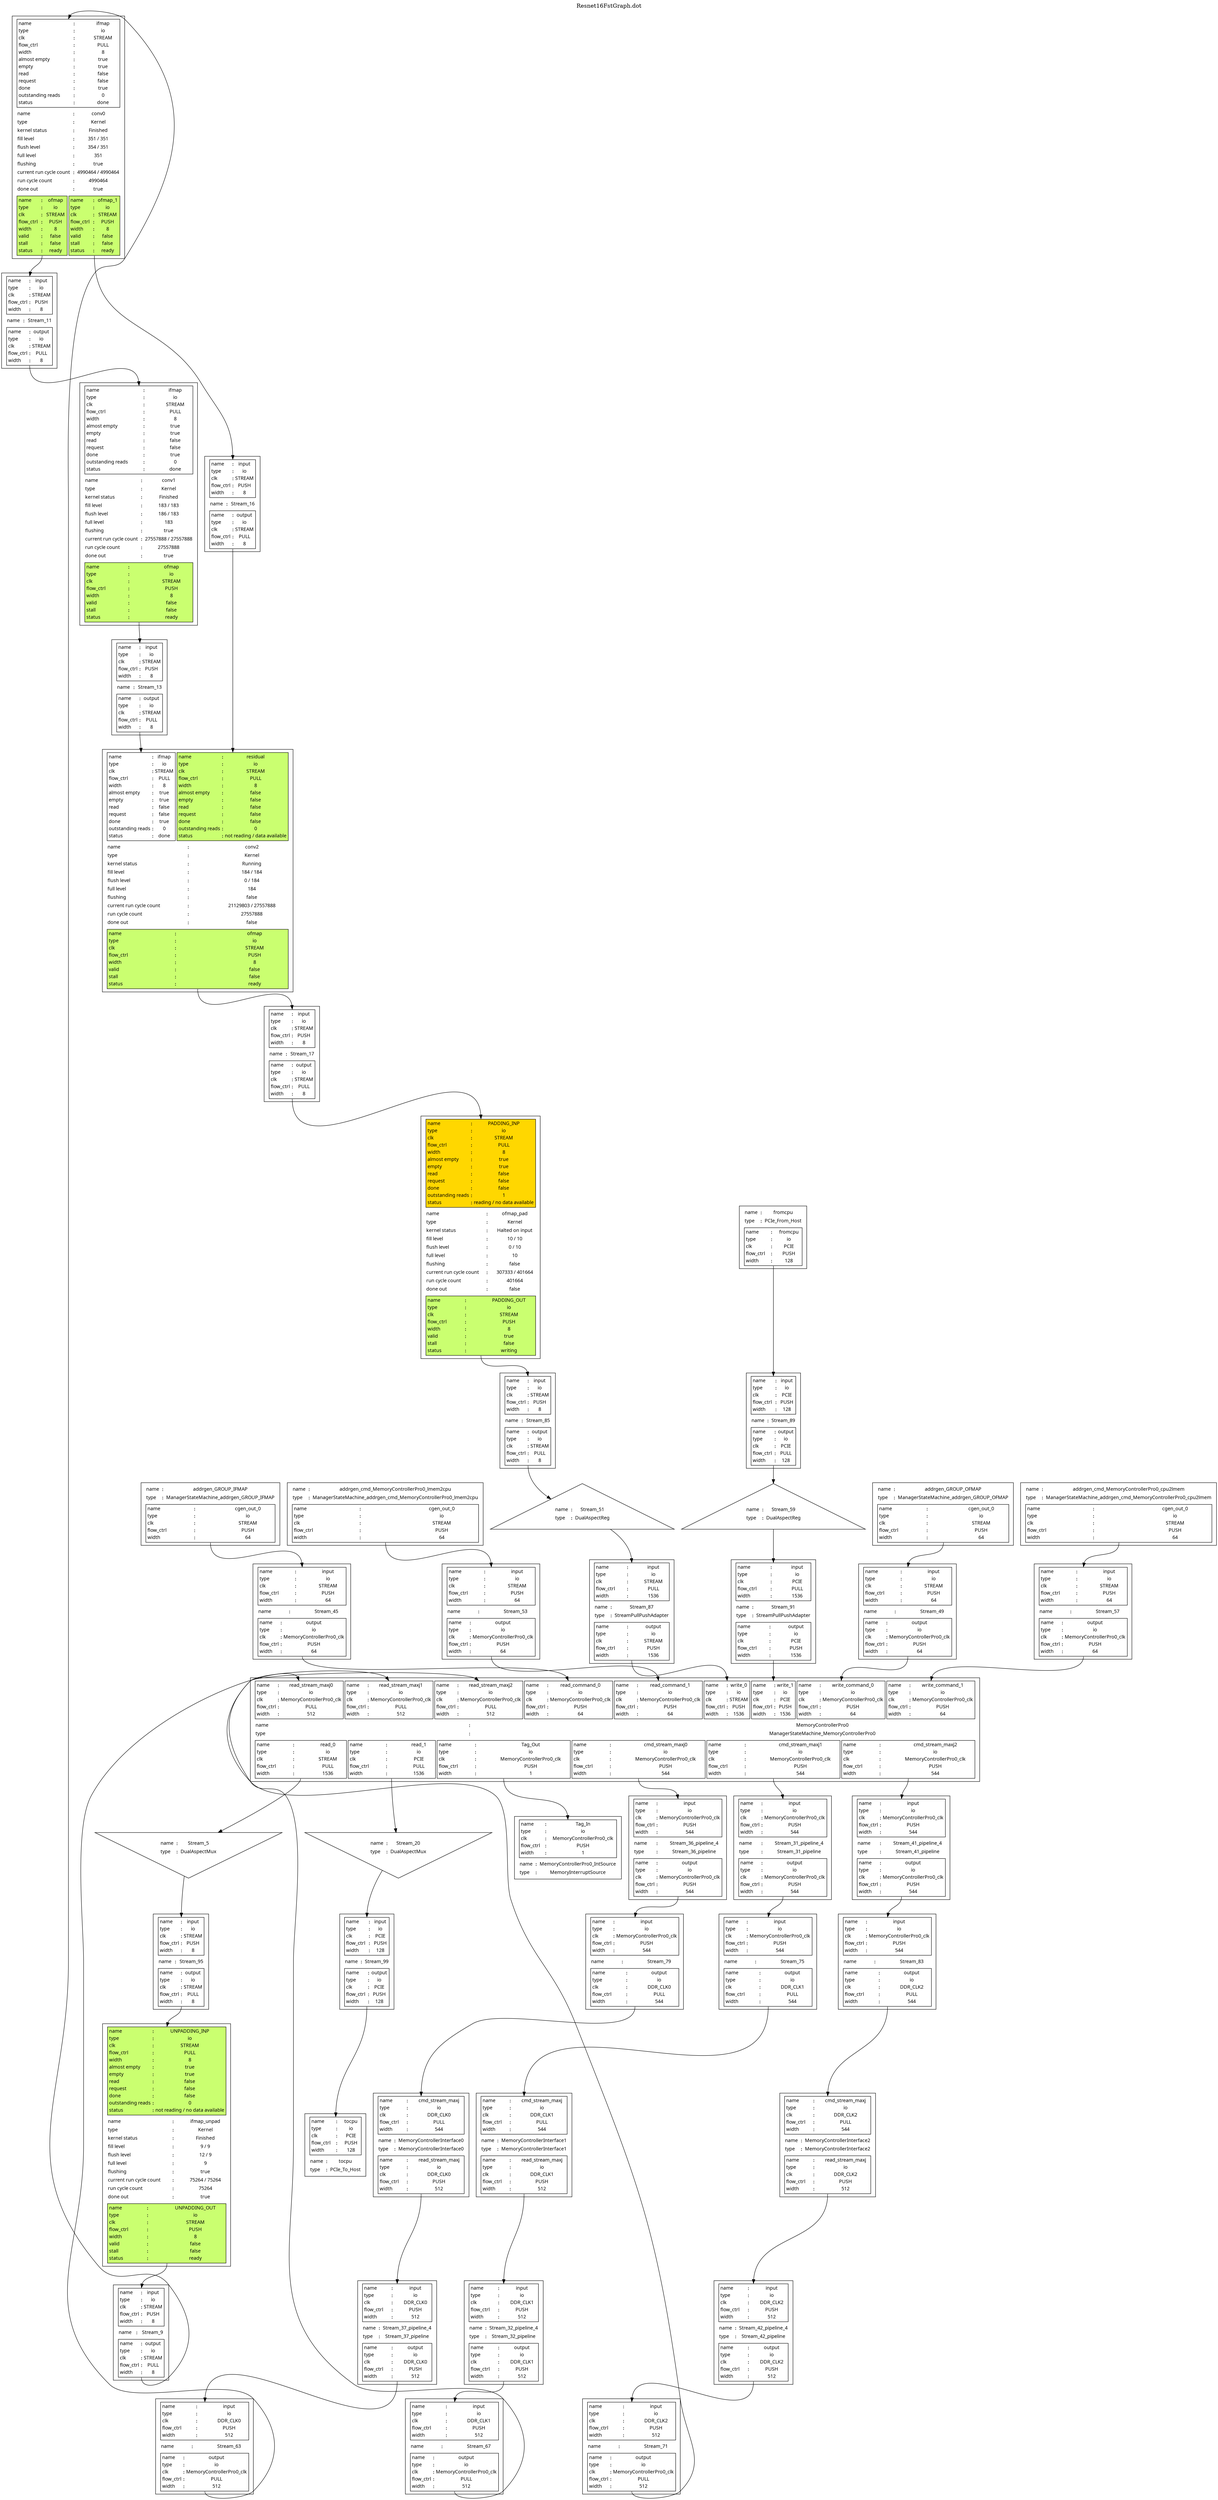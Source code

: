 digraph manager_compiler_graph{
label="Resnet16FstGraph.dot"; labelloc="t"
conv0[shape="box", color = "black", style="solid,filled", penwidth=1, fillcolor="white", label=<<table border="0" cellpadding="0" cellspacing="0"><tr><td border="0" port="inputs"><table border="0" cellpadding="1" cellspacing="4"><tr><td border="1" bgcolor="white" port="ifmap" ><table border="0" cellpadding="1" cellspacing="1"><tr><td border="0" colspan="1"  align="left"><font color="#000000" face="sans-serif" point-size="12">name</font></td><td align="left">:</td><td border="0" colspan="1"><font color="#000000" face="sans-serif" point-size="12">ifmap</font></td></tr><tr><td border="0" colspan="1"  align="left"><font color="#000000" face="sans-serif" point-size="12">type</font></td><td align="left">:</td><td border="0" colspan="1"><font color="#000000" face="sans-serif" point-size="12">io</font></td></tr><tr><td border="0" colspan="1"  align="left"><font color="#000000" face="sans-serif" point-size="12">clk</font></td><td align="left">:</td><td border="0" colspan="1"><font color="#000000" face="sans-serif" point-size="12">STREAM</font></td></tr><tr><td border="0" colspan="1"  align="left"><font color="#000000" face="sans-serif" point-size="12">flow_ctrl</font></td><td align="left">:</td><td border="0" colspan="1"><font color="#000000" face="sans-serif" point-size="12">PULL</font></td></tr><tr><td border="0" colspan="1"  align="left"><font color="#000000" face="sans-serif" point-size="12">width</font></td><td align="left">:</td><td border="0" colspan="1"><font color="#000000" face="sans-serif" point-size="12">8</font></td></tr><tr><td border="0" colspan="1"  align="left"><font color="#000000" face="sans-serif" point-size="12">almost empty</font></td><td align="left">:</td><td border="0" colspan="1"><font color="#000000" face="sans-serif" point-size="12">true</font></td></tr><tr><td border="0" colspan="1"  align="left"><font color="#000000" face="sans-serif" point-size="12">empty</font></td><td align="left">:</td><td border="0" colspan="1"><font color="#000000" face="sans-serif" point-size="12">true</font></td></tr><tr><td border="0" colspan="1"  align="left"><font color="#000000" face="sans-serif" point-size="12">read</font></td><td align="left">:</td><td border="0" colspan="1"><font color="#000000" face="sans-serif" point-size="12">false</font></td></tr><tr><td border="0" colspan="1"  align="left"><font color="#000000" face="sans-serif" point-size="12">request</font></td><td align="left">:</td><td border="0" colspan="1"><font color="#000000" face="sans-serif" point-size="12">false</font></td></tr><tr><td border="0" colspan="1"  align="left"><font color="#000000" face="sans-serif" point-size="12">done</font></td><td align="left">:</td><td border="0" colspan="1"><font color="#000000" face="sans-serif" point-size="12">true</font></td></tr><tr><td border="0" colspan="1"  align="left"><font color="#000000" face="sans-serif" point-size="12">outstanding reads</font></td><td align="left">:</td><td border="0" colspan="1"><font color="#000000" face="sans-serif" point-size="12">0</font></td></tr><tr><td border="0" colspan="1"  align="left"><font color="#000000" face="sans-serif" point-size="12">status</font></td><td align="left">:</td><td border="0" colspan="1"><font color="#000000" face="sans-serif" point-size="12">done</font></td></tr></table></td></tr></table></td></tr><tr><td border="0" port="node_info"><table border="0" cellpadding="1" cellspacing="4"><tr><td border="0" colspan="1"  align="left"><font color="#000000" face="sans-serif" point-size="12">name</font></td><td align="left">:</td><td border="0" colspan="1"><font color="#000000" face="sans-serif" point-size="12">conv0</font></td></tr><tr><td border="0" colspan="1"  align="left"><font color="#000000" face="sans-serif" point-size="12">type</font></td><td align="left">:</td><td border="0" colspan="1"><font color="#000000" face="sans-serif" point-size="12">Kernel</font></td></tr><tr><td border="0" colspan="1"  align="left"><font color="#000000" face="sans-serif" point-size="12">kernel status</font></td><td align="left">:</td><td border="0" colspan="1"><font color="#000000" face="sans-serif" point-size="12">Finished</font></td></tr><tr><td border="0" colspan="1"  align="left"><font color="#000000" face="sans-serif" point-size="12">fill level</font></td><td align="left">:</td><td border="0" colspan="1"><font color="#000000" face="sans-serif" point-size="12">351 / 351</font></td></tr><tr><td border="0" colspan="1"  align="left"><font color="#000000" face="sans-serif" point-size="12">flush level</font></td><td align="left">:</td><td border="0" colspan="1"><font color="#000000" face="sans-serif" point-size="12">354 / 351</font></td></tr><tr><td border="0" colspan="1"  align="left"><font color="#000000" face="sans-serif" point-size="12">full level</font></td><td align="left">:</td><td border="0" colspan="1"><font color="#000000" face="sans-serif" point-size="12">351</font></td></tr><tr><td border="0" colspan="1"  align="left"><font color="#000000" face="sans-serif" point-size="12">flushing</font></td><td align="left">:</td><td border="0" colspan="1"><font color="#000000" face="sans-serif" point-size="12">true</font></td></tr><tr><td border="0" colspan="1"  align="left"><font color="#000000" face="sans-serif" point-size="12">current run cycle count</font></td><td align="left">:</td><td border="0" colspan="1"><font color="#000000" face="sans-serif" point-size="12">4990464 / 4990464</font></td></tr><tr><td border="0" colspan="1"  align="left"><font color="#000000" face="sans-serif" point-size="12">run cycle count</font></td><td align="left">:</td><td border="0" colspan="1"><font color="#000000" face="sans-serif" point-size="12">4990464</font></td></tr><tr><td border="0" colspan="1"  align="left"><font color="#000000" face="sans-serif" point-size="12">done out</font></td><td align="left">:</td><td border="0" colspan="1"><font color="#000000" face="sans-serif" point-size="12">true</font></td></tr></table></td></tr><tr><td border="0" port="outputs"><table  border="0" cellpadding="1" cellspacing="4"><tr><td border="1" bgcolor="darkolivegreen1" port="ofmap" ><table border="0" cellpadding="1" cellspacing="1"><tr><td border="0" colspan="1"  align="left"><font color="#000000" face="sans-serif" point-size="12">name</font></td><td align="left">:</td><td border="0" colspan="1"><font color="#000000" face="sans-serif" point-size="12">ofmap</font></td></tr><tr><td border="0" colspan="1"  align="left"><font color="#000000" face="sans-serif" point-size="12">type</font></td><td align="left">:</td><td border="0" colspan="1"><font color="#000000" face="sans-serif" point-size="12">io</font></td></tr><tr><td border="0" colspan="1"  align="left"><font color="#000000" face="sans-serif" point-size="12">clk</font></td><td align="left">:</td><td border="0" colspan="1"><font color="#000000" face="sans-serif" point-size="12">STREAM</font></td></tr><tr><td border="0" colspan="1"  align="left"><font color="#000000" face="sans-serif" point-size="12">flow_ctrl</font></td><td align="left">:</td><td border="0" colspan="1"><font color="#000000" face="sans-serif" point-size="12">PUSH</font></td></tr><tr><td border="0" colspan="1"  align="left"><font color="#000000" face="sans-serif" point-size="12">width</font></td><td align="left">:</td><td border="0" colspan="1"><font color="#000000" face="sans-serif" point-size="12">8</font></td></tr><tr><td border="0" colspan="1"  align="left"><font color="#000000" face="sans-serif" point-size="12">valid</font></td><td align="left">:</td><td border="0" colspan="1"><font color="#000000" face="sans-serif" point-size="12">false</font></td></tr><tr><td border="0" colspan="1"  align="left"><font color="#000000" face="sans-serif" point-size="12">stall</font></td><td align="left">:</td><td border="0" colspan="1"><font color="#000000" face="sans-serif" point-size="12">false</font></td></tr><tr><td border="0" colspan="1"  align="left"><font color="#000000" face="sans-serif" point-size="12">status</font></td><td align="left">:</td><td border="0" colspan="1"><font color="#000000" face="sans-serif" point-size="12">ready</font></td></tr></table></td><td border="1" bgcolor="darkolivegreen1" port="ofmap_1" ><table border="0" cellpadding="1" cellspacing="1"><tr><td border="0" colspan="1"  align="left"><font color="#000000" face="sans-serif" point-size="12">name</font></td><td align="left">:</td><td border="0" colspan="1"><font color="#000000" face="sans-serif" point-size="12">ofmap_1</font></td></tr><tr><td border="0" colspan="1"  align="left"><font color="#000000" face="sans-serif" point-size="12">type</font></td><td align="left">:</td><td border="0" colspan="1"><font color="#000000" face="sans-serif" point-size="12">io</font></td></tr><tr><td border="0" colspan="1"  align="left"><font color="#000000" face="sans-serif" point-size="12">clk</font></td><td align="left">:</td><td border="0" colspan="1"><font color="#000000" face="sans-serif" point-size="12">STREAM</font></td></tr><tr><td border="0" colspan="1"  align="left"><font color="#000000" face="sans-serif" point-size="12">flow_ctrl</font></td><td align="left">:</td><td border="0" colspan="1"><font color="#000000" face="sans-serif" point-size="12">PUSH</font></td></tr><tr><td border="0" colspan="1"  align="left"><font color="#000000" face="sans-serif" point-size="12">width</font></td><td align="left">:</td><td border="0" colspan="1"><font color="#000000" face="sans-serif" point-size="12">8</font></td></tr><tr><td border="0" colspan="1"  align="left"><font color="#000000" face="sans-serif" point-size="12">valid</font></td><td align="left">:</td><td border="0" colspan="1"><font color="#000000" face="sans-serif" point-size="12">false</font></td></tr><tr><td border="0" colspan="1"  align="left"><font color="#000000" face="sans-serif" point-size="12">stall</font></td><td align="left">:</td><td border="0" colspan="1"><font color="#000000" face="sans-serif" point-size="12">false</font></td></tr><tr><td border="0" colspan="1"  align="left"><font color="#000000" face="sans-serif" point-size="12">status</font></td><td align="left">:</td><td border="0" colspan="1"><font color="#000000" face="sans-serif" point-size="12">ready</font></td></tr></table></td></tr></table></td></tr></table>>];

conv1[shape="box", color = "black", style="solid,filled", penwidth=1, fillcolor="white", label=<<table border="0" cellpadding="0" cellspacing="0"><tr><td border="0" port="inputs"><table border="0" cellpadding="1" cellspacing="4"><tr><td border="1" bgcolor="white" port="ifmap" ><table border="0" cellpadding="1" cellspacing="1"><tr><td border="0" colspan="1"  align="left"><font color="#000000" face="sans-serif" point-size="12">name</font></td><td align="left">:</td><td border="0" colspan="1"><font color="#000000" face="sans-serif" point-size="12">ifmap</font></td></tr><tr><td border="0" colspan="1"  align="left"><font color="#000000" face="sans-serif" point-size="12">type</font></td><td align="left">:</td><td border="0" colspan="1"><font color="#000000" face="sans-serif" point-size="12">io</font></td></tr><tr><td border="0" colspan="1"  align="left"><font color="#000000" face="sans-serif" point-size="12">clk</font></td><td align="left">:</td><td border="0" colspan="1"><font color="#000000" face="sans-serif" point-size="12">STREAM</font></td></tr><tr><td border="0" colspan="1"  align="left"><font color="#000000" face="sans-serif" point-size="12">flow_ctrl</font></td><td align="left">:</td><td border="0" colspan="1"><font color="#000000" face="sans-serif" point-size="12">PULL</font></td></tr><tr><td border="0" colspan="1"  align="left"><font color="#000000" face="sans-serif" point-size="12">width</font></td><td align="left">:</td><td border="0" colspan="1"><font color="#000000" face="sans-serif" point-size="12">8</font></td></tr><tr><td border="0" colspan="1"  align="left"><font color="#000000" face="sans-serif" point-size="12">almost empty</font></td><td align="left">:</td><td border="0" colspan="1"><font color="#000000" face="sans-serif" point-size="12">true</font></td></tr><tr><td border="0" colspan="1"  align="left"><font color="#000000" face="sans-serif" point-size="12">empty</font></td><td align="left">:</td><td border="0" colspan="1"><font color="#000000" face="sans-serif" point-size="12">true</font></td></tr><tr><td border="0" colspan="1"  align="left"><font color="#000000" face="sans-serif" point-size="12">read</font></td><td align="left">:</td><td border="0" colspan="1"><font color="#000000" face="sans-serif" point-size="12">false</font></td></tr><tr><td border="0" colspan="1"  align="left"><font color="#000000" face="sans-serif" point-size="12">request</font></td><td align="left">:</td><td border="0" colspan="1"><font color="#000000" face="sans-serif" point-size="12">false</font></td></tr><tr><td border="0" colspan="1"  align="left"><font color="#000000" face="sans-serif" point-size="12">done</font></td><td align="left">:</td><td border="0" colspan="1"><font color="#000000" face="sans-serif" point-size="12">true</font></td></tr><tr><td border="0" colspan="1"  align="left"><font color="#000000" face="sans-serif" point-size="12">outstanding reads</font></td><td align="left">:</td><td border="0" colspan="1"><font color="#000000" face="sans-serif" point-size="12">0</font></td></tr><tr><td border="0" colspan="1"  align="left"><font color="#000000" face="sans-serif" point-size="12">status</font></td><td align="left">:</td><td border="0" colspan="1"><font color="#000000" face="sans-serif" point-size="12">done</font></td></tr></table></td></tr></table></td></tr><tr><td border="0" port="node_info"><table border="0" cellpadding="1" cellspacing="4"><tr><td border="0" colspan="1"  align="left"><font color="#000000" face="sans-serif" point-size="12">name</font></td><td align="left">:</td><td border="0" colspan="1"><font color="#000000" face="sans-serif" point-size="12">conv1</font></td></tr><tr><td border="0" colspan="1"  align="left"><font color="#000000" face="sans-serif" point-size="12">type</font></td><td align="left">:</td><td border="0" colspan="1"><font color="#000000" face="sans-serif" point-size="12">Kernel</font></td></tr><tr><td border="0" colspan="1"  align="left"><font color="#000000" face="sans-serif" point-size="12">kernel status</font></td><td align="left">:</td><td border="0" colspan="1"><font color="#000000" face="sans-serif" point-size="12">Finished</font></td></tr><tr><td border="0" colspan="1"  align="left"><font color="#000000" face="sans-serif" point-size="12">fill level</font></td><td align="left">:</td><td border="0" colspan="1"><font color="#000000" face="sans-serif" point-size="12">183 / 183</font></td></tr><tr><td border="0" colspan="1"  align="left"><font color="#000000" face="sans-serif" point-size="12">flush level</font></td><td align="left">:</td><td border="0" colspan="1"><font color="#000000" face="sans-serif" point-size="12">186 / 183</font></td></tr><tr><td border="0" colspan="1"  align="left"><font color="#000000" face="sans-serif" point-size="12">full level</font></td><td align="left">:</td><td border="0" colspan="1"><font color="#000000" face="sans-serif" point-size="12">183</font></td></tr><tr><td border="0" colspan="1"  align="left"><font color="#000000" face="sans-serif" point-size="12">flushing</font></td><td align="left">:</td><td border="0" colspan="1"><font color="#000000" face="sans-serif" point-size="12">true</font></td></tr><tr><td border="0" colspan="1"  align="left"><font color="#000000" face="sans-serif" point-size="12">current run cycle count</font></td><td align="left">:</td><td border="0" colspan="1"><font color="#000000" face="sans-serif" point-size="12">27557888 / 27557888</font></td></tr><tr><td border="0" colspan="1"  align="left"><font color="#000000" face="sans-serif" point-size="12">run cycle count</font></td><td align="left">:</td><td border="0" colspan="1"><font color="#000000" face="sans-serif" point-size="12">27557888</font></td></tr><tr><td border="0" colspan="1"  align="left"><font color="#000000" face="sans-serif" point-size="12">done out</font></td><td align="left">:</td><td border="0" colspan="1"><font color="#000000" face="sans-serif" point-size="12">true</font></td></tr></table></td></tr><tr><td border="0" port="outputs"><table  border="0" cellpadding="1" cellspacing="4"><tr><td border="1" bgcolor="darkolivegreen1" port="ofmap" ><table border="0" cellpadding="1" cellspacing="1"><tr><td border="0" colspan="1"  align="left"><font color="#000000" face="sans-serif" point-size="12">name</font></td><td align="left">:</td><td border="0" colspan="1"><font color="#000000" face="sans-serif" point-size="12">ofmap</font></td></tr><tr><td border="0" colspan="1"  align="left"><font color="#000000" face="sans-serif" point-size="12">type</font></td><td align="left">:</td><td border="0" colspan="1"><font color="#000000" face="sans-serif" point-size="12">io</font></td></tr><tr><td border="0" colspan="1"  align="left"><font color="#000000" face="sans-serif" point-size="12">clk</font></td><td align="left">:</td><td border="0" colspan="1"><font color="#000000" face="sans-serif" point-size="12">STREAM</font></td></tr><tr><td border="0" colspan="1"  align="left"><font color="#000000" face="sans-serif" point-size="12">flow_ctrl</font></td><td align="left">:</td><td border="0" colspan="1"><font color="#000000" face="sans-serif" point-size="12">PUSH</font></td></tr><tr><td border="0" colspan="1"  align="left"><font color="#000000" face="sans-serif" point-size="12">width</font></td><td align="left">:</td><td border="0" colspan="1"><font color="#000000" face="sans-serif" point-size="12">8</font></td></tr><tr><td border="0" colspan="1"  align="left"><font color="#000000" face="sans-serif" point-size="12">valid</font></td><td align="left">:</td><td border="0" colspan="1"><font color="#000000" face="sans-serif" point-size="12">false</font></td></tr><tr><td border="0" colspan="1"  align="left"><font color="#000000" face="sans-serif" point-size="12">stall</font></td><td align="left">:</td><td border="0" colspan="1"><font color="#000000" face="sans-serif" point-size="12">false</font></td></tr><tr><td border="0" colspan="1"  align="left"><font color="#000000" face="sans-serif" point-size="12">status</font></td><td align="left">:</td><td border="0" colspan="1"><font color="#000000" face="sans-serif" point-size="12">ready</font></td></tr></table></td></tr></table></td></tr></table>>];

conv2[shape="box", color = "black", style="solid,filled", penwidth=1, fillcolor="white", label=<<table border="0" cellpadding="0" cellspacing="0"><tr><td border="0" port="inputs"><table border="0" cellpadding="1" cellspacing="4"><tr><td border="1" bgcolor="white" port="ifmap" ><table border="0" cellpadding="1" cellspacing="1"><tr><td border="0" colspan="1"  align="left"><font color="#000000" face="sans-serif" point-size="12">name</font></td><td align="left">:</td><td border="0" colspan="1"><font color="#000000" face="sans-serif" point-size="12">ifmap</font></td></tr><tr><td border="0" colspan="1"  align="left"><font color="#000000" face="sans-serif" point-size="12">type</font></td><td align="left">:</td><td border="0" colspan="1"><font color="#000000" face="sans-serif" point-size="12">io</font></td></tr><tr><td border="0" colspan="1"  align="left"><font color="#000000" face="sans-serif" point-size="12">clk</font></td><td align="left">:</td><td border="0" colspan="1"><font color="#000000" face="sans-serif" point-size="12">STREAM</font></td></tr><tr><td border="0" colspan="1"  align="left"><font color="#000000" face="sans-serif" point-size="12">flow_ctrl</font></td><td align="left">:</td><td border="0" colspan="1"><font color="#000000" face="sans-serif" point-size="12">PULL</font></td></tr><tr><td border="0" colspan="1"  align="left"><font color="#000000" face="sans-serif" point-size="12">width</font></td><td align="left">:</td><td border="0" colspan="1"><font color="#000000" face="sans-serif" point-size="12">8</font></td></tr><tr><td border="0" colspan="1"  align="left"><font color="#000000" face="sans-serif" point-size="12">almost empty</font></td><td align="left">:</td><td border="0" colspan="1"><font color="#000000" face="sans-serif" point-size="12">true</font></td></tr><tr><td border="0" colspan="1"  align="left"><font color="#000000" face="sans-serif" point-size="12">empty</font></td><td align="left">:</td><td border="0" colspan="1"><font color="#000000" face="sans-serif" point-size="12">true</font></td></tr><tr><td border="0" colspan="1"  align="left"><font color="#000000" face="sans-serif" point-size="12">read</font></td><td align="left">:</td><td border="0" colspan="1"><font color="#000000" face="sans-serif" point-size="12">false</font></td></tr><tr><td border="0" colspan="1"  align="left"><font color="#000000" face="sans-serif" point-size="12">request</font></td><td align="left">:</td><td border="0" colspan="1"><font color="#000000" face="sans-serif" point-size="12">false</font></td></tr><tr><td border="0" colspan="1"  align="left"><font color="#000000" face="sans-serif" point-size="12">done</font></td><td align="left">:</td><td border="0" colspan="1"><font color="#000000" face="sans-serif" point-size="12">true</font></td></tr><tr><td border="0" colspan="1"  align="left"><font color="#000000" face="sans-serif" point-size="12">outstanding reads</font></td><td align="left">:</td><td border="0" colspan="1"><font color="#000000" face="sans-serif" point-size="12">0</font></td></tr><tr><td border="0" colspan="1"  align="left"><font color="#000000" face="sans-serif" point-size="12">status</font></td><td align="left">:</td><td border="0" colspan="1"><font color="#000000" face="sans-serif" point-size="12">done</font></td></tr></table></td><td border="1" bgcolor="darkolivegreen1" port="residual" ><table border="0" cellpadding="1" cellspacing="1"><tr><td border="0" colspan="1"  align="left"><font color="#000000" face="sans-serif" point-size="12">name</font></td><td align="left">:</td><td border="0" colspan="1"><font color="#000000" face="sans-serif" point-size="12">residual</font></td></tr><tr><td border="0" colspan="1"  align="left"><font color="#000000" face="sans-serif" point-size="12">type</font></td><td align="left">:</td><td border="0" colspan="1"><font color="#000000" face="sans-serif" point-size="12">io</font></td></tr><tr><td border="0" colspan="1"  align="left"><font color="#000000" face="sans-serif" point-size="12">clk</font></td><td align="left">:</td><td border="0" colspan="1"><font color="#000000" face="sans-serif" point-size="12">STREAM</font></td></tr><tr><td border="0" colspan="1"  align="left"><font color="#000000" face="sans-serif" point-size="12">flow_ctrl</font></td><td align="left">:</td><td border="0" colspan="1"><font color="#000000" face="sans-serif" point-size="12">PULL</font></td></tr><tr><td border="0" colspan="1"  align="left"><font color="#000000" face="sans-serif" point-size="12">width</font></td><td align="left">:</td><td border="0" colspan="1"><font color="#000000" face="sans-serif" point-size="12">8</font></td></tr><tr><td border="0" colspan="1"  align="left"><font color="#000000" face="sans-serif" point-size="12">almost empty</font></td><td align="left">:</td><td border="0" colspan="1"><font color="#000000" face="sans-serif" point-size="12">false</font></td></tr><tr><td border="0" colspan="1"  align="left"><font color="#000000" face="sans-serif" point-size="12">empty</font></td><td align="left">:</td><td border="0" colspan="1"><font color="#000000" face="sans-serif" point-size="12">false</font></td></tr><tr><td border="0" colspan="1"  align="left"><font color="#000000" face="sans-serif" point-size="12">read</font></td><td align="left">:</td><td border="0" colspan="1"><font color="#000000" face="sans-serif" point-size="12">false</font></td></tr><tr><td border="0" colspan="1"  align="left"><font color="#000000" face="sans-serif" point-size="12">request</font></td><td align="left">:</td><td border="0" colspan="1"><font color="#000000" face="sans-serif" point-size="12">false</font></td></tr><tr><td border="0" colspan="1"  align="left"><font color="#000000" face="sans-serif" point-size="12">done</font></td><td align="left">:</td><td border="0" colspan="1"><font color="#000000" face="sans-serif" point-size="12">false</font></td></tr><tr><td border="0" colspan="1"  align="left"><font color="#000000" face="sans-serif" point-size="12">outstanding reads</font></td><td align="left">:</td><td border="0" colspan="1"><font color="#000000" face="sans-serif" point-size="12">0</font></td></tr><tr><td border="0" colspan="1"  align="left"><font color="#000000" face="sans-serif" point-size="12">status</font></td><td align="left">:</td><td border="0" colspan="1"><font color="#000000" face="sans-serif" point-size="12">not reading / data available</font></td></tr></table></td></tr></table></td></tr><tr><td border="0" port="node_info"><table border="0" cellpadding="1" cellspacing="4"><tr><td border="0" colspan="1"  align="left"><font color="#000000" face="sans-serif" point-size="12">name</font></td><td align="left">:</td><td border="0" colspan="1"><font color="#000000" face="sans-serif" point-size="12">conv2</font></td></tr><tr><td border="0" colspan="1"  align="left"><font color="#000000" face="sans-serif" point-size="12">type</font></td><td align="left">:</td><td border="0" colspan="1"><font color="#000000" face="sans-serif" point-size="12">Kernel</font></td></tr><tr><td border="0" colspan="1"  align="left"><font color="#000000" face="sans-serif" point-size="12">kernel status</font></td><td align="left">:</td><td border="0" colspan="1"><font color="#000000" face="sans-serif" point-size="12">Running</font></td></tr><tr><td border="0" colspan="1"  align="left"><font color="#000000" face="sans-serif" point-size="12">fill level</font></td><td align="left">:</td><td border="0" colspan="1"><font color="#000000" face="sans-serif" point-size="12">184 / 184</font></td></tr><tr><td border="0" colspan="1"  align="left"><font color="#000000" face="sans-serif" point-size="12">flush level</font></td><td align="left">:</td><td border="0" colspan="1"><font color="#000000" face="sans-serif" point-size="12">0 / 184</font></td></tr><tr><td border="0" colspan="1"  align="left"><font color="#000000" face="sans-serif" point-size="12">full level</font></td><td align="left">:</td><td border="0" colspan="1"><font color="#000000" face="sans-serif" point-size="12">184</font></td></tr><tr><td border="0" colspan="1"  align="left"><font color="#000000" face="sans-serif" point-size="12">flushing</font></td><td align="left">:</td><td border="0" colspan="1"><font color="#000000" face="sans-serif" point-size="12">false</font></td></tr><tr><td border="0" colspan="1"  align="left"><font color="#000000" face="sans-serif" point-size="12">current run cycle count</font></td><td align="left">:</td><td border="0" colspan="1"><font color="#000000" face="sans-serif" point-size="12">21129803 / 27557888</font></td></tr><tr><td border="0" colspan="1"  align="left"><font color="#000000" face="sans-serif" point-size="12">run cycle count</font></td><td align="left">:</td><td border="0" colspan="1"><font color="#000000" face="sans-serif" point-size="12">27557888</font></td></tr><tr><td border="0" colspan="1"  align="left"><font color="#000000" face="sans-serif" point-size="12">done out</font></td><td align="left">:</td><td border="0" colspan="1"><font color="#000000" face="sans-serif" point-size="12">false</font></td></tr></table></td></tr><tr><td border="0" port="outputs"><table  border="0" cellpadding="1" cellspacing="4"><tr><td border="1" bgcolor="darkolivegreen1" port="ofmap" ><table border="0" cellpadding="1" cellspacing="1"><tr><td border="0" colspan="1"  align="left"><font color="#000000" face="sans-serif" point-size="12">name</font></td><td align="left">:</td><td border="0" colspan="1"><font color="#000000" face="sans-serif" point-size="12">ofmap</font></td></tr><tr><td border="0" colspan="1"  align="left"><font color="#000000" face="sans-serif" point-size="12">type</font></td><td align="left">:</td><td border="0" colspan="1"><font color="#000000" face="sans-serif" point-size="12">io</font></td></tr><tr><td border="0" colspan="1"  align="left"><font color="#000000" face="sans-serif" point-size="12">clk</font></td><td align="left">:</td><td border="0" colspan="1"><font color="#000000" face="sans-serif" point-size="12">STREAM</font></td></tr><tr><td border="0" colspan="1"  align="left"><font color="#000000" face="sans-serif" point-size="12">flow_ctrl</font></td><td align="left">:</td><td border="0" colspan="1"><font color="#000000" face="sans-serif" point-size="12">PUSH</font></td></tr><tr><td border="0" colspan="1"  align="left"><font color="#000000" face="sans-serif" point-size="12">width</font></td><td align="left">:</td><td border="0" colspan="1"><font color="#000000" face="sans-serif" point-size="12">8</font></td></tr><tr><td border="0" colspan="1"  align="left"><font color="#000000" face="sans-serif" point-size="12">valid</font></td><td align="left">:</td><td border="0" colspan="1"><font color="#000000" face="sans-serif" point-size="12">false</font></td></tr><tr><td border="0" colspan="1"  align="left"><font color="#000000" face="sans-serif" point-size="12">stall</font></td><td align="left">:</td><td border="0" colspan="1"><font color="#000000" face="sans-serif" point-size="12">false</font></td></tr><tr><td border="0" colspan="1"  align="left"><font color="#000000" face="sans-serif" point-size="12">status</font></td><td align="left">:</td><td border="0" colspan="1"><font color="#000000" face="sans-serif" point-size="12">ready</font></td></tr></table></td></tr></table></td></tr></table>>];

ifmap_unpad[shape="box", color = "black", style="solid,filled", penwidth=1, fillcolor="white", label=<<table border="0" cellpadding="0" cellspacing="0"><tr><td border="0" port="inputs"><table border="0" cellpadding="1" cellspacing="4"><tr><td border="1" bgcolor="darkolivegreen1" port="UNPADDING_INP" ><table border="0" cellpadding="1" cellspacing="1"><tr><td border="0" colspan="1"  align="left"><font color="#000000" face="sans-serif" point-size="12">name</font></td><td align="left">:</td><td border="0" colspan="1"><font color="#000000" face="sans-serif" point-size="12">UNPADDING_INP</font></td></tr><tr><td border="0" colspan="1"  align="left"><font color="#000000" face="sans-serif" point-size="12">type</font></td><td align="left">:</td><td border="0" colspan="1"><font color="#000000" face="sans-serif" point-size="12">io</font></td></tr><tr><td border="0" colspan="1"  align="left"><font color="#000000" face="sans-serif" point-size="12">clk</font></td><td align="left">:</td><td border="0" colspan="1"><font color="#000000" face="sans-serif" point-size="12">STREAM</font></td></tr><tr><td border="0" colspan="1"  align="left"><font color="#000000" face="sans-serif" point-size="12">flow_ctrl</font></td><td align="left">:</td><td border="0" colspan="1"><font color="#000000" face="sans-serif" point-size="12">PULL</font></td></tr><tr><td border="0" colspan="1"  align="left"><font color="#000000" face="sans-serif" point-size="12">width</font></td><td align="left">:</td><td border="0" colspan="1"><font color="#000000" face="sans-serif" point-size="12">8</font></td></tr><tr><td border="0" colspan="1"  align="left"><font color="#000000" face="sans-serif" point-size="12">almost empty</font></td><td align="left">:</td><td border="0" colspan="1"><font color="#000000" face="sans-serif" point-size="12">true</font></td></tr><tr><td border="0" colspan="1"  align="left"><font color="#000000" face="sans-serif" point-size="12">empty</font></td><td align="left">:</td><td border="0" colspan="1"><font color="#000000" face="sans-serif" point-size="12">true</font></td></tr><tr><td border="0" colspan="1"  align="left"><font color="#000000" face="sans-serif" point-size="12">read</font></td><td align="left">:</td><td border="0" colspan="1"><font color="#000000" face="sans-serif" point-size="12">false</font></td></tr><tr><td border="0" colspan="1"  align="left"><font color="#000000" face="sans-serif" point-size="12">request</font></td><td align="left">:</td><td border="0" colspan="1"><font color="#000000" face="sans-serif" point-size="12">false</font></td></tr><tr><td border="0" colspan="1"  align="left"><font color="#000000" face="sans-serif" point-size="12">done</font></td><td align="left">:</td><td border="0" colspan="1"><font color="#000000" face="sans-serif" point-size="12">false</font></td></tr><tr><td border="0" colspan="1"  align="left"><font color="#000000" face="sans-serif" point-size="12">outstanding reads</font></td><td align="left">:</td><td border="0" colspan="1"><font color="#000000" face="sans-serif" point-size="12">0</font></td></tr><tr><td border="0" colspan="1"  align="left"><font color="#000000" face="sans-serif" point-size="12">status</font></td><td align="left">:</td><td border="0" colspan="1"><font color="#000000" face="sans-serif" point-size="12">not reading / no data available</font></td></tr></table></td></tr></table></td></tr><tr><td border="0" port="node_info"><table border="0" cellpadding="1" cellspacing="4"><tr><td border="0" colspan="1"  align="left"><font color="#000000" face="sans-serif" point-size="12">name</font></td><td align="left">:</td><td border="0" colspan="1"><font color="#000000" face="sans-serif" point-size="12">ifmap_unpad</font></td></tr><tr><td border="0" colspan="1"  align="left"><font color="#000000" face="sans-serif" point-size="12">type</font></td><td align="left">:</td><td border="0" colspan="1"><font color="#000000" face="sans-serif" point-size="12">Kernel</font></td></tr><tr><td border="0" colspan="1"  align="left"><font color="#000000" face="sans-serif" point-size="12">kernel status</font></td><td align="left">:</td><td border="0" colspan="1"><font color="#000000" face="sans-serif" point-size="12">Finished</font></td></tr><tr><td border="0" colspan="1"  align="left"><font color="#000000" face="sans-serif" point-size="12">fill level</font></td><td align="left">:</td><td border="0" colspan="1"><font color="#000000" face="sans-serif" point-size="12">9 / 9</font></td></tr><tr><td border="0" colspan="1"  align="left"><font color="#000000" face="sans-serif" point-size="12">flush level</font></td><td align="left">:</td><td border="0" colspan="1"><font color="#000000" face="sans-serif" point-size="12">12 / 9</font></td></tr><tr><td border="0" colspan="1"  align="left"><font color="#000000" face="sans-serif" point-size="12">full level</font></td><td align="left">:</td><td border="0" colspan="1"><font color="#000000" face="sans-serif" point-size="12">9</font></td></tr><tr><td border="0" colspan="1"  align="left"><font color="#000000" face="sans-serif" point-size="12">flushing</font></td><td align="left">:</td><td border="0" colspan="1"><font color="#000000" face="sans-serif" point-size="12">true</font></td></tr><tr><td border="0" colspan="1"  align="left"><font color="#000000" face="sans-serif" point-size="12">current run cycle count</font></td><td align="left">:</td><td border="0" colspan="1"><font color="#000000" face="sans-serif" point-size="12">75264 / 75264</font></td></tr><tr><td border="0" colspan="1"  align="left"><font color="#000000" face="sans-serif" point-size="12">run cycle count</font></td><td align="left">:</td><td border="0" colspan="1"><font color="#000000" face="sans-serif" point-size="12">75264</font></td></tr><tr><td border="0" colspan="1"  align="left"><font color="#000000" face="sans-serif" point-size="12">done out</font></td><td align="left">:</td><td border="0" colspan="1"><font color="#000000" face="sans-serif" point-size="12">true</font></td></tr></table></td></tr><tr><td border="0" port="outputs"><table  border="0" cellpadding="1" cellspacing="4"><tr><td border="1" bgcolor="darkolivegreen1" port="UNPADDING_OUT" ><table border="0" cellpadding="1" cellspacing="1"><tr><td border="0" colspan="1"  align="left"><font color="#000000" face="sans-serif" point-size="12">name</font></td><td align="left">:</td><td border="0" colspan="1"><font color="#000000" face="sans-serif" point-size="12">UNPADDING_OUT</font></td></tr><tr><td border="0" colspan="1"  align="left"><font color="#000000" face="sans-serif" point-size="12">type</font></td><td align="left">:</td><td border="0" colspan="1"><font color="#000000" face="sans-serif" point-size="12">io</font></td></tr><tr><td border="0" colspan="1"  align="left"><font color="#000000" face="sans-serif" point-size="12">clk</font></td><td align="left">:</td><td border="0" colspan="1"><font color="#000000" face="sans-serif" point-size="12">STREAM</font></td></tr><tr><td border="0" colspan="1"  align="left"><font color="#000000" face="sans-serif" point-size="12">flow_ctrl</font></td><td align="left">:</td><td border="0" colspan="1"><font color="#000000" face="sans-serif" point-size="12">PUSH</font></td></tr><tr><td border="0" colspan="1"  align="left"><font color="#000000" face="sans-serif" point-size="12">width</font></td><td align="left">:</td><td border="0" colspan="1"><font color="#000000" face="sans-serif" point-size="12">8</font></td></tr><tr><td border="0" colspan="1"  align="left"><font color="#000000" face="sans-serif" point-size="12">valid</font></td><td align="left">:</td><td border="0" colspan="1"><font color="#000000" face="sans-serif" point-size="12">false</font></td></tr><tr><td border="0" colspan="1"  align="left"><font color="#000000" face="sans-serif" point-size="12">stall</font></td><td align="left">:</td><td border="0" colspan="1"><font color="#000000" face="sans-serif" point-size="12">false</font></td></tr><tr><td border="0" colspan="1"  align="left"><font color="#000000" face="sans-serif" point-size="12">status</font></td><td align="left">:</td><td border="0" colspan="1"><font color="#000000" face="sans-serif" point-size="12">ready</font></td></tr></table></td></tr></table></td></tr></table>>];

ofmap_pad[shape="box", color = "black", style="solid,filled", penwidth=1, fillcolor="white", label=<<table border="0" cellpadding="0" cellspacing="0"><tr><td border="0" port="inputs"><table border="0" cellpadding="1" cellspacing="4"><tr><td border="1" bgcolor="gold" port="PADDING_INP" ><table border="0" cellpadding="1" cellspacing="1"><tr><td border="0" colspan="1"  align="left"><font color="#000000" face="sans-serif" point-size="12">name</font></td><td align="left">:</td><td border="0" colspan="1"><font color="#000000" face="sans-serif" point-size="12">PADDING_INP</font></td></tr><tr><td border="0" colspan="1"  align="left"><font color="#000000" face="sans-serif" point-size="12">type</font></td><td align="left">:</td><td border="0" colspan="1"><font color="#000000" face="sans-serif" point-size="12">io</font></td></tr><tr><td border="0" colspan="1"  align="left"><font color="#000000" face="sans-serif" point-size="12">clk</font></td><td align="left">:</td><td border="0" colspan="1"><font color="#000000" face="sans-serif" point-size="12">STREAM</font></td></tr><tr><td border="0" colspan="1"  align="left"><font color="#000000" face="sans-serif" point-size="12">flow_ctrl</font></td><td align="left">:</td><td border="0" colspan="1"><font color="#000000" face="sans-serif" point-size="12">PULL</font></td></tr><tr><td border="0" colspan="1"  align="left"><font color="#000000" face="sans-serif" point-size="12">width</font></td><td align="left">:</td><td border="0" colspan="1"><font color="#000000" face="sans-serif" point-size="12">8</font></td></tr><tr><td border="0" colspan="1"  align="left"><font color="#000000" face="sans-serif" point-size="12">almost empty</font></td><td align="left">:</td><td border="0" colspan="1"><font color="#000000" face="sans-serif" point-size="12">true</font></td></tr><tr><td border="0" colspan="1"  align="left"><font color="#000000" face="sans-serif" point-size="12">empty</font></td><td align="left">:</td><td border="0" colspan="1"><font color="#000000" face="sans-serif" point-size="12">true</font></td></tr><tr><td border="0" colspan="1"  align="left"><font color="#000000" face="sans-serif" point-size="12">read</font></td><td align="left">:</td><td border="0" colspan="1"><font color="#000000" face="sans-serif" point-size="12">false</font></td></tr><tr><td border="0" colspan="1"  align="left"><font color="#000000" face="sans-serif" point-size="12">request</font></td><td align="left">:</td><td border="0" colspan="1"><font color="#000000" face="sans-serif" point-size="12">false</font></td></tr><tr><td border="0" colspan="1"  align="left"><font color="#000000" face="sans-serif" point-size="12">done</font></td><td align="left">:</td><td border="0" colspan="1"><font color="#000000" face="sans-serif" point-size="12">false</font></td></tr><tr><td border="0" colspan="1"  align="left"><font color="#000000" face="sans-serif" point-size="12">outstanding reads</font></td><td align="left">:</td><td border="0" colspan="1"><font color="#000000" face="sans-serif" point-size="12">1</font></td></tr><tr><td border="0" colspan="1"  align="left"><font color="#000000" face="sans-serif" point-size="12">status</font></td><td align="left">:</td><td border="0" colspan="1"><font color="#000000" face="sans-serif" point-size="12">reading / no data available</font></td></tr></table></td></tr></table></td></tr><tr><td border="0" port="node_info"><table border="0" cellpadding="1" cellspacing="4"><tr><td border="0" colspan="1"  align="left"><font color="#000000" face="sans-serif" point-size="12">name</font></td><td align="left">:</td><td border="0" colspan="1"><font color="#000000" face="sans-serif" point-size="12">ofmap_pad</font></td></tr><tr><td border="0" colspan="1"  align="left"><font color="#000000" face="sans-serif" point-size="12">type</font></td><td align="left">:</td><td border="0" colspan="1"><font color="#000000" face="sans-serif" point-size="12">Kernel</font></td></tr><tr><td border="0" colspan="1"  align="left"><font color="#000000" face="sans-serif" point-size="12">kernel status</font></td><td align="left">:</td><td border="0" colspan="1"><font color="#000000" face="sans-serif" point-size="12">Halted on input</font></td></tr><tr><td border="0" colspan="1"  align="left"><font color="#000000" face="sans-serif" point-size="12">fill level</font></td><td align="left">:</td><td border="0" colspan="1"><font color="#000000" face="sans-serif" point-size="12">10 / 10</font></td></tr><tr><td border="0" colspan="1"  align="left"><font color="#000000" face="sans-serif" point-size="12">flush level</font></td><td align="left">:</td><td border="0" colspan="1"><font color="#000000" face="sans-serif" point-size="12">0 / 10</font></td></tr><tr><td border="0" colspan="1"  align="left"><font color="#000000" face="sans-serif" point-size="12">full level</font></td><td align="left">:</td><td border="0" colspan="1"><font color="#000000" face="sans-serif" point-size="12">10</font></td></tr><tr><td border="0" colspan="1"  align="left"><font color="#000000" face="sans-serif" point-size="12">flushing</font></td><td align="left">:</td><td border="0" colspan="1"><font color="#000000" face="sans-serif" point-size="12">false</font></td></tr><tr><td border="0" colspan="1"  align="left"><font color="#000000" face="sans-serif" point-size="12">current run cycle count</font></td><td align="left">:</td><td border="0" colspan="1"><font color="#000000" face="sans-serif" point-size="12">307333 / 401664</font></td></tr><tr><td border="0" colspan="1"  align="left"><font color="#000000" face="sans-serif" point-size="12">run cycle count</font></td><td align="left">:</td><td border="0" colspan="1"><font color="#000000" face="sans-serif" point-size="12">401664</font></td></tr><tr><td border="0" colspan="1"  align="left"><font color="#000000" face="sans-serif" point-size="12">done out</font></td><td align="left">:</td><td border="0" colspan="1"><font color="#000000" face="sans-serif" point-size="12">false</font></td></tr></table></td></tr><tr><td border="0" port="outputs"><table  border="0" cellpadding="1" cellspacing="4"><tr><td border="1" bgcolor="darkolivegreen1" port="PADDING_OUT" ><table border="0" cellpadding="1" cellspacing="1"><tr><td border="0" colspan="1"  align="left"><font color="#000000" face="sans-serif" point-size="12">name</font></td><td align="left">:</td><td border="0" colspan="1"><font color="#000000" face="sans-serif" point-size="12">PADDING_OUT</font></td></tr><tr><td border="0" colspan="1"  align="left"><font color="#000000" face="sans-serif" point-size="12">type</font></td><td align="left">:</td><td border="0" colspan="1"><font color="#000000" face="sans-serif" point-size="12">io</font></td></tr><tr><td border="0" colspan="1"  align="left"><font color="#000000" face="sans-serif" point-size="12">clk</font></td><td align="left">:</td><td border="0" colspan="1"><font color="#000000" face="sans-serif" point-size="12">STREAM</font></td></tr><tr><td border="0" colspan="1"  align="left"><font color="#000000" face="sans-serif" point-size="12">flow_ctrl</font></td><td align="left">:</td><td border="0" colspan="1"><font color="#000000" face="sans-serif" point-size="12">PUSH</font></td></tr><tr><td border="0" colspan="1"  align="left"><font color="#000000" face="sans-serif" point-size="12">width</font></td><td align="left">:</td><td border="0" colspan="1"><font color="#000000" face="sans-serif" point-size="12">8</font></td></tr><tr><td border="0" colspan="1"  align="left"><font color="#000000" face="sans-serif" point-size="12">valid</font></td><td align="left">:</td><td border="0" colspan="1"><font color="#000000" face="sans-serif" point-size="12">true</font></td></tr><tr><td border="0" colspan="1"  align="left"><font color="#000000" face="sans-serif" point-size="12">stall</font></td><td align="left">:</td><td border="0" colspan="1"><font color="#000000" face="sans-serif" point-size="12">false</font></td></tr><tr><td border="0" colspan="1"  align="left"><font color="#000000" face="sans-serif" point-size="12">status</font></td><td align="left">:</td><td border="0" colspan="1"><font color="#000000" face="sans-serif" point-size="12">writing</font></td></tr></table></td></tr></table></td></tr></table>>];

tocpu[shape="box", color = "black", style="solid,filled", penwidth=1, fillcolor="white", label=<<table border="0" cellpadding="0" cellspacing="0"><tr><td border="0" port="inputs"><table border="0" cellpadding="1" cellspacing="4"><tr><td border="1" bgcolor="white" port="tocpu" ><table border="0" cellpadding="1" cellspacing="1"><tr><td border="0" colspan="1"  align="left"><font color="#000000" face="sans-serif" point-size="12">name</font></td><td align="left">:</td><td border="0" colspan="1"><font color="#000000" face="sans-serif" point-size="12">tocpu</font></td></tr><tr><td border="0" colspan="1"  align="left"><font color="#000000" face="sans-serif" point-size="12">type</font></td><td align="left">:</td><td border="0" colspan="1"><font color="#000000" face="sans-serif" point-size="12">io</font></td></tr><tr><td border="0" colspan="1"  align="left"><font color="#000000" face="sans-serif" point-size="12">clk</font></td><td align="left">:</td><td border="0" colspan="1"><font color="#000000" face="sans-serif" point-size="12">PCIE</font></td></tr><tr><td border="0" colspan="1"  align="left"><font color="#000000" face="sans-serif" point-size="12">flow_ctrl</font></td><td align="left">:</td><td border="0" colspan="1"><font color="#000000" face="sans-serif" point-size="12">PUSH</font></td></tr><tr><td border="0" colspan="1"  align="left"><font color="#000000" face="sans-serif" point-size="12">width</font></td><td align="left">:</td><td border="0" colspan="1"><font color="#000000" face="sans-serif" point-size="12">128</font></td></tr></table></td></tr></table></td></tr><tr><td border="0" port="node_info"><table border="0" cellpadding="1" cellspacing="4"><tr><td border="0" colspan="1"  align="left"><font color="#000000" face="sans-serif" point-size="12">name</font></td><td align="left">:</td><td border="0" colspan="1"><font color="#000000" face="sans-serif" point-size="12">tocpu</font></td></tr><tr><td border="0" colspan="1"  align="left"><font color="#000000" face="sans-serif" point-size="12">type</font></td><td align="left">:</td><td border="0" colspan="1"><font color="#000000" face="sans-serif" point-size="12">PCIe_To_Host</font></td></tr></table></td></tr></table>>];

fromcpu[shape="box", color = "black", style="solid,filled", penwidth=1, fillcolor="white", label=<<table border="0" cellpadding="0" cellspacing="0"><tr><td border="0" port="node_info"><table border="0" cellpadding="1" cellspacing="4"><tr><td border="0" colspan="1"  align="left"><font color="#000000" face="sans-serif" point-size="12">name</font></td><td align="left">:</td><td border="0" colspan="1"><font color="#000000" face="sans-serif" point-size="12">fromcpu</font></td></tr><tr><td border="0" colspan="1"  align="left"><font color="#000000" face="sans-serif" point-size="12">type</font></td><td align="left">:</td><td border="0" colspan="1"><font color="#000000" face="sans-serif" point-size="12">PCIe_From_Host</font></td></tr></table></td></tr><tr><td border="0" port="outputs"><table  border="0" cellpadding="1" cellspacing="4"><tr><td border="1" bgcolor="white" port="fromcpu" ><table border="0" cellpadding="1" cellspacing="1"><tr><td border="0" colspan="1"  align="left"><font color="#000000" face="sans-serif" point-size="12">name</font></td><td align="left">:</td><td border="0" colspan="1"><font color="#000000" face="sans-serif" point-size="12">fromcpu</font></td></tr><tr><td border="0" colspan="1"  align="left"><font color="#000000" face="sans-serif" point-size="12">type</font></td><td align="left">:</td><td border="0" colspan="1"><font color="#000000" face="sans-serif" point-size="12">io</font></td></tr><tr><td border="0" colspan="1"  align="left"><font color="#000000" face="sans-serif" point-size="12">clk</font></td><td align="left">:</td><td border="0" colspan="1"><font color="#000000" face="sans-serif" point-size="12">PCIE</font></td></tr><tr><td border="0" colspan="1"  align="left"><font color="#000000" face="sans-serif" point-size="12">flow_ctrl</font></td><td align="left">:</td><td border="0" colspan="1"><font color="#000000" face="sans-serif" point-size="12">PUSH</font></td></tr><tr><td border="0" colspan="1"  align="left"><font color="#000000" face="sans-serif" point-size="12">width</font></td><td align="left">:</td><td border="0" colspan="1"><font color="#000000" face="sans-serif" point-size="12">128</font></td></tr></table></td></tr></table></td></tr></table>>];

MemoryControllerPro0[shape="box", color = "black", style="solid,filled", penwidth=1, fillcolor="white", label=<<table border="0" cellpadding="0" cellspacing="0"><tr><td border="0" port="inputs"><table border="0" cellpadding="1" cellspacing="4"><tr><td border="1" bgcolor="white" port="read_stream_maxj0" ><table border="0" cellpadding="1" cellspacing="1"><tr><td border="0" colspan="1"  align="left"><font color="#000000" face="sans-serif" point-size="12">name</font></td><td align="left">:</td><td border="0" colspan="1"><font color="#000000" face="sans-serif" point-size="12">read_stream_maxj0</font></td></tr><tr><td border="0" colspan="1"  align="left"><font color="#000000" face="sans-serif" point-size="12">type</font></td><td align="left">:</td><td border="0" colspan="1"><font color="#000000" face="sans-serif" point-size="12">io</font></td></tr><tr><td border="0" colspan="1"  align="left"><font color="#000000" face="sans-serif" point-size="12">clk</font></td><td align="left">:</td><td border="0" colspan="1"><font color="#000000" face="sans-serif" point-size="12">MemoryControllerPro0_clk</font></td></tr><tr><td border="0" colspan="1"  align="left"><font color="#000000" face="sans-serif" point-size="12">flow_ctrl</font></td><td align="left">:</td><td border="0" colspan="1"><font color="#000000" face="sans-serif" point-size="12">PULL</font></td></tr><tr><td border="0" colspan="1"  align="left"><font color="#000000" face="sans-serif" point-size="12">width</font></td><td align="left">:</td><td border="0" colspan="1"><font color="#000000" face="sans-serif" point-size="12">512</font></td></tr></table></td><td border="1" bgcolor="white" port="read_stream_maxj1" ><table border="0" cellpadding="1" cellspacing="1"><tr><td border="0" colspan="1"  align="left"><font color="#000000" face="sans-serif" point-size="12">name</font></td><td align="left">:</td><td border="0" colspan="1"><font color="#000000" face="sans-serif" point-size="12">read_stream_maxj1</font></td></tr><tr><td border="0" colspan="1"  align="left"><font color="#000000" face="sans-serif" point-size="12">type</font></td><td align="left">:</td><td border="0" colspan="1"><font color="#000000" face="sans-serif" point-size="12">io</font></td></tr><tr><td border="0" colspan="1"  align="left"><font color="#000000" face="sans-serif" point-size="12">clk</font></td><td align="left">:</td><td border="0" colspan="1"><font color="#000000" face="sans-serif" point-size="12">MemoryControllerPro0_clk</font></td></tr><tr><td border="0" colspan="1"  align="left"><font color="#000000" face="sans-serif" point-size="12">flow_ctrl</font></td><td align="left">:</td><td border="0" colspan="1"><font color="#000000" face="sans-serif" point-size="12">PULL</font></td></tr><tr><td border="0" colspan="1"  align="left"><font color="#000000" face="sans-serif" point-size="12">width</font></td><td align="left">:</td><td border="0" colspan="1"><font color="#000000" face="sans-serif" point-size="12">512</font></td></tr></table></td><td border="1" bgcolor="white" port="read_stream_maxj2" ><table border="0" cellpadding="1" cellspacing="1"><tr><td border="0" colspan="1"  align="left"><font color="#000000" face="sans-serif" point-size="12">name</font></td><td align="left">:</td><td border="0" colspan="1"><font color="#000000" face="sans-serif" point-size="12">read_stream_maxj2</font></td></tr><tr><td border="0" colspan="1"  align="left"><font color="#000000" face="sans-serif" point-size="12">type</font></td><td align="left">:</td><td border="0" colspan="1"><font color="#000000" face="sans-serif" point-size="12">io</font></td></tr><tr><td border="0" colspan="1"  align="left"><font color="#000000" face="sans-serif" point-size="12">clk</font></td><td align="left">:</td><td border="0" colspan="1"><font color="#000000" face="sans-serif" point-size="12">MemoryControllerPro0_clk</font></td></tr><tr><td border="0" colspan="1"  align="left"><font color="#000000" face="sans-serif" point-size="12">flow_ctrl</font></td><td align="left">:</td><td border="0" colspan="1"><font color="#000000" face="sans-serif" point-size="12">PULL</font></td></tr><tr><td border="0" colspan="1"  align="left"><font color="#000000" face="sans-serif" point-size="12">width</font></td><td align="left">:</td><td border="0" colspan="1"><font color="#000000" face="sans-serif" point-size="12">512</font></td></tr></table></td><td border="1" bgcolor="white" port="read_command_0" ><table border="0" cellpadding="1" cellspacing="1"><tr><td border="0" colspan="1"  align="left"><font color="#000000" face="sans-serif" point-size="12">name</font></td><td align="left">:</td><td border="0" colspan="1"><font color="#000000" face="sans-serif" point-size="12">read_command_0</font></td></tr><tr><td border="0" colspan="1"  align="left"><font color="#000000" face="sans-serif" point-size="12">type</font></td><td align="left">:</td><td border="0" colspan="1"><font color="#000000" face="sans-serif" point-size="12">io</font></td></tr><tr><td border="0" colspan="1"  align="left"><font color="#000000" face="sans-serif" point-size="12">clk</font></td><td align="left">:</td><td border="0" colspan="1"><font color="#000000" face="sans-serif" point-size="12">MemoryControllerPro0_clk</font></td></tr><tr><td border="0" colspan="1"  align="left"><font color="#000000" face="sans-serif" point-size="12">flow_ctrl</font></td><td align="left">:</td><td border="0" colspan="1"><font color="#000000" face="sans-serif" point-size="12">PUSH</font></td></tr><tr><td border="0" colspan="1"  align="left"><font color="#000000" face="sans-serif" point-size="12">width</font></td><td align="left">:</td><td border="0" colspan="1"><font color="#000000" face="sans-serif" point-size="12">64</font></td></tr></table></td><td border="1" bgcolor="white" port="read_command_1" ><table border="0" cellpadding="1" cellspacing="1"><tr><td border="0" colspan="1"  align="left"><font color="#000000" face="sans-serif" point-size="12">name</font></td><td align="left">:</td><td border="0" colspan="1"><font color="#000000" face="sans-serif" point-size="12">read_command_1</font></td></tr><tr><td border="0" colspan="1"  align="left"><font color="#000000" face="sans-serif" point-size="12">type</font></td><td align="left">:</td><td border="0" colspan="1"><font color="#000000" face="sans-serif" point-size="12">io</font></td></tr><tr><td border="0" colspan="1"  align="left"><font color="#000000" face="sans-serif" point-size="12">clk</font></td><td align="left">:</td><td border="0" colspan="1"><font color="#000000" face="sans-serif" point-size="12">MemoryControllerPro0_clk</font></td></tr><tr><td border="0" colspan="1"  align="left"><font color="#000000" face="sans-serif" point-size="12">flow_ctrl</font></td><td align="left">:</td><td border="0" colspan="1"><font color="#000000" face="sans-serif" point-size="12">PUSH</font></td></tr><tr><td border="0" colspan="1"  align="left"><font color="#000000" face="sans-serif" point-size="12">width</font></td><td align="left">:</td><td border="0" colspan="1"><font color="#000000" face="sans-serif" point-size="12">64</font></td></tr></table></td><td border="1" bgcolor="white" port="write_0" ><table border="0" cellpadding="1" cellspacing="1"><tr><td border="0" colspan="1"  align="left"><font color="#000000" face="sans-serif" point-size="12">name</font></td><td align="left">:</td><td border="0" colspan="1"><font color="#000000" face="sans-serif" point-size="12">write_0</font></td></tr><tr><td border="0" colspan="1"  align="left"><font color="#000000" face="sans-serif" point-size="12">type</font></td><td align="left">:</td><td border="0" colspan="1"><font color="#000000" face="sans-serif" point-size="12">io</font></td></tr><tr><td border="0" colspan="1"  align="left"><font color="#000000" face="sans-serif" point-size="12">clk</font></td><td align="left">:</td><td border="0" colspan="1"><font color="#000000" face="sans-serif" point-size="12">STREAM</font></td></tr><tr><td border="0" colspan="1"  align="left"><font color="#000000" face="sans-serif" point-size="12">flow_ctrl</font></td><td align="left">:</td><td border="0" colspan="1"><font color="#000000" face="sans-serif" point-size="12">PUSH</font></td></tr><tr><td border="0" colspan="1"  align="left"><font color="#000000" face="sans-serif" point-size="12">width</font></td><td align="left">:</td><td border="0" colspan="1"><font color="#000000" face="sans-serif" point-size="12">1536</font></td></tr></table></td><td border="1" bgcolor="white" port="write_1" ><table border="0" cellpadding="1" cellspacing="1"><tr><td border="0" colspan="1"  align="left"><font color="#000000" face="sans-serif" point-size="12">name</font></td><td align="left">:</td><td border="0" colspan="1"><font color="#000000" face="sans-serif" point-size="12">write_1</font></td></tr><tr><td border="0" colspan="1"  align="left"><font color="#000000" face="sans-serif" point-size="12">type</font></td><td align="left">:</td><td border="0" colspan="1"><font color="#000000" face="sans-serif" point-size="12">io</font></td></tr><tr><td border="0" colspan="1"  align="left"><font color="#000000" face="sans-serif" point-size="12">clk</font></td><td align="left">:</td><td border="0" colspan="1"><font color="#000000" face="sans-serif" point-size="12">PCIE</font></td></tr><tr><td border="0" colspan="1"  align="left"><font color="#000000" face="sans-serif" point-size="12">flow_ctrl</font></td><td align="left">:</td><td border="0" colspan="1"><font color="#000000" face="sans-serif" point-size="12">PUSH</font></td></tr><tr><td border="0" colspan="1"  align="left"><font color="#000000" face="sans-serif" point-size="12">width</font></td><td align="left">:</td><td border="0" colspan="1"><font color="#000000" face="sans-serif" point-size="12">1536</font></td></tr></table></td><td border="1" bgcolor="white" port="write_command_0" ><table border="0" cellpadding="1" cellspacing="1"><tr><td border="0" colspan="1"  align="left"><font color="#000000" face="sans-serif" point-size="12">name</font></td><td align="left">:</td><td border="0" colspan="1"><font color="#000000" face="sans-serif" point-size="12">write_command_0</font></td></tr><tr><td border="0" colspan="1"  align="left"><font color="#000000" face="sans-serif" point-size="12">type</font></td><td align="left">:</td><td border="0" colspan="1"><font color="#000000" face="sans-serif" point-size="12">io</font></td></tr><tr><td border="0" colspan="1"  align="left"><font color="#000000" face="sans-serif" point-size="12">clk</font></td><td align="left">:</td><td border="0" colspan="1"><font color="#000000" face="sans-serif" point-size="12">MemoryControllerPro0_clk</font></td></tr><tr><td border="0" colspan="1"  align="left"><font color="#000000" face="sans-serif" point-size="12">flow_ctrl</font></td><td align="left">:</td><td border="0" colspan="1"><font color="#000000" face="sans-serif" point-size="12">PUSH</font></td></tr><tr><td border="0" colspan="1"  align="left"><font color="#000000" face="sans-serif" point-size="12">width</font></td><td align="left">:</td><td border="0" colspan="1"><font color="#000000" face="sans-serif" point-size="12">64</font></td></tr></table></td><td border="1" bgcolor="white" port="write_command_1" ><table border="0" cellpadding="1" cellspacing="1"><tr><td border="0" colspan="1"  align="left"><font color="#000000" face="sans-serif" point-size="12">name</font></td><td align="left">:</td><td border="0" colspan="1"><font color="#000000" face="sans-serif" point-size="12">write_command_1</font></td></tr><tr><td border="0" colspan="1"  align="left"><font color="#000000" face="sans-serif" point-size="12">type</font></td><td align="left">:</td><td border="0" colspan="1"><font color="#000000" face="sans-serif" point-size="12">io</font></td></tr><tr><td border="0" colspan="1"  align="left"><font color="#000000" face="sans-serif" point-size="12">clk</font></td><td align="left">:</td><td border="0" colspan="1"><font color="#000000" face="sans-serif" point-size="12">MemoryControllerPro0_clk</font></td></tr><tr><td border="0" colspan="1"  align="left"><font color="#000000" face="sans-serif" point-size="12">flow_ctrl</font></td><td align="left">:</td><td border="0" colspan="1"><font color="#000000" face="sans-serif" point-size="12">PUSH</font></td></tr><tr><td border="0" colspan="1"  align="left"><font color="#000000" face="sans-serif" point-size="12">width</font></td><td align="left">:</td><td border="0" colspan="1"><font color="#000000" face="sans-serif" point-size="12">64</font></td></tr></table></td></tr></table></td></tr><tr><td border="0" port="node_info"><table border="0" cellpadding="1" cellspacing="4"><tr><td border="0" colspan="1"  align="left"><font color="#000000" face="sans-serif" point-size="12">name</font></td><td align="left">:</td><td border="0" colspan="1"><font color="#000000" face="sans-serif" point-size="12">MemoryControllerPro0</font></td></tr><tr><td border="0" colspan="1"  align="left"><font color="#000000" face="sans-serif" point-size="12">type</font></td><td align="left">:</td><td border="0" colspan="1"><font color="#000000" face="sans-serif" point-size="12">ManagerStateMachine_MemoryControllerPro0</font></td></tr></table></td></tr><tr><td border="0" port="outputs"><table  border="0" cellpadding="1" cellspacing="4"><tr><td border="1" bgcolor="white" port="read_0" ><table border="0" cellpadding="1" cellspacing="1"><tr><td border="0" colspan="1"  align="left"><font color="#000000" face="sans-serif" point-size="12">name</font></td><td align="left">:</td><td border="0" colspan="1"><font color="#000000" face="sans-serif" point-size="12">read_0</font></td></tr><tr><td border="0" colspan="1"  align="left"><font color="#000000" face="sans-serif" point-size="12">type</font></td><td align="left">:</td><td border="0" colspan="1"><font color="#000000" face="sans-serif" point-size="12">io</font></td></tr><tr><td border="0" colspan="1"  align="left"><font color="#000000" face="sans-serif" point-size="12">clk</font></td><td align="left">:</td><td border="0" colspan="1"><font color="#000000" face="sans-serif" point-size="12">STREAM</font></td></tr><tr><td border="0" colspan="1"  align="left"><font color="#000000" face="sans-serif" point-size="12">flow_ctrl</font></td><td align="left">:</td><td border="0" colspan="1"><font color="#000000" face="sans-serif" point-size="12">PULL</font></td></tr><tr><td border="0" colspan="1"  align="left"><font color="#000000" face="sans-serif" point-size="12">width</font></td><td align="left">:</td><td border="0" colspan="1"><font color="#000000" face="sans-serif" point-size="12">1536</font></td></tr></table></td><td border="1" bgcolor="white" port="read_1" ><table border="0" cellpadding="1" cellspacing="1"><tr><td border="0" colspan="1"  align="left"><font color="#000000" face="sans-serif" point-size="12">name</font></td><td align="left">:</td><td border="0" colspan="1"><font color="#000000" face="sans-serif" point-size="12">read_1</font></td></tr><tr><td border="0" colspan="1"  align="left"><font color="#000000" face="sans-serif" point-size="12">type</font></td><td align="left">:</td><td border="0" colspan="1"><font color="#000000" face="sans-serif" point-size="12">io</font></td></tr><tr><td border="0" colspan="1"  align="left"><font color="#000000" face="sans-serif" point-size="12">clk</font></td><td align="left">:</td><td border="0" colspan="1"><font color="#000000" face="sans-serif" point-size="12">PCIE</font></td></tr><tr><td border="0" colspan="1"  align="left"><font color="#000000" face="sans-serif" point-size="12">flow_ctrl</font></td><td align="left">:</td><td border="0" colspan="1"><font color="#000000" face="sans-serif" point-size="12">PULL</font></td></tr><tr><td border="0" colspan="1"  align="left"><font color="#000000" face="sans-serif" point-size="12">width</font></td><td align="left">:</td><td border="0" colspan="1"><font color="#000000" face="sans-serif" point-size="12">1536</font></td></tr></table></td><td border="1" bgcolor="white" port="Tag_Out" ><table border="0" cellpadding="1" cellspacing="1"><tr><td border="0" colspan="1"  align="left"><font color="#000000" face="sans-serif" point-size="12">name</font></td><td align="left">:</td><td border="0" colspan="1"><font color="#000000" face="sans-serif" point-size="12">Tag_Out</font></td></tr><tr><td border="0" colspan="1"  align="left"><font color="#000000" face="sans-serif" point-size="12">type</font></td><td align="left">:</td><td border="0" colspan="1"><font color="#000000" face="sans-serif" point-size="12">io</font></td></tr><tr><td border="0" colspan="1"  align="left"><font color="#000000" face="sans-serif" point-size="12">clk</font></td><td align="left">:</td><td border="0" colspan="1"><font color="#000000" face="sans-serif" point-size="12">MemoryControllerPro0_clk</font></td></tr><tr><td border="0" colspan="1"  align="left"><font color="#000000" face="sans-serif" point-size="12">flow_ctrl</font></td><td align="left">:</td><td border="0" colspan="1"><font color="#000000" face="sans-serif" point-size="12">PUSH</font></td></tr><tr><td border="0" colspan="1"  align="left"><font color="#000000" face="sans-serif" point-size="12">width</font></td><td align="left">:</td><td border="0" colspan="1"><font color="#000000" face="sans-serif" point-size="12">1</font></td></tr></table></td><td border="1" bgcolor="white" port="cmd_stream_maxj0" ><table border="0" cellpadding="1" cellspacing="1"><tr><td border="0" colspan="1"  align="left"><font color="#000000" face="sans-serif" point-size="12">name</font></td><td align="left">:</td><td border="0" colspan="1"><font color="#000000" face="sans-serif" point-size="12">cmd_stream_maxj0</font></td></tr><tr><td border="0" colspan="1"  align="left"><font color="#000000" face="sans-serif" point-size="12">type</font></td><td align="left">:</td><td border="0" colspan="1"><font color="#000000" face="sans-serif" point-size="12">io</font></td></tr><tr><td border="0" colspan="1"  align="left"><font color="#000000" face="sans-serif" point-size="12">clk</font></td><td align="left">:</td><td border="0" colspan="1"><font color="#000000" face="sans-serif" point-size="12">MemoryControllerPro0_clk</font></td></tr><tr><td border="0" colspan="1"  align="left"><font color="#000000" face="sans-serif" point-size="12">flow_ctrl</font></td><td align="left">:</td><td border="0" colspan="1"><font color="#000000" face="sans-serif" point-size="12">PUSH</font></td></tr><tr><td border="0" colspan="1"  align="left"><font color="#000000" face="sans-serif" point-size="12">width</font></td><td align="left">:</td><td border="0" colspan="1"><font color="#000000" face="sans-serif" point-size="12">544</font></td></tr></table></td><td border="1" bgcolor="white" port="cmd_stream_maxj1" ><table border="0" cellpadding="1" cellspacing="1"><tr><td border="0" colspan="1"  align="left"><font color="#000000" face="sans-serif" point-size="12">name</font></td><td align="left">:</td><td border="0" colspan="1"><font color="#000000" face="sans-serif" point-size="12">cmd_stream_maxj1</font></td></tr><tr><td border="0" colspan="1"  align="left"><font color="#000000" face="sans-serif" point-size="12">type</font></td><td align="left">:</td><td border="0" colspan="1"><font color="#000000" face="sans-serif" point-size="12">io</font></td></tr><tr><td border="0" colspan="1"  align="left"><font color="#000000" face="sans-serif" point-size="12">clk</font></td><td align="left">:</td><td border="0" colspan="1"><font color="#000000" face="sans-serif" point-size="12">MemoryControllerPro0_clk</font></td></tr><tr><td border="0" colspan="1"  align="left"><font color="#000000" face="sans-serif" point-size="12">flow_ctrl</font></td><td align="left">:</td><td border="0" colspan="1"><font color="#000000" face="sans-serif" point-size="12">PUSH</font></td></tr><tr><td border="0" colspan="1"  align="left"><font color="#000000" face="sans-serif" point-size="12">width</font></td><td align="left">:</td><td border="0" colspan="1"><font color="#000000" face="sans-serif" point-size="12">544</font></td></tr></table></td><td border="1" bgcolor="white" port="cmd_stream_maxj2" ><table border="0" cellpadding="1" cellspacing="1"><tr><td border="0" colspan="1"  align="left"><font color="#000000" face="sans-serif" point-size="12">name</font></td><td align="left">:</td><td border="0" colspan="1"><font color="#000000" face="sans-serif" point-size="12">cmd_stream_maxj2</font></td></tr><tr><td border="0" colspan="1"  align="left"><font color="#000000" face="sans-serif" point-size="12">type</font></td><td align="left">:</td><td border="0" colspan="1"><font color="#000000" face="sans-serif" point-size="12">io</font></td></tr><tr><td border="0" colspan="1"  align="left"><font color="#000000" face="sans-serif" point-size="12">clk</font></td><td align="left">:</td><td border="0" colspan="1"><font color="#000000" face="sans-serif" point-size="12">MemoryControllerPro0_clk</font></td></tr><tr><td border="0" colspan="1"  align="left"><font color="#000000" face="sans-serif" point-size="12">flow_ctrl</font></td><td align="left">:</td><td border="0" colspan="1"><font color="#000000" face="sans-serif" point-size="12">PUSH</font></td></tr><tr><td border="0" colspan="1"  align="left"><font color="#000000" face="sans-serif" point-size="12">width</font></td><td align="left">:</td><td border="0" colspan="1"><font color="#000000" face="sans-serif" point-size="12">544</font></td></tr></table></td></tr></table></td></tr></table>>];

MemoryControllerPro0_IntSource[shape="box", color = "black", style="solid,filled", penwidth=1, fillcolor="white", label=<<table border="0" cellpadding="0" cellspacing="0"><tr><td border="0" port="inputs"><table border="0" cellpadding="1" cellspacing="4"><tr><td border="1" bgcolor="white" port="Tag_In" ><table border="0" cellpadding="1" cellspacing="1"><tr><td border="0" colspan="1"  align="left"><font color="#000000" face="sans-serif" point-size="12">name</font></td><td align="left">:</td><td border="0" colspan="1"><font color="#000000" face="sans-serif" point-size="12">Tag_In</font></td></tr><tr><td border="0" colspan="1"  align="left"><font color="#000000" face="sans-serif" point-size="12">type</font></td><td align="left">:</td><td border="0" colspan="1"><font color="#000000" face="sans-serif" point-size="12">io</font></td></tr><tr><td border="0" colspan="1"  align="left"><font color="#000000" face="sans-serif" point-size="12">clk</font></td><td align="left">:</td><td border="0" colspan="1"><font color="#000000" face="sans-serif" point-size="12">MemoryControllerPro0_clk</font></td></tr><tr><td border="0" colspan="1"  align="left"><font color="#000000" face="sans-serif" point-size="12">flow_ctrl</font></td><td align="left">:</td><td border="0" colspan="1"><font color="#000000" face="sans-serif" point-size="12">PUSH</font></td></tr><tr><td border="0" colspan="1"  align="left"><font color="#000000" face="sans-serif" point-size="12">width</font></td><td align="left">:</td><td border="0" colspan="1"><font color="#000000" face="sans-serif" point-size="12">1</font></td></tr></table></td></tr></table></td></tr><tr><td border="0" port="node_info"><table border="0" cellpadding="1" cellspacing="4"><tr><td border="0" colspan="1"  align="left"><font color="#000000" face="sans-serif" point-size="12">name</font></td><td align="left">:</td><td border="0" colspan="1"><font color="#000000" face="sans-serif" point-size="12">MemoryControllerPro0_IntSource</font></td></tr><tr><td border="0" colspan="1"  align="left"><font color="#000000" face="sans-serif" point-size="12">type</font></td><td align="left">:</td><td border="0" colspan="1"><font color="#000000" face="sans-serif" point-size="12">MemoryInterruptSource</font></td></tr></table></td></tr></table>>];

MemoryControllerInterface1[shape="box", color = "black", style="solid,filled", penwidth=1, fillcolor="white", label=<<table border="0" cellpadding="0" cellspacing="0"><tr><td border="0" port="inputs"><table border="0" cellpadding="1" cellspacing="4"><tr><td border="1" bgcolor="white" port="cmd_stream_maxj" ><table border="0" cellpadding="1" cellspacing="1"><tr><td border="0" colspan="1"  align="left"><font color="#000000" face="sans-serif" point-size="12">name</font></td><td align="left">:</td><td border="0" colspan="1"><font color="#000000" face="sans-serif" point-size="12">cmd_stream_maxj</font></td></tr><tr><td border="0" colspan="1"  align="left"><font color="#000000" face="sans-serif" point-size="12">type</font></td><td align="left">:</td><td border="0" colspan="1"><font color="#000000" face="sans-serif" point-size="12">io</font></td></tr><tr><td border="0" colspan="1"  align="left"><font color="#000000" face="sans-serif" point-size="12">clk</font></td><td align="left">:</td><td border="0" colspan="1"><font color="#000000" face="sans-serif" point-size="12">DDR_CLK1</font></td></tr><tr><td border="0" colspan="1"  align="left"><font color="#000000" face="sans-serif" point-size="12">flow_ctrl</font></td><td align="left">:</td><td border="0" colspan="1"><font color="#000000" face="sans-serif" point-size="12">PULL</font></td></tr><tr><td border="0" colspan="1"  align="left"><font color="#000000" face="sans-serif" point-size="12">width</font></td><td align="left">:</td><td border="0" colspan="1"><font color="#000000" face="sans-serif" point-size="12">544</font></td></tr></table></td></tr></table></td></tr><tr><td border="0" port="node_info"><table border="0" cellpadding="1" cellspacing="4"><tr><td border="0" colspan="1"  align="left"><font color="#000000" face="sans-serif" point-size="12">name</font></td><td align="left">:</td><td border="0" colspan="1"><font color="#000000" face="sans-serif" point-size="12">MemoryControllerInterface1</font></td></tr><tr><td border="0" colspan="1"  align="left"><font color="#000000" face="sans-serif" point-size="12">type</font></td><td align="left">:</td><td border="0" colspan="1"><font color="#000000" face="sans-serif" point-size="12">MemoryControllerInterface1</font></td></tr></table></td></tr><tr><td border="0" port="outputs"><table  border="0" cellpadding="1" cellspacing="4"><tr><td border="1" bgcolor="white" port="read_stream_maxj" ><table border="0" cellpadding="1" cellspacing="1"><tr><td border="0" colspan="1"  align="left"><font color="#000000" face="sans-serif" point-size="12">name</font></td><td align="left">:</td><td border="0" colspan="1"><font color="#000000" face="sans-serif" point-size="12">read_stream_maxj</font></td></tr><tr><td border="0" colspan="1"  align="left"><font color="#000000" face="sans-serif" point-size="12">type</font></td><td align="left">:</td><td border="0" colspan="1"><font color="#000000" face="sans-serif" point-size="12">io</font></td></tr><tr><td border="0" colspan="1"  align="left"><font color="#000000" face="sans-serif" point-size="12">clk</font></td><td align="left">:</td><td border="0" colspan="1"><font color="#000000" face="sans-serif" point-size="12">DDR_CLK1</font></td></tr><tr><td border="0" colspan="1"  align="left"><font color="#000000" face="sans-serif" point-size="12">flow_ctrl</font></td><td align="left">:</td><td border="0" colspan="1"><font color="#000000" face="sans-serif" point-size="12">PUSH</font></td></tr><tr><td border="0" colspan="1"  align="left"><font color="#000000" face="sans-serif" point-size="12">width</font></td><td align="left">:</td><td border="0" colspan="1"><font color="#000000" face="sans-serif" point-size="12">512</font></td></tr></table></td></tr></table></td></tr></table>>];

MemoryControllerInterface0[shape="box", color = "black", style="solid,filled", penwidth=1, fillcolor="white", label=<<table border="0" cellpadding="0" cellspacing="0"><tr><td border="0" port="inputs"><table border="0" cellpadding="1" cellspacing="4"><tr><td border="1" bgcolor="white" port="cmd_stream_maxj" ><table border="0" cellpadding="1" cellspacing="1"><tr><td border="0" colspan="1"  align="left"><font color="#000000" face="sans-serif" point-size="12">name</font></td><td align="left">:</td><td border="0" colspan="1"><font color="#000000" face="sans-serif" point-size="12">cmd_stream_maxj</font></td></tr><tr><td border="0" colspan="1"  align="left"><font color="#000000" face="sans-serif" point-size="12">type</font></td><td align="left">:</td><td border="0" colspan="1"><font color="#000000" face="sans-serif" point-size="12">io</font></td></tr><tr><td border="0" colspan="1"  align="left"><font color="#000000" face="sans-serif" point-size="12">clk</font></td><td align="left">:</td><td border="0" colspan="1"><font color="#000000" face="sans-serif" point-size="12">DDR_CLK0</font></td></tr><tr><td border="0" colspan="1"  align="left"><font color="#000000" face="sans-serif" point-size="12">flow_ctrl</font></td><td align="left">:</td><td border="0" colspan="1"><font color="#000000" face="sans-serif" point-size="12">PULL</font></td></tr><tr><td border="0" colspan="1"  align="left"><font color="#000000" face="sans-serif" point-size="12">width</font></td><td align="left">:</td><td border="0" colspan="1"><font color="#000000" face="sans-serif" point-size="12">544</font></td></tr></table></td></tr></table></td></tr><tr><td border="0" port="node_info"><table border="0" cellpadding="1" cellspacing="4"><tr><td border="0" colspan="1"  align="left"><font color="#000000" face="sans-serif" point-size="12">name</font></td><td align="left">:</td><td border="0" colspan="1"><font color="#000000" face="sans-serif" point-size="12">MemoryControllerInterface0</font></td></tr><tr><td border="0" colspan="1"  align="left"><font color="#000000" face="sans-serif" point-size="12">type</font></td><td align="left">:</td><td border="0" colspan="1"><font color="#000000" face="sans-serif" point-size="12">MemoryControllerInterface0</font></td></tr></table></td></tr><tr><td border="0" port="outputs"><table  border="0" cellpadding="1" cellspacing="4"><tr><td border="1" bgcolor="white" port="read_stream_maxj" ><table border="0" cellpadding="1" cellspacing="1"><tr><td border="0" colspan="1"  align="left"><font color="#000000" face="sans-serif" point-size="12">name</font></td><td align="left">:</td><td border="0" colspan="1"><font color="#000000" face="sans-serif" point-size="12">read_stream_maxj</font></td></tr><tr><td border="0" colspan="1"  align="left"><font color="#000000" face="sans-serif" point-size="12">type</font></td><td align="left">:</td><td border="0" colspan="1"><font color="#000000" face="sans-serif" point-size="12">io</font></td></tr><tr><td border="0" colspan="1"  align="left"><font color="#000000" face="sans-serif" point-size="12">clk</font></td><td align="left">:</td><td border="0" colspan="1"><font color="#000000" face="sans-serif" point-size="12">DDR_CLK0</font></td></tr><tr><td border="0" colspan="1"  align="left"><font color="#000000" face="sans-serif" point-size="12">flow_ctrl</font></td><td align="left">:</td><td border="0" colspan="1"><font color="#000000" face="sans-serif" point-size="12">PUSH</font></td></tr><tr><td border="0" colspan="1"  align="left"><font color="#000000" face="sans-serif" point-size="12">width</font></td><td align="left">:</td><td border="0" colspan="1"><font color="#000000" face="sans-serif" point-size="12">512</font></td></tr></table></td></tr></table></td></tr></table>>];

MemoryControllerInterface2[shape="box", color = "black", style="solid,filled", penwidth=1, fillcolor="white", label=<<table border="0" cellpadding="0" cellspacing="0"><tr><td border="0" port="inputs"><table border="0" cellpadding="1" cellspacing="4"><tr><td border="1" bgcolor="white" port="cmd_stream_maxj" ><table border="0" cellpadding="1" cellspacing="1"><tr><td border="0" colspan="1"  align="left"><font color="#000000" face="sans-serif" point-size="12">name</font></td><td align="left">:</td><td border="0" colspan="1"><font color="#000000" face="sans-serif" point-size="12">cmd_stream_maxj</font></td></tr><tr><td border="0" colspan="1"  align="left"><font color="#000000" face="sans-serif" point-size="12">type</font></td><td align="left">:</td><td border="0" colspan="1"><font color="#000000" face="sans-serif" point-size="12">io</font></td></tr><tr><td border="0" colspan="1"  align="left"><font color="#000000" face="sans-serif" point-size="12">clk</font></td><td align="left">:</td><td border="0" colspan="1"><font color="#000000" face="sans-serif" point-size="12">DDR_CLK2</font></td></tr><tr><td border="0" colspan="1"  align="left"><font color="#000000" face="sans-serif" point-size="12">flow_ctrl</font></td><td align="left">:</td><td border="0" colspan="1"><font color="#000000" face="sans-serif" point-size="12">PULL</font></td></tr><tr><td border="0" colspan="1"  align="left"><font color="#000000" face="sans-serif" point-size="12">width</font></td><td align="left">:</td><td border="0" colspan="1"><font color="#000000" face="sans-serif" point-size="12">544</font></td></tr></table></td></tr></table></td></tr><tr><td border="0" port="node_info"><table border="0" cellpadding="1" cellspacing="4"><tr><td border="0" colspan="1"  align="left"><font color="#000000" face="sans-serif" point-size="12">name</font></td><td align="left">:</td><td border="0" colspan="1"><font color="#000000" face="sans-serif" point-size="12">MemoryControllerInterface2</font></td></tr><tr><td border="0" colspan="1"  align="left"><font color="#000000" face="sans-serif" point-size="12">type</font></td><td align="left">:</td><td border="0" colspan="1"><font color="#000000" face="sans-serif" point-size="12">MemoryControllerInterface2</font></td></tr></table></td></tr><tr><td border="0" port="outputs"><table  border="0" cellpadding="1" cellspacing="4"><tr><td border="1" bgcolor="white" port="read_stream_maxj" ><table border="0" cellpadding="1" cellspacing="1"><tr><td border="0" colspan="1"  align="left"><font color="#000000" face="sans-serif" point-size="12">name</font></td><td align="left">:</td><td border="0" colspan="1"><font color="#000000" face="sans-serif" point-size="12">read_stream_maxj</font></td></tr><tr><td border="0" colspan="1"  align="left"><font color="#000000" face="sans-serif" point-size="12">type</font></td><td align="left">:</td><td border="0" colspan="1"><font color="#000000" face="sans-serif" point-size="12">io</font></td></tr><tr><td border="0" colspan="1"  align="left"><font color="#000000" face="sans-serif" point-size="12">clk</font></td><td align="left">:</td><td border="0" colspan="1"><font color="#000000" face="sans-serif" point-size="12">DDR_CLK2</font></td></tr><tr><td border="0" colspan="1"  align="left"><font color="#000000" face="sans-serif" point-size="12">flow_ctrl</font></td><td align="left">:</td><td border="0" colspan="1"><font color="#000000" face="sans-serif" point-size="12">PUSH</font></td></tr><tr><td border="0" colspan="1"  align="left"><font color="#000000" face="sans-serif" point-size="12">width</font></td><td align="left">:</td><td border="0" colspan="1"><font color="#000000" face="sans-serif" point-size="12">512</font></td></tr></table></td></tr></table></td></tr></table>>];

addrgen_GROUP_IFMAP[shape="box", color = "black", style="solid,filled", penwidth=1, fillcolor="white", label=<<table border="0" cellpadding="0" cellspacing="0"><tr><td border="0" port="node_info"><table border="0" cellpadding="1" cellspacing="4"><tr><td border="0" colspan="1"  align="left"><font color="#000000" face="sans-serif" point-size="12">name</font></td><td align="left">:</td><td border="0" colspan="1"><font color="#000000" face="sans-serif" point-size="12">addrgen_GROUP_IFMAP</font></td></tr><tr><td border="0" colspan="1"  align="left"><font color="#000000" face="sans-serif" point-size="12">type</font></td><td align="left">:</td><td border="0" colspan="1"><font color="#000000" face="sans-serif" point-size="12">ManagerStateMachine_addrgen_GROUP_IFMAP</font></td></tr></table></td></tr><tr><td border="0" port="outputs"><table  border="0" cellpadding="1" cellspacing="4"><tr><td border="1" bgcolor="white" port="cgen_out_0" ><table border="0" cellpadding="1" cellspacing="1"><tr><td border="0" colspan="1"  align="left"><font color="#000000" face="sans-serif" point-size="12">name</font></td><td align="left">:</td><td border="0" colspan="1"><font color="#000000" face="sans-serif" point-size="12">cgen_out_0</font></td></tr><tr><td border="0" colspan="1"  align="left"><font color="#000000" face="sans-serif" point-size="12">type</font></td><td align="left">:</td><td border="0" colspan="1"><font color="#000000" face="sans-serif" point-size="12">io</font></td></tr><tr><td border="0" colspan="1"  align="left"><font color="#000000" face="sans-serif" point-size="12">clk</font></td><td align="left">:</td><td border="0" colspan="1"><font color="#000000" face="sans-serif" point-size="12">STREAM</font></td></tr><tr><td border="0" colspan="1"  align="left"><font color="#000000" face="sans-serif" point-size="12">flow_ctrl</font></td><td align="left">:</td><td border="0" colspan="1"><font color="#000000" face="sans-serif" point-size="12">PUSH</font></td></tr><tr><td border="0" colspan="1"  align="left"><font color="#000000" face="sans-serif" point-size="12">width</font></td><td align="left">:</td><td border="0" colspan="1"><font color="#000000" face="sans-serif" point-size="12">64</font></td></tr></table></td></tr></table></td></tr></table>>];

addrgen_GROUP_OFMAP[shape="box", color = "black", style="solid,filled", penwidth=1, fillcolor="white", label=<<table border="0" cellpadding="0" cellspacing="0"><tr><td border="0" port="node_info"><table border="0" cellpadding="1" cellspacing="4"><tr><td border="0" colspan="1"  align="left"><font color="#000000" face="sans-serif" point-size="12">name</font></td><td align="left">:</td><td border="0" colspan="1"><font color="#000000" face="sans-serif" point-size="12">addrgen_GROUP_OFMAP</font></td></tr><tr><td border="0" colspan="1"  align="left"><font color="#000000" face="sans-serif" point-size="12">type</font></td><td align="left">:</td><td border="0" colspan="1"><font color="#000000" face="sans-serif" point-size="12">ManagerStateMachine_addrgen_GROUP_OFMAP</font></td></tr></table></td></tr><tr><td border="0" port="outputs"><table  border="0" cellpadding="1" cellspacing="4"><tr><td border="1" bgcolor="white" port="cgen_out_0" ><table border="0" cellpadding="1" cellspacing="1"><tr><td border="0" colspan="1"  align="left"><font color="#000000" face="sans-serif" point-size="12">name</font></td><td align="left">:</td><td border="0" colspan="1"><font color="#000000" face="sans-serif" point-size="12">cgen_out_0</font></td></tr><tr><td border="0" colspan="1"  align="left"><font color="#000000" face="sans-serif" point-size="12">type</font></td><td align="left">:</td><td border="0" colspan="1"><font color="#000000" face="sans-serif" point-size="12">io</font></td></tr><tr><td border="0" colspan="1"  align="left"><font color="#000000" face="sans-serif" point-size="12">clk</font></td><td align="left">:</td><td border="0" colspan="1"><font color="#000000" face="sans-serif" point-size="12">STREAM</font></td></tr><tr><td border="0" colspan="1"  align="left"><font color="#000000" face="sans-serif" point-size="12">flow_ctrl</font></td><td align="left">:</td><td border="0" colspan="1"><font color="#000000" face="sans-serif" point-size="12">PUSH</font></td></tr><tr><td border="0" colspan="1"  align="left"><font color="#000000" face="sans-serif" point-size="12">width</font></td><td align="left">:</td><td border="0" colspan="1"><font color="#000000" face="sans-serif" point-size="12">64</font></td></tr></table></td></tr></table></td></tr></table>>];

addrgen_cmd_MemoryControllerPro0_lmem2cpu[shape="box", color = "black", style="solid,filled", penwidth=1, fillcolor="white", label=<<table border="0" cellpadding="0" cellspacing="0"><tr><td border="0" port="node_info"><table border="0" cellpadding="1" cellspacing="4"><tr><td border="0" colspan="1"  align="left"><font color="#000000" face="sans-serif" point-size="12">name</font></td><td align="left">:</td><td border="0" colspan="1"><font color="#000000" face="sans-serif" point-size="12">addrgen_cmd_MemoryControllerPro0_lmem2cpu</font></td></tr><tr><td border="0" colspan="1"  align="left"><font color="#000000" face="sans-serif" point-size="12">type</font></td><td align="left">:</td><td border="0" colspan="1"><font color="#000000" face="sans-serif" point-size="12">ManagerStateMachine_addrgen_cmd_MemoryControllerPro0_lmem2cpu</font></td></tr></table></td></tr><tr><td border="0" port="outputs"><table  border="0" cellpadding="1" cellspacing="4"><tr><td border="1" bgcolor="white" port="cgen_out_0" ><table border="0" cellpadding="1" cellspacing="1"><tr><td border="0" colspan="1"  align="left"><font color="#000000" face="sans-serif" point-size="12">name</font></td><td align="left">:</td><td border="0" colspan="1"><font color="#000000" face="sans-serif" point-size="12">cgen_out_0</font></td></tr><tr><td border="0" colspan="1"  align="left"><font color="#000000" face="sans-serif" point-size="12">type</font></td><td align="left">:</td><td border="0" colspan="1"><font color="#000000" face="sans-serif" point-size="12">io</font></td></tr><tr><td border="0" colspan="1"  align="left"><font color="#000000" face="sans-serif" point-size="12">clk</font></td><td align="left">:</td><td border="0" colspan="1"><font color="#000000" face="sans-serif" point-size="12">STREAM</font></td></tr><tr><td border="0" colspan="1"  align="left"><font color="#000000" face="sans-serif" point-size="12">flow_ctrl</font></td><td align="left">:</td><td border="0" colspan="1"><font color="#000000" face="sans-serif" point-size="12">PUSH</font></td></tr><tr><td border="0" colspan="1"  align="left"><font color="#000000" face="sans-serif" point-size="12">width</font></td><td align="left">:</td><td border="0" colspan="1"><font color="#000000" face="sans-serif" point-size="12">64</font></td></tr></table></td></tr></table></td></tr></table>>];

addrgen_cmd_MemoryControllerPro0_cpu2lmem[shape="box", color = "black", style="solid,filled", penwidth=1, fillcolor="white", label=<<table border="0" cellpadding="0" cellspacing="0"><tr><td border="0" port="node_info"><table border="0" cellpadding="1" cellspacing="4"><tr><td border="0" colspan="1"  align="left"><font color="#000000" face="sans-serif" point-size="12">name</font></td><td align="left">:</td><td border="0" colspan="1"><font color="#000000" face="sans-serif" point-size="12">addrgen_cmd_MemoryControllerPro0_cpu2lmem</font></td></tr><tr><td border="0" colspan="1"  align="left"><font color="#000000" face="sans-serif" point-size="12">type</font></td><td align="left">:</td><td border="0" colspan="1"><font color="#000000" face="sans-serif" point-size="12">ManagerStateMachine_addrgen_cmd_MemoryControllerPro0_cpu2lmem</font></td></tr></table></td></tr><tr><td border="0" port="outputs"><table  border="0" cellpadding="1" cellspacing="4"><tr><td border="1" bgcolor="white" port="cgen_out_0" ><table border="0" cellpadding="1" cellspacing="1"><tr><td border="0" colspan="1"  align="left"><font color="#000000" face="sans-serif" point-size="12">name</font></td><td align="left">:</td><td border="0" colspan="1"><font color="#000000" face="sans-serif" point-size="12">cgen_out_0</font></td></tr><tr><td border="0" colspan="1"  align="left"><font color="#000000" face="sans-serif" point-size="12">type</font></td><td align="left">:</td><td border="0" colspan="1"><font color="#000000" face="sans-serif" point-size="12">io</font></td></tr><tr><td border="0" colspan="1"  align="left"><font color="#000000" face="sans-serif" point-size="12">clk</font></td><td align="left">:</td><td border="0" colspan="1"><font color="#000000" face="sans-serif" point-size="12">STREAM</font></td></tr><tr><td border="0" colspan="1"  align="left"><font color="#000000" face="sans-serif" point-size="12">flow_ctrl</font></td><td align="left">:</td><td border="0" colspan="1"><font color="#000000" face="sans-serif" point-size="12">PUSH</font></td></tr><tr><td border="0" colspan="1"  align="left"><font color="#000000" face="sans-serif" point-size="12">width</font></td><td align="left">:</td><td border="0" colspan="1"><font color="#000000" face="sans-serif" point-size="12">64</font></td></tr></table></td></tr></table></td></tr></table>>];

Stream_37_pipeline_4[shape="box", color = "black", style="solid,filled", penwidth=1, fillcolor="white", label=<<table border="0" cellpadding="0" cellspacing="0"><tr><td border="0" port="inputs"><table border="0" cellpadding="1" cellspacing="4"><tr><td border="1" bgcolor="white" port="input" ><table border="0" cellpadding="1" cellspacing="1"><tr><td border="0" colspan="1"  align="left"><font color="#000000" face="sans-serif" point-size="12">name</font></td><td align="left">:</td><td border="0" colspan="1"><font color="#000000" face="sans-serif" point-size="12">input</font></td></tr><tr><td border="0" colspan="1"  align="left"><font color="#000000" face="sans-serif" point-size="12">type</font></td><td align="left">:</td><td border="0" colspan="1"><font color="#000000" face="sans-serif" point-size="12">io</font></td></tr><tr><td border="0" colspan="1"  align="left"><font color="#000000" face="sans-serif" point-size="12">clk</font></td><td align="left">:</td><td border="0" colspan="1"><font color="#000000" face="sans-serif" point-size="12">DDR_CLK0</font></td></tr><tr><td border="0" colspan="1"  align="left"><font color="#000000" face="sans-serif" point-size="12">flow_ctrl</font></td><td align="left">:</td><td border="0" colspan="1"><font color="#000000" face="sans-serif" point-size="12">PUSH</font></td></tr><tr><td border="0" colspan="1"  align="left"><font color="#000000" face="sans-serif" point-size="12">width</font></td><td align="left">:</td><td border="0" colspan="1"><font color="#000000" face="sans-serif" point-size="12">512</font></td></tr></table></td></tr></table></td></tr><tr><td border="0" port="node_info"><table border="0" cellpadding="1" cellspacing="4"><tr><td border="0" colspan="1"  align="left"><font color="#000000" face="sans-serif" point-size="12">name</font></td><td align="left">:</td><td border="0" colspan="1"><font color="#000000" face="sans-serif" point-size="12">Stream_37_pipeline_4</font></td></tr><tr><td border="0" colspan="1"  align="left"><font color="#000000" face="sans-serif" point-size="12">type</font></td><td align="left">:</td><td border="0" colspan="1"><font color="#000000" face="sans-serif" point-size="12">Stream_37_pipeline</font></td></tr></table></td></tr><tr><td border="0" port="outputs"><table  border="0" cellpadding="1" cellspacing="4"><tr><td border="1" bgcolor="white" port="output" ><table border="0" cellpadding="1" cellspacing="1"><tr><td border="0" colspan="1"  align="left"><font color="#000000" face="sans-serif" point-size="12">name</font></td><td align="left">:</td><td border="0" colspan="1"><font color="#000000" face="sans-serif" point-size="12">output</font></td></tr><tr><td border="0" colspan="1"  align="left"><font color="#000000" face="sans-serif" point-size="12">type</font></td><td align="left">:</td><td border="0" colspan="1"><font color="#000000" face="sans-serif" point-size="12">io</font></td></tr><tr><td border="0" colspan="1"  align="left"><font color="#000000" face="sans-serif" point-size="12">clk</font></td><td align="left">:</td><td border="0" colspan="1"><font color="#000000" face="sans-serif" point-size="12">DDR_CLK0</font></td></tr><tr><td border="0" colspan="1"  align="left"><font color="#000000" face="sans-serif" point-size="12">flow_ctrl</font></td><td align="left">:</td><td border="0" colspan="1"><font color="#000000" face="sans-serif" point-size="12">PUSH</font></td></tr><tr><td border="0" colspan="1"  align="left"><font color="#000000" face="sans-serif" point-size="12">width</font></td><td align="left">:</td><td border="0" colspan="1"><font color="#000000" face="sans-serif" point-size="12">512</font></td></tr></table></td></tr></table></td></tr></table>>];

Stream_32_pipeline_4[shape="box", color = "black", style="solid,filled", penwidth=1, fillcolor="white", label=<<table border="0" cellpadding="0" cellspacing="0"><tr><td border="0" port="inputs"><table border="0" cellpadding="1" cellspacing="4"><tr><td border="1" bgcolor="white" port="input" ><table border="0" cellpadding="1" cellspacing="1"><tr><td border="0" colspan="1"  align="left"><font color="#000000" face="sans-serif" point-size="12">name</font></td><td align="left">:</td><td border="0" colspan="1"><font color="#000000" face="sans-serif" point-size="12">input</font></td></tr><tr><td border="0" colspan="1"  align="left"><font color="#000000" face="sans-serif" point-size="12">type</font></td><td align="left">:</td><td border="0" colspan="1"><font color="#000000" face="sans-serif" point-size="12">io</font></td></tr><tr><td border="0" colspan="1"  align="left"><font color="#000000" face="sans-serif" point-size="12">clk</font></td><td align="left">:</td><td border="0" colspan="1"><font color="#000000" face="sans-serif" point-size="12">DDR_CLK1</font></td></tr><tr><td border="0" colspan="1"  align="left"><font color="#000000" face="sans-serif" point-size="12">flow_ctrl</font></td><td align="left">:</td><td border="0" colspan="1"><font color="#000000" face="sans-serif" point-size="12">PUSH</font></td></tr><tr><td border="0" colspan="1"  align="left"><font color="#000000" face="sans-serif" point-size="12">width</font></td><td align="left">:</td><td border="0" colspan="1"><font color="#000000" face="sans-serif" point-size="12">512</font></td></tr></table></td></tr></table></td></tr><tr><td border="0" port="node_info"><table border="0" cellpadding="1" cellspacing="4"><tr><td border="0" colspan="1"  align="left"><font color="#000000" face="sans-serif" point-size="12">name</font></td><td align="left">:</td><td border="0" colspan="1"><font color="#000000" face="sans-serif" point-size="12">Stream_32_pipeline_4</font></td></tr><tr><td border="0" colspan="1"  align="left"><font color="#000000" face="sans-serif" point-size="12">type</font></td><td align="left">:</td><td border="0" colspan="1"><font color="#000000" face="sans-serif" point-size="12">Stream_32_pipeline</font></td></tr></table></td></tr><tr><td border="0" port="outputs"><table  border="0" cellpadding="1" cellspacing="4"><tr><td border="1" bgcolor="white" port="output" ><table border="0" cellpadding="1" cellspacing="1"><tr><td border="0" colspan="1"  align="left"><font color="#000000" face="sans-serif" point-size="12">name</font></td><td align="left">:</td><td border="0" colspan="1"><font color="#000000" face="sans-serif" point-size="12">output</font></td></tr><tr><td border="0" colspan="1"  align="left"><font color="#000000" face="sans-serif" point-size="12">type</font></td><td align="left">:</td><td border="0" colspan="1"><font color="#000000" face="sans-serif" point-size="12">io</font></td></tr><tr><td border="0" colspan="1"  align="left"><font color="#000000" face="sans-serif" point-size="12">clk</font></td><td align="left">:</td><td border="0" colspan="1"><font color="#000000" face="sans-serif" point-size="12">DDR_CLK1</font></td></tr><tr><td border="0" colspan="1"  align="left"><font color="#000000" face="sans-serif" point-size="12">flow_ctrl</font></td><td align="left">:</td><td border="0" colspan="1"><font color="#000000" face="sans-serif" point-size="12">PUSH</font></td></tr><tr><td border="0" colspan="1"  align="left"><font color="#000000" face="sans-serif" point-size="12">width</font></td><td align="left">:</td><td border="0" colspan="1"><font color="#000000" face="sans-serif" point-size="12">512</font></td></tr></table></td></tr></table></td></tr></table>>];

Stream_42_pipeline_4[shape="box", color = "black", style="solid,filled", penwidth=1, fillcolor="white", label=<<table border="0" cellpadding="0" cellspacing="0"><tr><td border="0" port="inputs"><table border="0" cellpadding="1" cellspacing="4"><tr><td border="1" bgcolor="white" port="input" ><table border="0" cellpadding="1" cellspacing="1"><tr><td border="0" colspan="1"  align="left"><font color="#000000" face="sans-serif" point-size="12">name</font></td><td align="left">:</td><td border="0" colspan="1"><font color="#000000" face="sans-serif" point-size="12">input</font></td></tr><tr><td border="0" colspan="1"  align="left"><font color="#000000" face="sans-serif" point-size="12">type</font></td><td align="left">:</td><td border="0" colspan="1"><font color="#000000" face="sans-serif" point-size="12">io</font></td></tr><tr><td border="0" colspan="1"  align="left"><font color="#000000" face="sans-serif" point-size="12">clk</font></td><td align="left">:</td><td border="0" colspan="1"><font color="#000000" face="sans-serif" point-size="12">DDR_CLK2</font></td></tr><tr><td border="0" colspan="1"  align="left"><font color="#000000" face="sans-serif" point-size="12">flow_ctrl</font></td><td align="left">:</td><td border="0" colspan="1"><font color="#000000" face="sans-serif" point-size="12">PUSH</font></td></tr><tr><td border="0" colspan="1"  align="left"><font color="#000000" face="sans-serif" point-size="12">width</font></td><td align="left">:</td><td border="0" colspan="1"><font color="#000000" face="sans-serif" point-size="12">512</font></td></tr></table></td></tr></table></td></tr><tr><td border="0" port="node_info"><table border="0" cellpadding="1" cellspacing="4"><tr><td border="0" colspan="1"  align="left"><font color="#000000" face="sans-serif" point-size="12">name</font></td><td align="left">:</td><td border="0" colspan="1"><font color="#000000" face="sans-serif" point-size="12">Stream_42_pipeline_4</font></td></tr><tr><td border="0" colspan="1"  align="left"><font color="#000000" face="sans-serif" point-size="12">type</font></td><td align="left">:</td><td border="0" colspan="1"><font color="#000000" face="sans-serif" point-size="12">Stream_42_pipeline</font></td></tr></table></td></tr><tr><td border="0" port="outputs"><table  border="0" cellpadding="1" cellspacing="4"><tr><td border="1" bgcolor="white" port="output" ><table border="0" cellpadding="1" cellspacing="1"><tr><td border="0" colspan="1"  align="left"><font color="#000000" face="sans-serif" point-size="12">name</font></td><td align="left">:</td><td border="0" colspan="1"><font color="#000000" face="sans-serif" point-size="12">output</font></td></tr><tr><td border="0" colspan="1"  align="left"><font color="#000000" face="sans-serif" point-size="12">type</font></td><td align="left">:</td><td border="0" colspan="1"><font color="#000000" face="sans-serif" point-size="12">io</font></td></tr><tr><td border="0" colspan="1"  align="left"><font color="#000000" face="sans-serif" point-size="12">clk</font></td><td align="left">:</td><td border="0" colspan="1"><font color="#000000" face="sans-serif" point-size="12">DDR_CLK2</font></td></tr><tr><td border="0" colspan="1"  align="left"><font color="#000000" face="sans-serif" point-size="12">flow_ctrl</font></td><td align="left">:</td><td border="0" colspan="1"><font color="#000000" face="sans-serif" point-size="12">PUSH</font></td></tr><tr><td border="0" colspan="1"  align="left"><font color="#000000" face="sans-serif" point-size="12">width</font></td><td align="left">:</td><td border="0" colspan="1"><font color="#000000" face="sans-serif" point-size="12">512</font></td></tr></table></td></tr></table></td></tr></table>>];

Stream_31_pipeline_4[shape="box", color = "black", style="solid,filled", penwidth=1, fillcolor="white", label=<<table border="0" cellpadding="0" cellspacing="0"><tr><td border="0" port="inputs"><table border="0" cellpadding="1" cellspacing="4"><tr><td border="1" bgcolor="white" port="input" ><table border="0" cellpadding="1" cellspacing="1"><tr><td border="0" colspan="1"  align="left"><font color="#000000" face="sans-serif" point-size="12">name</font></td><td align="left">:</td><td border="0" colspan="1"><font color="#000000" face="sans-serif" point-size="12">input</font></td></tr><tr><td border="0" colspan="1"  align="left"><font color="#000000" face="sans-serif" point-size="12">type</font></td><td align="left">:</td><td border="0" colspan="1"><font color="#000000" face="sans-serif" point-size="12">io</font></td></tr><tr><td border="0" colspan="1"  align="left"><font color="#000000" face="sans-serif" point-size="12">clk</font></td><td align="left">:</td><td border="0" colspan="1"><font color="#000000" face="sans-serif" point-size="12">MemoryControllerPro0_clk</font></td></tr><tr><td border="0" colspan="1"  align="left"><font color="#000000" face="sans-serif" point-size="12">flow_ctrl</font></td><td align="left">:</td><td border="0" colspan="1"><font color="#000000" face="sans-serif" point-size="12">PUSH</font></td></tr><tr><td border="0" colspan="1"  align="left"><font color="#000000" face="sans-serif" point-size="12">width</font></td><td align="left">:</td><td border="0" colspan="1"><font color="#000000" face="sans-serif" point-size="12">544</font></td></tr></table></td></tr></table></td></tr><tr><td border="0" port="node_info"><table border="0" cellpadding="1" cellspacing="4"><tr><td border="0" colspan="1"  align="left"><font color="#000000" face="sans-serif" point-size="12">name</font></td><td align="left">:</td><td border="0" colspan="1"><font color="#000000" face="sans-serif" point-size="12">Stream_31_pipeline_4</font></td></tr><tr><td border="0" colspan="1"  align="left"><font color="#000000" face="sans-serif" point-size="12">type</font></td><td align="left">:</td><td border="0" colspan="1"><font color="#000000" face="sans-serif" point-size="12">Stream_31_pipeline</font></td></tr></table></td></tr><tr><td border="0" port="outputs"><table  border="0" cellpadding="1" cellspacing="4"><tr><td border="1" bgcolor="white" port="output" ><table border="0" cellpadding="1" cellspacing="1"><tr><td border="0" colspan="1"  align="left"><font color="#000000" face="sans-serif" point-size="12">name</font></td><td align="left">:</td><td border="0" colspan="1"><font color="#000000" face="sans-serif" point-size="12">output</font></td></tr><tr><td border="0" colspan="1"  align="left"><font color="#000000" face="sans-serif" point-size="12">type</font></td><td align="left">:</td><td border="0" colspan="1"><font color="#000000" face="sans-serif" point-size="12">io</font></td></tr><tr><td border="0" colspan="1"  align="left"><font color="#000000" face="sans-serif" point-size="12">clk</font></td><td align="left">:</td><td border="0" colspan="1"><font color="#000000" face="sans-serif" point-size="12">MemoryControllerPro0_clk</font></td></tr><tr><td border="0" colspan="1"  align="left"><font color="#000000" face="sans-serif" point-size="12">flow_ctrl</font></td><td align="left">:</td><td border="0" colspan="1"><font color="#000000" face="sans-serif" point-size="12">PUSH</font></td></tr><tr><td border="0" colspan="1"  align="left"><font color="#000000" face="sans-serif" point-size="12">width</font></td><td align="left">:</td><td border="0" colspan="1"><font color="#000000" face="sans-serif" point-size="12">544</font></td></tr></table></td></tr></table></td></tr></table>>];

Stream_36_pipeline_4[shape="box", color = "black", style="solid,filled", penwidth=1, fillcolor="white", label=<<table border="0" cellpadding="0" cellspacing="0"><tr><td border="0" port="inputs"><table border="0" cellpadding="1" cellspacing="4"><tr><td border="1" bgcolor="white" port="input" ><table border="0" cellpadding="1" cellspacing="1"><tr><td border="0" colspan="1"  align="left"><font color="#000000" face="sans-serif" point-size="12">name</font></td><td align="left">:</td><td border="0" colspan="1"><font color="#000000" face="sans-serif" point-size="12">input</font></td></tr><tr><td border="0" colspan="1"  align="left"><font color="#000000" face="sans-serif" point-size="12">type</font></td><td align="left">:</td><td border="0" colspan="1"><font color="#000000" face="sans-serif" point-size="12">io</font></td></tr><tr><td border="0" colspan="1"  align="left"><font color="#000000" face="sans-serif" point-size="12">clk</font></td><td align="left">:</td><td border="0" colspan="1"><font color="#000000" face="sans-serif" point-size="12">MemoryControllerPro0_clk</font></td></tr><tr><td border="0" colspan="1"  align="left"><font color="#000000" face="sans-serif" point-size="12">flow_ctrl</font></td><td align="left">:</td><td border="0" colspan="1"><font color="#000000" face="sans-serif" point-size="12">PUSH</font></td></tr><tr><td border="0" colspan="1"  align="left"><font color="#000000" face="sans-serif" point-size="12">width</font></td><td align="left">:</td><td border="0" colspan="1"><font color="#000000" face="sans-serif" point-size="12">544</font></td></tr></table></td></tr></table></td></tr><tr><td border="0" port="node_info"><table border="0" cellpadding="1" cellspacing="4"><tr><td border="0" colspan="1"  align="left"><font color="#000000" face="sans-serif" point-size="12">name</font></td><td align="left">:</td><td border="0" colspan="1"><font color="#000000" face="sans-serif" point-size="12">Stream_36_pipeline_4</font></td></tr><tr><td border="0" colspan="1"  align="left"><font color="#000000" face="sans-serif" point-size="12">type</font></td><td align="left">:</td><td border="0" colspan="1"><font color="#000000" face="sans-serif" point-size="12">Stream_36_pipeline</font></td></tr></table></td></tr><tr><td border="0" port="outputs"><table  border="0" cellpadding="1" cellspacing="4"><tr><td border="1" bgcolor="white" port="output" ><table border="0" cellpadding="1" cellspacing="1"><tr><td border="0" colspan="1"  align="left"><font color="#000000" face="sans-serif" point-size="12">name</font></td><td align="left">:</td><td border="0" colspan="1"><font color="#000000" face="sans-serif" point-size="12">output</font></td></tr><tr><td border="0" colspan="1"  align="left"><font color="#000000" face="sans-serif" point-size="12">type</font></td><td align="left">:</td><td border="0" colspan="1"><font color="#000000" face="sans-serif" point-size="12">io</font></td></tr><tr><td border="0" colspan="1"  align="left"><font color="#000000" face="sans-serif" point-size="12">clk</font></td><td align="left">:</td><td border="0" colspan="1"><font color="#000000" face="sans-serif" point-size="12">MemoryControllerPro0_clk</font></td></tr><tr><td border="0" colspan="1"  align="left"><font color="#000000" face="sans-serif" point-size="12">flow_ctrl</font></td><td align="left">:</td><td border="0" colspan="1"><font color="#000000" face="sans-serif" point-size="12">PUSH</font></td></tr><tr><td border="0" colspan="1"  align="left"><font color="#000000" face="sans-serif" point-size="12">width</font></td><td align="left">:</td><td border="0" colspan="1"><font color="#000000" face="sans-serif" point-size="12">544</font></td></tr></table></td></tr></table></td></tr></table>>];

Stream_41_pipeline_4[shape="box", color = "black", style="solid,filled", penwidth=1, fillcolor="white", label=<<table border="0" cellpadding="0" cellspacing="0"><tr><td border="0" port="inputs"><table border="0" cellpadding="1" cellspacing="4"><tr><td border="1" bgcolor="white" port="input" ><table border="0" cellpadding="1" cellspacing="1"><tr><td border="0" colspan="1"  align="left"><font color="#000000" face="sans-serif" point-size="12">name</font></td><td align="left">:</td><td border="0" colspan="1"><font color="#000000" face="sans-serif" point-size="12">input</font></td></tr><tr><td border="0" colspan="1"  align="left"><font color="#000000" face="sans-serif" point-size="12">type</font></td><td align="left">:</td><td border="0" colspan="1"><font color="#000000" face="sans-serif" point-size="12">io</font></td></tr><tr><td border="0" colspan="1"  align="left"><font color="#000000" face="sans-serif" point-size="12">clk</font></td><td align="left">:</td><td border="0" colspan="1"><font color="#000000" face="sans-serif" point-size="12">MemoryControllerPro0_clk</font></td></tr><tr><td border="0" colspan="1"  align="left"><font color="#000000" face="sans-serif" point-size="12">flow_ctrl</font></td><td align="left">:</td><td border="0" colspan="1"><font color="#000000" face="sans-serif" point-size="12">PUSH</font></td></tr><tr><td border="0" colspan="1"  align="left"><font color="#000000" face="sans-serif" point-size="12">width</font></td><td align="left">:</td><td border="0" colspan="1"><font color="#000000" face="sans-serif" point-size="12">544</font></td></tr></table></td></tr></table></td></tr><tr><td border="0" port="node_info"><table border="0" cellpadding="1" cellspacing="4"><tr><td border="0" colspan="1"  align="left"><font color="#000000" face="sans-serif" point-size="12">name</font></td><td align="left">:</td><td border="0" colspan="1"><font color="#000000" face="sans-serif" point-size="12">Stream_41_pipeline_4</font></td></tr><tr><td border="0" colspan="1"  align="left"><font color="#000000" face="sans-serif" point-size="12">type</font></td><td align="left">:</td><td border="0" colspan="1"><font color="#000000" face="sans-serif" point-size="12">Stream_41_pipeline</font></td></tr></table></td></tr><tr><td border="0" port="outputs"><table  border="0" cellpadding="1" cellspacing="4"><tr><td border="1" bgcolor="white" port="output" ><table border="0" cellpadding="1" cellspacing="1"><tr><td border="0" colspan="1"  align="left"><font color="#000000" face="sans-serif" point-size="12">name</font></td><td align="left">:</td><td border="0" colspan="1"><font color="#000000" face="sans-serif" point-size="12">output</font></td></tr><tr><td border="0" colspan="1"  align="left"><font color="#000000" face="sans-serif" point-size="12">type</font></td><td align="left">:</td><td border="0" colspan="1"><font color="#000000" face="sans-serif" point-size="12">io</font></td></tr><tr><td border="0" colspan="1"  align="left"><font color="#000000" face="sans-serif" point-size="12">clk</font></td><td align="left">:</td><td border="0" colspan="1"><font color="#000000" face="sans-serif" point-size="12">MemoryControllerPro0_clk</font></td></tr><tr><td border="0" colspan="1"  align="left"><font color="#000000" face="sans-serif" point-size="12">flow_ctrl</font></td><td align="left">:</td><td border="0" colspan="1"><font color="#000000" face="sans-serif" point-size="12">PUSH</font></td></tr><tr><td border="0" colspan="1"  align="left"><font color="#000000" face="sans-serif" point-size="12">width</font></td><td align="left">:</td><td border="0" colspan="1"><font color="#000000" face="sans-serif" point-size="12">544</font></td></tr></table></td></tr></table></td></tr></table>>];

Stream_51[shape="triangle", color = "black", style="solid,filled", penwidth=1, fillcolor="white", label=<<table border="0" cellpadding="0" cellspacing="0"><tr><td border="0" port="node_info"><table border="0" cellpadding="1" cellspacing="4"><tr><td border="0" colspan="1"  align="left"><font color="#000000" face="sans-serif" point-size="12">name</font></td><td align="left">:</td><td border="0" colspan="1"><font color="#000000" face="sans-serif" point-size="12">Stream_51</font></td></tr><tr><td border="0" colspan="1"  align="left"><font color="#000000" face="sans-serif" point-size="12">type</font></td><td align="left">:</td><td border="0" colspan="1"><font color="#000000" face="sans-serif" point-size="12">DualAspectReg</font></td></tr></table></td></tr></table>>];

Stream_59[shape="triangle", color = "black", style="solid,filled", penwidth=1, fillcolor="white", label=<<table border="0" cellpadding="0" cellspacing="0"><tr><td border="0" port="node_info"><table border="0" cellpadding="1" cellspacing="4"><tr><td border="0" colspan="1"  align="left"><font color="#000000" face="sans-serif" point-size="12">name</font></td><td align="left">:</td><td border="0" colspan="1"><font color="#000000" face="sans-serif" point-size="12">Stream_59</font></td></tr><tr><td border="0" colspan="1"  align="left"><font color="#000000" face="sans-serif" point-size="12">type</font></td><td align="left">:</td><td border="0" colspan="1"><font color="#000000" face="sans-serif" point-size="12">DualAspectReg</font></td></tr></table></td></tr></table>>];

Stream_5[shape="invtriangle", color = "black", style="solid,filled", penwidth=1, fillcolor="white", label=<<table border="0" cellpadding="0" cellspacing="0"><tr><td border="0" port="node_info"><table border="0" cellpadding="1" cellspacing="4"><tr><td border="0" colspan="1"  align="left"><font color="#000000" face="sans-serif" point-size="12">name</font></td><td align="left">:</td><td border="0" colspan="1"><font color="#000000" face="sans-serif" point-size="12">Stream_5</font></td></tr><tr><td border="0" colspan="1"  align="left"><font color="#000000" face="sans-serif" point-size="12">type</font></td><td align="left">:</td><td border="0" colspan="1"><font color="#000000" face="sans-serif" point-size="12">DualAspectMux</font></td></tr></table></td></tr></table>>];

Stream_20[shape="invtriangle", color = "black", style="solid,filled", penwidth=1, fillcolor="white", label=<<table border="0" cellpadding="0" cellspacing="0"><tr><td border="0" port="node_info"><table border="0" cellpadding="1" cellspacing="4"><tr><td border="0" colspan="1"  align="left"><font color="#000000" face="sans-serif" point-size="12">name</font></td><td align="left">:</td><td border="0" colspan="1"><font color="#000000" face="sans-serif" point-size="12">Stream_20</font></td></tr><tr><td border="0" colspan="1"  align="left"><font color="#000000" face="sans-serif" point-size="12">type</font></td><td align="left">:</td><td border="0" colspan="1"><font color="#000000" face="sans-serif" point-size="12">DualAspectMux</font></td></tr></table></td></tr></table>>];

Stream_87[shape="box", color = "black", style="solid,filled", penwidth=1, fillcolor="white", label=<<table border="0" cellpadding="0" cellspacing="0"><tr><td border="0" port="inputs"><table border="0" cellpadding="1" cellspacing="4"><tr><td border="1" bgcolor="white" port="input" ><table border="0" cellpadding="1" cellspacing="1"><tr><td border="0" colspan="1"  align="left"><font color="#000000" face="sans-serif" point-size="12">name</font></td><td align="left">:</td><td border="0" colspan="1"><font color="#000000" face="sans-serif" point-size="12">input</font></td></tr><tr><td border="0" colspan="1"  align="left"><font color="#000000" face="sans-serif" point-size="12">type</font></td><td align="left">:</td><td border="0" colspan="1"><font color="#000000" face="sans-serif" point-size="12">io</font></td></tr><tr><td border="0" colspan="1"  align="left"><font color="#000000" face="sans-serif" point-size="12">clk</font></td><td align="left">:</td><td border="0" colspan="1"><font color="#000000" face="sans-serif" point-size="12">STREAM</font></td></tr><tr><td border="0" colspan="1"  align="left"><font color="#000000" face="sans-serif" point-size="12">flow_ctrl</font></td><td align="left">:</td><td border="0" colspan="1"><font color="#000000" face="sans-serif" point-size="12">PULL</font></td></tr><tr><td border="0" colspan="1"  align="left"><font color="#000000" face="sans-serif" point-size="12">width</font></td><td align="left">:</td><td border="0" colspan="1"><font color="#000000" face="sans-serif" point-size="12">1536</font></td></tr></table></td></tr></table></td></tr><tr><td border="0" port="node_info"><table border="0" cellpadding="1" cellspacing="4"><tr><td border="0" colspan="1"  align="left"><font color="#000000" face="sans-serif" point-size="12">name</font></td><td align="left">:</td><td border="0" colspan="1"><font color="#000000" face="sans-serif" point-size="12">Stream_87</font></td></tr><tr><td border="0" colspan="1"  align="left"><font color="#000000" face="sans-serif" point-size="12">type</font></td><td align="left">:</td><td border="0" colspan="1"><font color="#000000" face="sans-serif" point-size="12">StreamPullPushAdapter</font></td></tr></table></td></tr><tr><td border="0" port="outputs"><table  border="0" cellpadding="1" cellspacing="4"><tr><td border="1" bgcolor="white" port="output" ><table border="0" cellpadding="1" cellspacing="1"><tr><td border="0" colspan="1"  align="left"><font color="#000000" face="sans-serif" point-size="12">name</font></td><td align="left">:</td><td border="0" colspan="1"><font color="#000000" face="sans-serif" point-size="12">output</font></td></tr><tr><td border="0" colspan="1"  align="left"><font color="#000000" face="sans-serif" point-size="12">type</font></td><td align="left">:</td><td border="0" colspan="1"><font color="#000000" face="sans-serif" point-size="12">io</font></td></tr><tr><td border="0" colspan="1"  align="left"><font color="#000000" face="sans-serif" point-size="12">clk</font></td><td align="left">:</td><td border="0" colspan="1"><font color="#000000" face="sans-serif" point-size="12">STREAM</font></td></tr><tr><td border="0" colspan="1"  align="left"><font color="#000000" face="sans-serif" point-size="12">flow_ctrl</font></td><td align="left">:</td><td border="0" colspan="1"><font color="#000000" face="sans-serif" point-size="12">PUSH</font></td></tr><tr><td border="0" colspan="1"  align="left"><font color="#000000" face="sans-serif" point-size="12">width</font></td><td align="left">:</td><td border="0" colspan="1"><font color="#000000" face="sans-serif" point-size="12">1536</font></td></tr></table></td></tr></table></td></tr></table>>];

Stream_91[shape="box", color = "black", style="solid,filled", penwidth=1, fillcolor="white", label=<<table border="0" cellpadding="0" cellspacing="0"><tr><td border="0" port="inputs"><table border="0" cellpadding="1" cellspacing="4"><tr><td border="1" bgcolor="white" port="input" ><table border="0" cellpadding="1" cellspacing="1"><tr><td border="0" colspan="1"  align="left"><font color="#000000" face="sans-serif" point-size="12">name</font></td><td align="left">:</td><td border="0" colspan="1"><font color="#000000" face="sans-serif" point-size="12">input</font></td></tr><tr><td border="0" colspan="1"  align="left"><font color="#000000" face="sans-serif" point-size="12">type</font></td><td align="left">:</td><td border="0" colspan="1"><font color="#000000" face="sans-serif" point-size="12">io</font></td></tr><tr><td border="0" colspan="1"  align="left"><font color="#000000" face="sans-serif" point-size="12">clk</font></td><td align="left">:</td><td border="0" colspan="1"><font color="#000000" face="sans-serif" point-size="12">PCIE</font></td></tr><tr><td border="0" colspan="1"  align="left"><font color="#000000" face="sans-serif" point-size="12">flow_ctrl</font></td><td align="left">:</td><td border="0" colspan="1"><font color="#000000" face="sans-serif" point-size="12">PULL</font></td></tr><tr><td border="0" colspan="1"  align="left"><font color="#000000" face="sans-serif" point-size="12">width</font></td><td align="left">:</td><td border="0" colspan="1"><font color="#000000" face="sans-serif" point-size="12">1536</font></td></tr></table></td></tr></table></td></tr><tr><td border="0" port="node_info"><table border="0" cellpadding="1" cellspacing="4"><tr><td border="0" colspan="1"  align="left"><font color="#000000" face="sans-serif" point-size="12">name</font></td><td align="left">:</td><td border="0" colspan="1"><font color="#000000" face="sans-serif" point-size="12">Stream_91</font></td></tr><tr><td border="0" colspan="1"  align="left"><font color="#000000" face="sans-serif" point-size="12">type</font></td><td align="left">:</td><td border="0" colspan="1"><font color="#000000" face="sans-serif" point-size="12">StreamPullPushAdapter</font></td></tr></table></td></tr><tr><td border="0" port="outputs"><table  border="0" cellpadding="1" cellspacing="4"><tr><td border="1" bgcolor="white" port="output" ><table border="0" cellpadding="1" cellspacing="1"><tr><td border="0" colspan="1"  align="left"><font color="#000000" face="sans-serif" point-size="12">name</font></td><td align="left">:</td><td border="0" colspan="1"><font color="#000000" face="sans-serif" point-size="12">output</font></td></tr><tr><td border="0" colspan="1"  align="left"><font color="#000000" face="sans-serif" point-size="12">type</font></td><td align="left">:</td><td border="0" colspan="1"><font color="#000000" face="sans-serif" point-size="12">io</font></td></tr><tr><td border="0" colspan="1"  align="left"><font color="#000000" face="sans-serif" point-size="12">clk</font></td><td align="left">:</td><td border="0" colspan="1"><font color="#000000" face="sans-serif" point-size="12">PCIE</font></td></tr><tr><td border="0" colspan="1"  align="left"><font color="#000000" face="sans-serif" point-size="12">flow_ctrl</font></td><td align="left">:</td><td border="0" colspan="1"><font color="#000000" face="sans-serif" point-size="12">PUSH</font></td></tr><tr><td border="0" colspan="1"  align="left"><font color="#000000" face="sans-serif" point-size="12">width</font></td><td align="left">:</td><td border="0" colspan="1"><font color="#000000" face="sans-serif" point-size="12">1536</font></td></tr></table></td></tr></table></td></tr></table>>];

Stream_89[shape="box", color = "black", style="solid,filled", penwidth=1, fillcolor="white", label=<<table border="0" cellpadding="0" cellspacing="0"><tr><td border="0" port="inputs"><table border="0" cellpadding="1" cellspacing="4"><tr><td border="1" bgcolor="white" port="input" ><table border="0" cellpadding="1" cellspacing="1"><tr><td border="0" colspan="1"  align="left"><font color="#000000" face="sans-serif" point-size="12">name</font></td><td align="left">:</td><td border="0" colspan="1"><font color="#000000" face="sans-serif" point-size="12">input</font></td></tr><tr><td border="0" colspan="1"  align="left"><font color="#000000" face="sans-serif" point-size="12">type</font></td><td align="left">:</td><td border="0" colspan="1"><font color="#000000" face="sans-serif" point-size="12">io</font></td></tr><tr><td border="0" colspan="1"  align="left"><font color="#000000" face="sans-serif" point-size="12">clk</font></td><td align="left">:</td><td border="0" colspan="1"><font color="#000000" face="sans-serif" point-size="12">PCIE</font></td></tr><tr><td border="0" colspan="1"  align="left"><font color="#000000" face="sans-serif" point-size="12">flow_ctrl</font></td><td align="left">:</td><td border="0" colspan="1"><font color="#000000" face="sans-serif" point-size="12">PUSH</font></td></tr><tr><td border="0" colspan="1"  align="left"><font color="#000000" face="sans-serif" point-size="12">width</font></td><td align="left">:</td><td border="0" colspan="1"><font color="#000000" face="sans-serif" point-size="12">128</font></td></tr></table></td></tr></table></td></tr><tr><td border="0" port="node_info"><table border="0" cellpadding="1" cellspacing="4"><tr><td border="0" colspan="1"  align="left"><font color="#000000" face="sans-serif" point-size="12">name</font></td><td align="left">:</td><td border="0" colspan="1"><font color="#000000" face="sans-serif" point-size="12">Stream_89</font></td></tr></table></td></tr><tr><td border="0" port="outputs"><table  border="0" cellpadding="1" cellspacing="4"><tr><td border="1" bgcolor="white" port="output" ><table border="0" cellpadding="1" cellspacing="1"><tr><td border="0" colspan="1"  align="left"><font color="#000000" face="sans-serif" point-size="12">name</font></td><td align="left">:</td><td border="0" colspan="1"><font color="#000000" face="sans-serif" point-size="12">output</font></td></tr><tr><td border="0" colspan="1"  align="left"><font color="#000000" face="sans-serif" point-size="12">type</font></td><td align="left">:</td><td border="0" colspan="1"><font color="#000000" face="sans-serif" point-size="12">io</font></td></tr><tr><td border="0" colspan="1"  align="left"><font color="#000000" face="sans-serif" point-size="12">clk</font></td><td align="left">:</td><td border="0" colspan="1"><font color="#000000" face="sans-serif" point-size="12">PCIE</font></td></tr><tr><td border="0" colspan="1"  align="left"><font color="#000000" face="sans-serif" point-size="12">flow_ctrl</font></td><td align="left">:</td><td border="0" colspan="1"><font color="#000000" face="sans-serif" point-size="12">PULL</font></td></tr><tr><td border="0" colspan="1"  align="left"><font color="#000000" face="sans-serif" point-size="12">width</font></td><td align="left">:</td><td border="0" colspan="1"><font color="#000000" face="sans-serif" point-size="12">128</font></td></tr></table></td></tr></table></td></tr></table>>];

Stream_17[shape="box", color = "black", style="solid,filled", penwidth=1, fillcolor="white", label=<<table border="0" cellpadding="0" cellspacing="0"><tr><td border="0" port="inputs"><table border="0" cellpadding="1" cellspacing="4"><tr><td border="1" bgcolor="white" port="input" ><table border="0" cellpadding="1" cellspacing="1"><tr><td border="0" colspan="1"  align="left"><font color="#000000" face="sans-serif" point-size="12">name</font></td><td align="left">:</td><td border="0" colspan="1"><font color="#000000" face="sans-serif" point-size="12">input</font></td></tr><tr><td border="0" colspan="1"  align="left"><font color="#000000" face="sans-serif" point-size="12">type</font></td><td align="left">:</td><td border="0" colspan="1"><font color="#000000" face="sans-serif" point-size="12">io</font></td></tr><tr><td border="0" colspan="1"  align="left"><font color="#000000" face="sans-serif" point-size="12">clk</font></td><td align="left">:</td><td border="0" colspan="1"><font color="#000000" face="sans-serif" point-size="12">STREAM</font></td></tr><tr><td border="0" colspan="1"  align="left"><font color="#000000" face="sans-serif" point-size="12">flow_ctrl</font></td><td align="left">:</td><td border="0" colspan="1"><font color="#000000" face="sans-serif" point-size="12">PUSH</font></td></tr><tr><td border="0" colspan="1"  align="left"><font color="#000000" face="sans-serif" point-size="12">width</font></td><td align="left">:</td><td border="0" colspan="1"><font color="#000000" face="sans-serif" point-size="12">8</font></td></tr></table></td></tr></table></td></tr><tr><td border="0" port="node_info"><table border="0" cellpadding="1" cellspacing="4"><tr><td border="0" colspan="1"  align="left"><font color="#000000" face="sans-serif" point-size="12">name</font></td><td align="left">:</td><td border="0" colspan="1"><font color="#000000" face="sans-serif" point-size="12">Stream_17</font></td></tr></table></td></tr><tr><td border="0" port="outputs"><table  border="0" cellpadding="1" cellspacing="4"><tr><td border="1" bgcolor="white" port="output" ><table border="0" cellpadding="1" cellspacing="1"><tr><td border="0" colspan="1"  align="left"><font color="#000000" face="sans-serif" point-size="12">name</font></td><td align="left">:</td><td border="0" colspan="1"><font color="#000000" face="sans-serif" point-size="12">output</font></td></tr><tr><td border="0" colspan="1"  align="left"><font color="#000000" face="sans-serif" point-size="12">type</font></td><td align="left">:</td><td border="0" colspan="1"><font color="#000000" face="sans-serif" point-size="12">io</font></td></tr><tr><td border="0" colspan="1"  align="left"><font color="#000000" face="sans-serif" point-size="12">clk</font></td><td align="left">:</td><td border="0" colspan="1"><font color="#000000" face="sans-serif" point-size="12">STREAM</font></td></tr><tr><td border="0" colspan="1"  align="left"><font color="#000000" face="sans-serif" point-size="12">flow_ctrl</font></td><td align="left">:</td><td border="0" colspan="1"><font color="#000000" face="sans-serif" point-size="12">PULL</font></td></tr><tr><td border="0" colspan="1"  align="left"><font color="#000000" face="sans-serif" point-size="12">width</font></td><td align="left">:</td><td border="0" colspan="1"><font color="#000000" face="sans-serif" point-size="12">8</font></td></tr></table></td></tr></table></td></tr></table>>];

Stream_85[shape="box", color = "black", style="solid,filled", penwidth=1, fillcolor="white", label=<<table border="0" cellpadding="0" cellspacing="0"><tr><td border="0" port="inputs"><table border="0" cellpadding="1" cellspacing="4"><tr><td border="1" bgcolor="white" port="input" ><table border="0" cellpadding="1" cellspacing="1"><tr><td border="0" colspan="1"  align="left"><font color="#000000" face="sans-serif" point-size="12">name</font></td><td align="left">:</td><td border="0" colspan="1"><font color="#000000" face="sans-serif" point-size="12">input</font></td></tr><tr><td border="0" colspan="1"  align="left"><font color="#000000" face="sans-serif" point-size="12">type</font></td><td align="left">:</td><td border="0" colspan="1"><font color="#000000" face="sans-serif" point-size="12">io</font></td></tr><tr><td border="0" colspan="1"  align="left"><font color="#000000" face="sans-serif" point-size="12">clk</font></td><td align="left">:</td><td border="0" colspan="1"><font color="#000000" face="sans-serif" point-size="12">STREAM</font></td></tr><tr><td border="0" colspan="1"  align="left"><font color="#000000" face="sans-serif" point-size="12">flow_ctrl</font></td><td align="left">:</td><td border="0" colspan="1"><font color="#000000" face="sans-serif" point-size="12">PUSH</font></td></tr><tr><td border="0" colspan="1"  align="left"><font color="#000000" face="sans-serif" point-size="12">width</font></td><td align="left">:</td><td border="0" colspan="1"><font color="#000000" face="sans-serif" point-size="12">8</font></td></tr></table></td></tr></table></td></tr><tr><td border="0" port="node_info"><table border="0" cellpadding="1" cellspacing="4"><tr><td border="0" colspan="1"  align="left"><font color="#000000" face="sans-serif" point-size="12">name</font></td><td align="left">:</td><td border="0" colspan="1"><font color="#000000" face="sans-serif" point-size="12">Stream_85</font></td></tr></table></td></tr><tr><td border="0" port="outputs"><table  border="0" cellpadding="1" cellspacing="4"><tr><td border="1" bgcolor="white" port="output" ><table border="0" cellpadding="1" cellspacing="1"><tr><td border="0" colspan="1"  align="left"><font color="#000000" face="sans-serif" point-size="12">name</font></td><td align="left">:</td><td border="0" colspan="1"><font color="#000000" face="sans-serif" point-size="12">output</font></td></tr><tr><td border="0" colspan="1"  align="left"><font color="#000000" face="sans-serif" point-size="12">type</font></td><td align="left">:</td><td border="0" colspan="1"><font color="#000000" face="sans-serif" point-size="12">io</font></td></tr><tr><td border="0" colspan="1"  align="left"><font color="#000000" face="sans-serif" point-size="12">clk</font></td><td align="left">:</td><td border="0" colspan="1"><font color="#000000" face="sans-serif" point-size="12">STREAM</font></td></tr><tr><td border="0" colspan="1"  align="left"><font color="#000000" face="sans-serif" point-size="12">flow_ctrl</font></td><td align="left">:</td><td border="0" colspan="1"><font color="#000000" face="sans-serif" point-size="12">PULL</font></td></tr><tr><td border="0" colspan="1"  align="left"><font color="#000000" face="sans-serif" point-size="12">width</font></td><td align="left">:</td><td border="0" colspan="1"><font color="#000000" face="sans-serif" point-size="12">8</font></td></tr></table></td></tr></table></td></tr></table>>];

Stream_63[shape="box", color = "black", style="solid,filled", penwidth=1, fillcolor="white", label=<<table border="0" cellpadding="0" cellspacing="0"><tr><td border="0" port="inputs"><table border="0" cellpadding="1" cellspacing="4"><tr><td border="1" bgcolor="white" port="input" ><table border="0" cellpadding="1" cellspacing="1"><tr><td border="0" colspan="1"  align="left"><font color="#000000" face="sans-serif" point-size="12">name</font></td><td align="left">:</td><td border="0" colspan="1"><font color="#000000" face="sans-serif" point-size="12">input</font></td></tr><tr><td border="0" colspan="1"  align="left"><font color="#000000" face="sans-serif" point-size="12">type</font></td><td align="left">:</td><td border="0" colspan="1"><font color="#000000" face="sans-serif" point-size="12">io</font></td></tr><tr><td border="0" colspan="1"  align="left"><font color="#000000" face="sans-serif" point-size="12">clk</font></td><td align="left">:</td><td border="0" colspan="1"><font color="#000000" face="sans-serif" point-size="12">DDR_CLK0</font></td></tr><tr><td border="0" colspan="1"  align="left"><font color="#000000" face="sans-serif" point-size="12">flow_ctrl</font></td><td align="left">:</td><td border="0" colspan="1"><font color="#000000" face="sans-serif" point-size="12">PUSH</font></td></tr><tr><td border="0" colspan="1"  align="left"><font color="#000000" face="sans-serif" point-size="12">width</font></td><td align="left">:</td><td border="0" colspan="1"><font color="#000000" face="sans-serif" point-size="12">512</font></td></tr></table></td></tr></table></td></tr><tr><td border="0" port="node_info"><table border="0" cellpadding="1" cellspacing="4"><tr><td border="0" colspan="1"  align="left"><font color="#000000" face="sans-serif" point-size="12">name</font></td><td align="left">:</td><td border="0" colspan="1"><font color="#000000" face="sans-serif" point-size="12">Stream_63</font></td></tr></table></td></tr><tr><td border="0" port="outputs"><table  border="0" cellpadding="1" cellspacing="4"><tr><td border="1" bgcolor="white" port="output" ><table border="0" cellpadding="1" cellspacing="1"><tr><td border="0" colspan="1"  align="left"><font color="#000000" face="sans-serif" point-size="12">name</font></td><td align="left">:</td><td border="0" colspan="1"><font color="#000000" face="sans-serif" point-size="12">output</font></td></tr><tr><td border="0" colspan="1"  align="left"><font color="#000000" face="sans-serif" point-size="12">type</font></td><td align="left">:</td><td border="0" colspan="1"><font color="#000000" face="sans-serif" point-size="12">io</font></td></tr><tr><td border="0" colspan="1"  align="left"><font color="#000000" face="sans-serif" point-size="12">clk</font></td><td align="left">:</td><td border="0" colspan="1"><font color="#000000" face="sans-serif" point-size="12">MemoryControllerPro0_clk</font></td></tr><tr><td border="0" colspan="1"  align="left"><font color="#000000" face="sans-serif" point-size="12">flow_ctrl</font></td><td align="left">:</td><td border="0" colspan="1"><font color="#000000" face="sans-serif" point-size="12">PULL</font></td></tr><tr><td border="0" colspan="1"  align="left"><font color="#000000" face="sans-serif" point-size="12">width</font></td><td align="left">:</td><td border="0" colspan="1"><font color="#000000" face="sans-serif" point-size="12">512</font></td></tr></table></td></tr></table></td></tr></table>>];

Stream_67[shape="box", color = "black", style="solid,filled", penwidth=1, fillcolor="white", label=<<table border="0" cellpadding="0" cellspacing="0"><tr><td border="0" port="inputs"><table border="0" cellpadding="1" cellspacing="4"><tr><td border="1" bgcolor="white" port="input" ><table border="0" cellpadding="1" cellspacing="1"><tr><td border="0" colspan="1"  align="left"><font color="#000000" face="sans-serif" point-size="12">name</font></td><td align="left">:</td><td border="0" colspan="1"><font color="#000000" face="sans-serif" point-size="12">input</font></td></tr><tr><td border="0" colspan="1"  align="left"><font color="#000000" face="sans-serif" point-size="12">type</font></td><td align="left">:</td><td border="0" colspan="1"><font color="#000000" face="sans-serif" point-size="12">io</font></td></tr><tr><td border="0" colspan="1"  align="left"><font color="#000000" face="sans-serif" point-size="12">clk</font></td><td align="left">:</td><td border="0" colspan="1"><font color="#000000" face="sans-serif" point-size="12">DDR_CLK1</font></td></tr><tr><td border="0" colspan="1"  align="left"><font color="#000000" face="sans-serif" point-size="12">flow_ctrl</font></td><td align="left">:</td><td border="0" colspan="1"><font color="#000000" face="sans-serif" point-size="12">PUSH</font></td></tr><tr><td border="0" colspan="1"  align="left"><font color="#000000" face="sans-serif" point-size="12">width</font></td><td align="left">:</td><td border="0" colspan="1"><font color="#000000" face="sans-serif" point-size="12">512</font></td></tr></table></td></tr></table></td></tr><tr><td border="0" port="node_info"><table border="0" cellpadding="1" cellspacing="4"><tr><td border="0" colspan="1"  align="left"><font color="#000000" face="sans-serif" point-size="12">name</font></td><td align="left">:</td><td border="0" colspan="1"><font color="#000000" face="sans-serif" point-size="12">Stream_67</font></td></tr></table></td></tr><tr><td border="0" port="outputs"><table  border="0" cellpadding="1" cellspacing="4"><tr><td border="1" bgcolor="white" port="output" ><table border="0" cellpadding="1" cellspacing="1"><tr><td border="0" colspan="1"  align="left"><font color="#000000" face="sans-serif" point-size="12">name</font></td><td align="left">:</td><td border="0" colspan="1"><font color="#000000" face="sans-serif" point-size="12">output</font></td></tr><tr><td border="0" colspan="1"  align="left"><font color="#000000" face="sans-serif" point-size="12">type</font></td><td align="left">:</td><td border="0" colspan="1"><font color="#000000" face="sans-serif" point-size="12">io</font></td></tr><tr><td border="0" colspan="1"  align="left"><font color="#000000" face="sans-serif" point-size="12">clk</font></td><td align="left">:</td><td border="0" colspan="1"><font color="#000000" face="sans-serif" point-size="12">MemoryControllerPro0_clk</font></td></tr><tr><td border="0" colspan="1"  align="left"><font color="#000000" face="sans-serif" point-size="12">flow_ctrl</font></td><td align="left">:</td><td border="0" colspan="1"><font color="#000000" face="sans-serif" point-size="12">PULL</font></td></tr><tr><td border="0" colspan="1"  align="left"><font color="#000000" face="sans-serif" point-size="12">width</font></td><td align="left">:</td><td border="0" colspan="1"><font color="#000000" face="sans-serif" point-size="12">512</font></td></tr></table></td></tr></table></td></tr></table>>];

Stream_71[shape="box", color = "black", style="solid,filled", penwidth=1, fillcolor="white", label=<<table border="0" cellpadding="0" cellspacing="0"><tr><td border="0" port="inputs"><table border="0" cellpadding="1" cellspacing="4"><tr><td border="1" bgcolor="white" port="input" ><table border="0" cellpadding="1" cellspacing="1"><tr><td border="0" colspan="1"  align="left"><font color="#000000" face="sans-serif" point-size="12">name</font></td><td align="left">:</td><td border="0" colspan="1"><font color="#000000" face="sans-serif" point-size="12">input</font></td></tr><tr><td border="0" colspan="1"  align="left"><font color="#000000" face="sans-serif" point-size="12">type</font></td><td align="left">:</td><td border="0" colspan="1"><font color="#000000" face="sans-serif" point-size="12">io</font></td></tr><tr><td border="0" colspan="1"  align="left"><font color="#000000" face="sans-serif" point-size="12">clk</font></td><td align="left">:</td><td border="0" colspan="1"><font color="#000000" face="sans-serif" point-size="12">DDR_CLK2</font></td></tr><tr><td border="0" colspan="1"  align="left"><font color="#000000" face="sans-serif" point-size="12">flow_ctrl</font></td><td align="left">:</td><td border="0" colspan="1"><font color="#000000" face="sans-serif" point-size="12">PUSH</font></td></tr><tr><td border="0" colspan="1"  align="left"><font color="#000000" face="sans-serif" point-size="12">width</font></td><td align="left">:</td><td border="0" colspan="1"><font color="#000000" face="sans-serif" point-size="12">512</font></td></tr></table></td></tr></table></td></tr><tr><td border="0" port="node_info"><table border="0" cellpadding="1" cellspacing="4"><tr><td border="0" colspan="1"  align="left"><font color="#000000" face="sans-serif" point-size="12">name</font></td><td align="left">:</td><td border="0" colspan="1"><font color="#000000" face="sans-serif" point-size="12">Stream_71</font></td></tr></table></td></tr><tr><td border="0" port="outputs"><table  border="0" cellpadding="1" cellspacing="4"><tr><td border="1" bgcolor="white" port="output" ><table border="0" cellpadding="1" cellspacing="1"><tr><td border="0" colspan="1"  align="left"><font color="#000000" face="sans-serif" point-size="12">name</font></td><td align="left">:</td><td border="0" colspan="1"><font color="#000000" face="sans-serif" point-size="12">output</font></td></tr><tr><td border="0" colspan="1"  align="left"><font color="#000000" face="sans-serif" point-size="12">type</font></td><td align="left">:</td><td border="0" colspan="1"><font color="#000000" face="sans-serif" point-size="12">io</font></td></tr><tr><td border="0" colspan="1"  align="left"><font color="#000000" face="sans-serif" point-size="12">clk</font></td><td align="left">:</td><td border="0" colspan="1"><font color="#000000" face="sans-serif" point-size="12">MemoryControllerPro0_clk</font></td></tr><tr><td border="0" colspan="1"  align="left"><font color="#000000" face="sans-serif" point-size="12">flow_ctrl</font></td><td align="left">:</td><td border="0" colspan="1"><font color="#000000" face="sans-serif" point-size="12">PULL</font></td></tr><tr><td border="0" colspan="1"  align="left"><font color="#000000" face="sans-serif" point-size="12">width</font></td><td align="left">:</td><td border="0" colspan="1"><font color="#000000" face="sans-serif" point-size="12">512</font></td></tr></table></td></tr></table></td></tr></table>>];

Stream_45[shape="box", color = "black", style="solid,filled", penwidth=1, fillcolor="white", label=<<table border="0" cellpadding="0" cellspacing="0"><tr><td border="0" port="inputs"><table border="0" cellpadding="1" cellspacing="4"><tr><td border="1" bgcolor="white" port="input" ><table border="0" cellpadding="1" cellspacing="1"><tr><td border="0" colspan="1"  align="left"><font color="#000000" face="sans-serif" point-size="12">name</font></td><td align="left">:</td><td border="0" colspan="1"><font color="#000000" face="sans-serif" point-size="12">input</font></td></tr><tr><td border="0" colspan="1"  align="left"><font color="#000000" face="sans-serif" point-size="12">type</font></td><td align="left">:</td><td border="0" colspan="1"><font color="#000000" face="sans-serif" point-size="12">io</font></td></tr><tr><td border="0" colspan="1"  align="left"><font color="#000000" face="sans-serif" point-size="12">clk</font></td><td align="left">:</td><td border="0" colspan="1"><font color="#000000" face="sans-serif" point-size="12">STREAM</font></td></tr><tr><td border="0" colspan="1"  align="left"><font color="#000000" face="sans-serif" point-size="12">flow_ctrl</font></td><td align="left">:</td><td border="0" colspan="1"><font color="#000000" face="sans-serif" point-size="12">PUSH</font></td></tr><tr><td border="0" colspan="1"  align="left"><font color="#000000" face="sans-serif" point-size="12">width</font></td><td align="left">:</td><td border="0" colspan="1"><font color="#000000" face="sans-serif" point-size="12">64</font></td></tr></table></td></tr></table></td></tr><tr><td border="0" port="node_info"><table border="0" cellpadding="1" cellspacing="4"><tr><td border="0" colspan="1"  align="left"><font color="#000000" face="sans-serif" point-size="12">name</font></td><td align="left">:</td><td border="0" colspan="1"><font color="#000000" face="sans-serif" point-size="12">Stream_45</font></td></tr></table></td></tr><tr><td border="0" port="outputs"><table  border="0" cellpadding="1" cellspacing="4"><tr><td border="1" bgcolor="white" port="output" ><table border="0" cellpadding="1" cellspacing="1"><tr><td border="0" colspan="1"  align="left"><font color="#000000" face="sans-serif" point-size="12">name</font></td><td align="left">:</td><td border="0" colspan="1"><font color="#000000" face="sans-serif" point-size="12">output</font></td></tr><tr><td border="0" colspan="1"  align="left"><font color="#000000" face="sans-serif" point-size="12">type</font></td><td align="left">:</td><td border="0" colspan="1"><font color="#000000" face="sans-serif" point-size="12">io</font></td></tr><tr><td border="0" colspan="1"  align="left"><font color="#000000" face="sans-serif" point-size="12">clk</font></td><td align="left">:</td><td border="0" colspan="1"><font color="#000000" face="sans-serif" point-size="12">MemoryControllerPro0_clk</font></td></tr><tr><td border="0" colspan="1"  align="left"><font color="#000000" face="sans-serif" point-size="12">flow_ctrl</font></td><td align="left">:</td><td border="0" colspan="1"><font color="#000000" face="sans-serif" point-size="12">PUSH</font></td></tr><tr><td border="0" colspan="1"  align="left"><font color="#000000" face="sans-serif" point-size="12">width</font></td><td align="left">:</td><td border="0" colspan="1"><font color="#000000" face="sans-serif" point-size="12">64</font></td></tr></table></td></tr></table></td></tr></table>>];

Stream_53[shape="box", color = "black", style="solid,filled", penwidth=1, fillcolor="white", label=<<table border="0" cellpadding="0" cellspacing="0"><tr><td border="0" port="inputs"><table border="0" cellpadding="1" cellspacing="4"><tr><td border="1" bgcolor="white" port="input" ><table border="0" cellpadding="1" cellspacing="1"><tr><td border="0" colspan="1"  align="left"><font color="#000000" face="sans-serif" point-size="12">name</font></td><td align="left">:</td><td border="0" colspan="1"><font color="#000000" face="sans-serif" point-size="12">input</font></td></tr><tr><td border="0" colspan="1"  align="left"><font color="#000000" face="sans-serif" point-size="12">type</font></td><td align="left">:</td><td border="0" colspan="1"><font color="#000000" face="sans-serif" point-size="12">io</font></td></tr><tr><td border="0" colspan="1"  align="left"><font color="#000000" face="sans-serif" point-size="12">clk</font></td><td align="left">:</td><td border="0" colspan="1"><font color="#000000" face="sans-serif" point-size="12">STREAM</font></td></tr><tr><td border="0" colspan="1"  align="left"><font color="#000000" face="sans-serif" point-size="12">flow_ctrl</font></td><td align="left">:</td><td border="0" colspan="1"><font color="#000000" face="sans-serif" point-size="12">PUSH</font></td></tr><tr><td border="0" colspan="1"  align="left"><font color="#000000" face="sans-serif" point-size="12">width</font></td><td align="left">:</td><td border="0" colspan="1"><font color="#000000" face="sans-serif" point-size="12">64</font></td></tr></table></td></tr></table></td></tr><tr><td border="0" port="node_info"><table border="0" cellpadding="1" cellspacing="4"><tr><td border="0" colspan="1"  align="left"><font color="#000000" face="sans-serif" point-size="12">name</font></td><td align="left">:</td><td border="0" colspan="1"><font color="#000000" face="sans-serif" point-size="12">Stream_53</font></td></tr></table></td></tr><tr><td border="0" port="outputs"><table  border="0" cellpadding="1" cellspacing="4"><tr><td border="1" bgcolor="white" port="output" ><table border="0" cellpadding="1" cellspacing="1"><tr><td border="0" colspan="1"  align="left"><font color="#000000" face="sans-serif" point-size="12">name</font></td><td align="left">:</td><td border="0" colspan="1"><font color="#000000" face="sans-serif" point-size="12">output</font></td></tr><tr><td border="0" colspan="1"  align="left"><font color="#000000" face="sans-serif" point-size="12">type</font></td><td align="left">:</td><td border="0" colspan="1"><font color="#000000" face="sans-serif" point-size="12">io</font></td></tr><tr><td border="0" colspan="1"  align="left"><font color="#000000" face="sans-serif" point-size="12">clk</font></td><td align="left">:</td><td border="0" colspan="1"><font color="#000000" face="sans-serif" point-size="12">MemoryControllerPro0_clk</font></td></tr><tr><td border="0" colspan="1"  align="left"><font color="#000000" face="sans-serif" point-size="12">flow_ctrl</font></td><td align="left">:</td><td border="0" colspan="1"><font color="#000000" face="sans-serif" point-size="12">PUSH</font></td></tr><tr><td border="0" colspan="1"  align="left"><font color="#000000" face="sans-serif" point-size="12">width</font></td><td align="left">:</td><td border="0" colspan="1"><font color="#000000" face="sans-serif" point-size="12">64</font></td></tr></table></td></tr></table></td></tr></table>>];

Stream_49[shape="box", color = "black", style="solid,filled", penwidth=1, fillcolor="white", label=<<table border="0" cellpadding="0" cellspacing="0"><tr><td border="0" port="inputs"><table border="0" cellpadding="1" cellspacing="4"><tr><td border="1" bgcolor="white" port="input" ><table border="0" cellpadding="1" cellspacing="1"><tr><td border="0" colspan="1"  align="left"><font color="#000000" face="sans-serif" point-size="12">name</font></td><td align="left">:</td><td border="0" colspan="1"><font color="#000000" face="sans-serif" point-size="12">input</font></td></tr><tr><td border="0" colspan="1"  align="left"><font color="#000000" face="sans-serif" point-size="12">type</font></td><td align="left">:</td><td border="0" colspan="1"><font color="#000000" face="sans-serif" point-size="12">io</font></td></tr><tr><td border="0" colspan="1"  align="left"><font color="#000000" face="sans-serif" point-size="12">clk</font></td><td align="left">:</td><td border="0" colspan="1"><font color="#000000" face="sans-serif" point-size="12">STREAM</font></td></tr><tr><td border="0" colspan="1"  align="left"><font color="#000000" face="sans-serif" point-size="12">flow_ctrl</font></td><td align="left">:</td><td border="0" colspan="1"><font color="#000000" face="sans-serif" point-size="12">PUSH</font></td></tr><tr><td border="0" colspan="1"  align="left"><font color="#000000" face="sans-serif" point-size="12">width</font></td><td align="left">:</td><td border="0" colspan="1"><font color="#000000" face="sans-serif" point-size="12">64</font></td></tr></table></td></tr></table></td></tr><tr><td border="0" port="node_info"><table border="0" cellpadding="1" cellspacing="4"><tr><td border="0" colspan="1"  align="left"><font color="#000000" face="sans-serif" point-size="12">name</font></td><td align="left">:</td><td border="0" colspan="1"><font color="#000000" face="sans-serif" point-size="12">Stream_49</font></td></tr></table></td></tr><tr><td border="0" port="outputs"><table  border="0" cellpadding="1" cellspacing="4"><tr><td border="1" bgcolor="white" port="output" ><table border="0" cellpadding="1" cellspacing="1"><tr><td border="0" colspan="1"  align="left"><font color="#000000" face="sans-serif" point-size="12">name</font></td><td align="left">:</td><td border="0" colspan="1"><font color="#000000" face="sans-serif" point-size="12">output</font></td></tr><tr><td border="0" colspan="1"  align="left"><font color="#000000" face="sans-serif" point-size="12">type</font></td><td align="left">:</td><td border="0" colspan="1"><font color="#000000" face="sans-serif" point-size="12">io</font></td></tr><tr><td border="0" colspan="1"  align="left"><font color="#000000" face="sans-serif" point-size="12">clk</font></td><td align="left">:</td><td border="0" colspan="1"><font color="#000000" face="sans-serif" point-size="12">MemoryControllerPro0_clk</font></td></tr><tr><td border="0" colspan="1"  align="left"><font color="#000000" face="sans-serif" point-size="12">flow_ctrl</font></td><td align="left">:</td><td border="0" colspan="1"><font color="#000000" face="sans-serif" point-size="12">PUSH</font></td></tr><tr><td border="0" colspan="1"  align="left"><font color="#000000" face="sans-serif" point-size="12">width</font></td><td align="left">:</td><td border="0" colspan="1"><font color="#000000" face="sans-serif" point-size="12">64</font></td></tr></table></td></tr></table></td></tr></table>>];

Stream_57[shape="box", color = "black", style="solid,filled", penwidth=1, fillcolor="white", label=<<table border="0" cellpadding="0" cellspacing="0"><tr><td border="0" port="inputs"><table border="0" cellpadding="1" cellspacing="4"><tr><td border="1" bgcolor="white" port="input" ><table border="0" cellpadding="1" cellspacing="1"><tr><td border="0" colspan="1"  align="left"><font color="#000000" face="sans-serif" point-size="12">name</font></td><td align="left">:</td><td border="0" colspan="1"><font color="#000000" face="sans-serif" point-size="12">input</font></td></tr><tr><td border="0" colspan="1"  align="left"><font color="#000000" face="sans-serif" point-size="12">type</font></td><td align="left">:</td><td border="0" colspan="1"><font color="#000000" face="sans-serif" point-size="12">io</font></td></tr><tr><td border="0" colspan="1"  align="left"><font color="#000000" face="sans-serif" point-size="12">clk</font></td><td align="left">:</td><td border="0" colspan="1"><font color="#000000" face="sans-serif" point-size="12">STREAM</font></td></tr><tr><td border="0" colspan="1"  align="left"><font color="#000000" face="sans-serif" point-size="12">flow_ctrl</font></td><td align="left">:</td><td border="0" colspan="1"><font color="#000000" face="sans-serif" point-size="12">PUSH</font></td></tr><tr><td border="0" colspan="1"  align="left"><font color="#000000" face="sans-serif" point-size="12">width</font></td><td align="left">:</td><td border="0" colspan="1"><font color="#000000" face="sans-serif" point-size="12">64</font></td></tr></table></td></tr></table></td></tr><tr><td border="0" port="node_info"><table border="0" cellpadding="1" cellspacing="4"><tr><td border="0" colspan="1"  align="left"><font color="#000000" face="sans-serif" point-size="12">name</font></td><td align="left">:</td><td border="0" colspan="1"><font color="#000000" face="sans-serif" point-size="12">Stream_57</font></td></tr></table></td></tr><tr><td border="0" port="outputs"><table  border="0" cellpadding="1" cellspacing="4"><tr><td border="1" bgcolor="white" port="output" ><table border="0" cellpadding="1" cellspacing="1"><tr><td border="0" colspan="1"  align="left"><font color="#000000" face="sans-serif" point-size="12">name</font></td><td align="left">:</td><td border="0" colspan="1"><font color="#000000" face="sans-serif" point-size="12">output</font></td></tr><tr><td border="0" colspan="1"  align="left"><font color="#000000" face="sans-serif" point-size="12">type</font></td><td align="left">:</td><td border="0" colspan="1"><font color="#000000" face="sans-serif" point-size="12">io</font></td></tr><tr><td border="0" colspan="1"  align="left"><font color="#000000" face="sans-serif" point-size="12">clk</font></td><td align="left">:</td><td border="0" colspan="1"><font color="#000000" face="sans-serif" point-size="12">MemoryControllerPro0_clk</font></td></tr><tr><td border="0" colspan="1"  align="left"><font color="#000000" face="sans-serif" point-size="12">flow_ctrl</font></td><td align="left">:</td><td border="0" colspan="1"><font color="#000000" face="sans-serif" point-size="12">PUSH</font></td></tr><tr><td border="0" colspan="1"  align="left"><font color="#000000" face="sans-serif" point-size="12">width</font></td><td align="left">:</td><td border="0" colspan="1"><font color="#000000" face="sans-serif" point-size="12">64</font></td></tr></table></td></tr></table></td></tr></table>>];

Stream_75[shape="box", color = "black", style="solid,filled", penwidth=1, fillcolor="white", label=<<table border="0" cellpadding="0" cellspacing="0"><tr><td border="0" port="inputs"><table border="0" cellpadding="1" cellspacing="4"><tr><td border="1" bgcolor="white" port="input" ><table border="0" cellpadding="1" cellspacing="1"><tr><td border="0" colspan="1"  align="left"><font color="#000000" face="sans-serif" point-size="12">name</font></td><td align="left">:</td><td border="0" colspan="1"><font color="#000000" face="sans-serif" point-size="12">input</font></td></tr><tr><td border="0" colspan="1"  align="left"><font color="#000000" face="sans-serif" point-size="12">type</font></td><td align="left">:</td><td border="0" colspan="1"><font color="#000000" face="sans-serif" point-size="12">io</font></td></tr><tr><td border="0" colspan="1"  align="left"><font color="#000000" face="sans-serif" point-size="12">clk</font></td><td align="left">:</td><td border="0" colspan="1"><font color="#000000" face="sans-serif" point-size="12">MemoryControllerPro0_clk</font></td></tr><tr><td border="0" colspan="1"  align="left"><font color="#000000" face="sans-serif" point-size="12">flow_ctrl</font></td><td align="left">:</td><td border="0" colspan="1"><font color="#000000" face="sans-serif" point-size="12">PUSH</font></td></tr><tr><td border="0" colspan="1"  align="left"><font color="#000000" face="sans-serif" point-size="12">width</font></td><td align="left">:</td><td border="0" colspan="1"><font color="#000000" face="sans-serif" point-size="12">544</font></td></tr></table></td></tr></table></td></tr><tr><td border="0" port="node_info"><table border="0" cellpadding="1" cellspacing="4"><tr><td border="0" colspan="1"  align="left"><font color="#000000" face="sans-serif" point-size="12">name</font></td><td align="left">:</td><td border="0" colspan="1"><font color="#000000" face="sans-serif" point-size="12">Stream_75</font></td></tr></table></td></tr><tr><td border="0" port="outputs"><table  border="0" cellpadding="1" cellspacing="4"><tr><td border="1" bgcolor="white" port="output" ><table border="0" cellpadding="1" cellspacing="1"><tr><td border="0" colspan="1"  align="left"><font color="#000000" face="sans-serif" point-size="12">name</font></td><td align="left">:</td><td border="0" colspan="1"><font color="#000000" face="sans-serif" point-size="12">output</font></td></tr><tr><td border="0" colspan="1"  align="left"><font color="#000000" face="sans-serif" point-size="12">type</font></td><td align="left">:</td><td border="0" colspan="1"><font color="#000000" face="sans-serif" point-size="12">io</font></td></tr><tr><td border="0" colspan="1"  align="left"><font color="#000000" face="sans-serif" point-size="12">clk</font></td><td align="left">:</td><td border="0" colspan="1"><font color="#000000" face="sans-serif" point-size="12">DDR_CLK1</font></td></tr><tr><td border="0" colspan="1"  align="left"><font color="#000000" face="sans-serif" point-size="12">flow_ctrl</font></td><td align="left">:</td><td border="0" colspan="1"><font color="#000000" face="sans-serif" point-size="12">PULL</font></td></tr><tr><td border="0" colspan="1"  align="left"><font color="#000000" face="sans-serif" point-size="12">width</font></td><td align="left">:</td><td border="0" colspan="1"><font color="#000000" face="sans-serif" point-size="12">544</font></td></tr></table></td></tr></table></td></tr></table>>];

Stream_79[shape="box", color = "black", style="solid,filled", penwidth=1, fillcolor="white", label=<<table border="0" cellpadding="0" cellspacing="0"><tr><td border="0" port="inputs"><table border="0" cellpadding="1" cellspacing="4"><tr><td border="1" bgcolor="white" port="input" ><table border="0" cellpadding="1" cellspacing="1"><tr><td border="0" colspan="1"  align="left"><font color="#000000" face="sans-serif" point-size="12">name</font></td><td align="left">:</td><td border="0" colspan="1"><font color="#000000" face="sans-serif" point-size="12">input</font></td></tr><tr><td border="0" colspan="1"  align="left"><font color="#000000" face="sans-serif" point-size="12">type</font></td><td align="left">:</td><td border="0" colspan="1"><font color="#000000" face="sans-serif" point-size="12">io</font></td></tr><tr><td border="0" colspan="1"  align="left"><font color="#000000" face="sans-serif" point-size="12">clk</font></td><td align="left">:</td><td border="0" colspan="1"><font color="#000000" face="sans-serif" point-size="12">MemoryControllerPro0_clk</font></td></tr><tr><td border="0" colspan="1"  align="left"><font color="#000000" face="sans-serif" point-size="12">flow_ctrl</font></td><td align="left">:</td><td border="0" colspan="1"><font color="#000000" face="sans-serif" point-size="12">PUSH</font></td></tr><tr><td border="0" colspan="1"  align="left"><font color="#000000" face="sans-serif" point-size="12">width</font></td><td align="left">:</td><td border="0" colspan="1"><font color="#000000" face="sans-serif" point-size="12">544</font></td></tr></table></td></tr></table></td></tr><tr><td border="0" port="node_info"><table border="0" cellpadding="1" cellspacing="4"><tr><td border="0" colspan="1"  align="left"><font color="#000000" face="sans-serif" point-size="12">name</font></td><td align="left">:</td><td border="0" colspan="1"><font color="#000000" face="sans-serif" point-size="12">Stream_79</font></td></tr></table></td></tr><tr><td border="0" port="outputs"><table  border="0" cellpadding="1" cellspacing="4"><tr><td border="1" bgcolor="white" port="output" ><table border="0" cellpadding="1" cellspacing="1"><tr><td border="0" colspan="1"  align="left"><font color="#000000" face="sans-serif" point-size="12">name</font></td><td align="left">:</td><td border="0" colspan="1"><font color="#000000" face="sans-serif" point-size="12">output</font></td></tr><tr><td border="0" colspan="1"  align="left"><font color="#000000" face="sans-serif" point-size="12">type</font></td><td align="left">:</td><td border="0" colspan="1"><font color="#000000" face="sans-serif" point-size="12">io</font></td></tr><tr><td border="0" colspan="1"  align="left"><font color="#000000" face="sans-serif" point-size="12">clk</font></td><td align="left">:</td><td border="0" colspan="1"><font color="#000000" face="sans-serif" point-size="12">DDR_CLK0</font></td></tr><tr><td border="0" colspan="1"  align="left"><font color="#000000" face="sans-serif" point-size="12">flow_ctrl</font></td><td align="left">:</td><td border="0" colspan="1"><font color="#000000" face="sans-serif" point-size="12">PULL</font></td></tr><tr><td border="0" colspan="1"  align="left"><font color="#000000" face="sans-serif" point-size="12">width</font></td><td align="left">:</td><td border="0" colspan="1"><font color="#000000" face="sans-serif" point-size="12">544</font></td></tr></table></td></tr></table></td></tr></table>>];

Stream_83[shape="box", color = "black", style="solid,filled", penwidth=1, fillcolor="white", label=<<table border="0" cellpadding="0" cellspacing="0"><tr><td border="0" port="inputs"><table border="0" cellpadding="1" cellspacing="4"><tr><td border="1" bgcolor="white" port="input" ><table border="0" cellpadding="1" cellspacing="1"><tr><td border="0" colspan="1"  align="left"><font color="#000000" face="sans-serif" point-size="12">name</font></td><td align="left">:</td><td border="0" colspan="1"><font color="#000000" face="sans-serif" point-size="12">input</font></td></tr><tr><td border="0" colspan="1"  align="left"><font color="#000000" face="sans-serif" point-size="12">type</font></td><td align="left">:</td><td border="0" colspan="1"><font color="#000000" face="sans-serif" point-size="12">io</font></td></tr><tr><td border="0" colspan="1"  align="left"><font color="#000000" face="sans-serif" point-size="12">clk</font></td><td align="left">:</td><td border="0" colspan="1"><font color="#000000" face="sans-serif" point-size="12">MemoryControllerPro0_clk</font></td></tr><tr><td border="0" colspan="1"  align="left"><font color="#000000" face="sans-serif" point-size="12">flow_ctrl</font></td><td align="left">:</td><td border="0" colspan="1"><font color="#000000" face="sans-serif" point-size="12">PUSH</font></td></tr><tr><td border="0" colspan="1"  align="left"><font color="#000000" face="sans-serif" point-size="12">width</font></td><td align="left">:</td><td border="0" colspan="1"><font color="#000000" face="sans-serif" point-size="12">544</font></td></tr></table></td></tr></table></td></tr><tr><td border="0" port="node_info"><table border="0" cellpadding="1" cellspacing="4"><tr><td border="0" colspan="1"  align="left"><font color="#000000" face="sans-serif" point-size="12">name</font></td><td align="left">:</td><td border="0" colspan="1"><font color="#000000" face="sans-serif" point-size="12">Stream_83</font></td></tr></table></td></tr><tr><td border="0" port="outputs"><table  border="0" cellpadding="1" cellspacing="4"><tr><td border="1" bgcolor="white" port="output" ><table border="0" cellpadding="1" cellspacing="1"><tr><td border="0" colspan="1"  align="left"><font color="#000000" face="sans-serif" point-size="12">name</font></td><td align="left">:</td><td border="0" colspan="1"><font color="#000000" face="sans-serif" point-size="12">output</font></td></tr><tr><td border="0" colspan="1"  align="left"><font color="#000000" face="sans-serif" point-size="12">type</font></td><td align="left">:</td><td border="0" colspan="1"><font color="#000000" face="sans-serif" point-size="12">io</font></td></tr><tr><td border="0" colspan="1"  align="left"><font color="#000000" face="sans-serif" point-size="12">clk</font></td><td align="left">:</td><td border="0" colspan="1"><font color="#000000" face="sans-serif" point-size="12">DDR_CLK2</font></td></tr><tr><td border="0" colspan="1"  align="left"><font color="#000000" face="sans-serif" point-size="12">flow_ctrl</font></td><td align="left">:</td><td border="0" colspan="1"><font color="#000000" face="sans-serif" point-size="12">PULL</font></td></tr><tr><td border="0" colspan="1"  align="left"><font color="#000000" face="sans-serif" point-size="12">width</font></td><td align="left">:</td><td border="0" colspan="1"><font color="#000000" face="sans-serif" point-size="12">544</font></td></tr></table></td></tr></table></td></tr></table>>];

Stream_95[shape="box", color = "black", style="solid,filled", penwidth=1, fillcolor="white", label=<<table border="0" cellpadding="0" cellspacing="0"><tr><td border="0" port="inputs"><table border="0" cellpadding="1" cellspacing="4"><tr><td border="1" bgcolor="white" port="input" ><table border="0" cellpadding="1" cellspacing="1"><tr><td border="0" colspan="1"  align="left"><font color="#000000" face="sans-serif" point-size="12">name</font></td><td align="left">:</td><td border="0" colspan="1"><font color="#000000" face="sans-serif" point-size="12">input</font></td></tr><tr><td border="0" colspan="1"  align="left"><font color="#000000" face="sans-serif" point-size="12">type</font></td><td align="left">:</td><td border="0" colspan="1"><font color="#000000" face="sans-serif" point-size="12">io</font></td></tr><tr><td border="0" colspan="1"  align="left"><font color="#000000" face="sans-serif" point-size="12">clk</font></td><td align="left">:</td><td border="0" colspan="1"><font color="#000000" face="sans-serif" point-size="12">STREAM</font></td></tr><tr><td border="0" colspan="1"  align="left"><font color="#000000" face="sans-serif" point-size="12">flow_ctrl</font></td><td align="left">:</td><td border="0" colspan="1"><font color="#000000" face="sans-serif" point-size="12">PUSH</font></td></tr><tr><td border="0" colspan="1"  align="left"><font color="#000000" face="sans-serif" point-size="12">width</font></td><td align="left">:</td><td border="0" colspan="1"><font color="#000000" face="sans-serif" point-size="12">8</font></td></tr></table></td></tr></table></td></tr><tr><td border="0" port="node_info"><table border="0" cellpadding="1" cellspacing="4"><tr><td border="0" colspan="1"  align="left"><font color="#000000" face="sans-serif" point-size="12">name</font></td><td align="left">:</td><td border="0" colspan="1"><font color="#000000" face="sans-serif" point-size="12">Stream_95</font></td></tr></table></td></tr><tr><td border="0" port="outputs"><table  border="0" cellpadding="1" cellspacing="4"><tr><td border="1" bgcolor="white" port="output" ><table border="0" cellpadding="1" cellspacing="1"><tr><td border="0" colspan="1"  align="left"><font color="#000000" face="sans-serif" point-size="12">name</font></td><td align="left">:</td><td border="0" colspan="1"><font color="#000000" face="sans-serif" point-size="12">output</font></td></tr><tr><td border="0" colspan="1"  align="left"><font color="#000000" face="sans-serif" point-size="12">type</font></td><td align="left">:</td><td border="0" colspan="1"><font color="#000000" face="sans-serif" point-size="12">io</font></td></tr><tr><td border="0" colspan="1"  align="left"><font color="#000000" face="sans-serif" point-size="12">clk</font></td><td align="left">:</td><td border="0" colspan="1"><font color="#000000" face="sans-serif" point-size="12">STREAM</font></td></tr><tr><td border="0" colspan="1"  align="left"><font color="#000000" face="sans-serif" point-size="12">flow_ctrl</font></td><td align="left">:</td><td border="0" colspan="1"><font color="#000000" face="sans-serif" point-size="12">PULL</font></td></tr><tr><td border="0" colspan="1"  align="left"><font color="#000000" face="sans-serif" point-size="12">width</font></td><td align="left">:</td><td border="0" colspan="1"><font color="#000000" face="sans-serif" point-size="12">8</font></td></tr></table></td></tr></table></td></tr></table>>];

Stream_99[shape="box", color = "black", style="solid,filled", penwidth=1, fillcolor="white", label=<<table border="0" cellpadding="0" cellspacing="0"><tr><td border="0" port="inputs"><table border="0" cellpadding="1" cellspacing="4"><tr><td border="1" bgcolor="white" port="input" ><table border="0" cellpadding="1" cellspacing="1"><tr><td border="0" colspan="1"  align="left"><font color="#000000" face="sans-serif" point-size="12">name</font></td><td align="left">:</td><td border="0" colspan="1"><font color="#000000" face="sans-serif" point-size="12">input</font></td></tr><tr><td border="0" colspan="1"  align="left"><font color="#000000" face="sans-serif" point-size="12">type</font></td><td align="left">:</td><td border="0" colspan="1"><font color="#000000" face="sans-serif" point-size="12">io</font></td></tr><tr><td border="0" colspan="1"  align="left"><font color="#000000" face="sans-serif" point-size="12">clk</font></td><td align="left">:</td><td border="0" colspan="1"><font color="#000000" face="sans-serif" point-size="12">PCIE</font></td></tr><tr><td border="0" colspan="1"  align="left"><font color="#000000" face="sans-serif" point-size="12">flow_ctrl</font></td><td align="left">:</td><td border="0" colspan="1"><font color="#000000" face="sans-serif" point-size="12">PUSH</font></td></tr><tr><td border="0" colspan="1"  align="left"><font color="#000000" face="sans-serif" point-size="12">width</font></td><td align="left">:</td><td border="0" colspan="1"><font color="#000000" face="sans-serif" point-size="12">128</font></td></tr></table></td></tr></table></td></tr><tr><td border="0" port="node_info"><table border="0" cellpadding="1" cellspacing="4"><tr><td border="0" colspan="1"  align="left"><font color="#000000" face="sans-serif" point-size="12">name</font></td><td align="left">:</td><td border="0" colspan="1"><font color="#000000" face="sans-serif" point-size="12">Stream_99</font></td></tr></table></td></tr><tr><td border="0" port="outputs"><table  border="0" cellpadding="1" cellspacing="4"><tr><td border="1" bgcolor="white" port="output" ><table border="0" cellpadding="1" cellspacing="1"><tr><td border="0" colspan="1"  align="left"><font color="#000000" face="sans-serif" point-size="12">name</font></td><td align="left">:</td><td border="0" colspan="1"><font color="#000000" face="sans-serif" point-size="12">output</font></td></tr><tr><td border="0" colspan="1"  align="left"><font color="#000000" face="sans-serif" point-size="12">type</font></td><td align="left">:</td><td border="0" colspan="1"><font color="#000000" face="sans-serif" point-size="12">io</font></td></tr><tr><td border="0" colspan="1"  align="left"><font color="#000000" face="sans-serif" point-size="12">clk</font></td><td align="left">:</td><td border="0" colspan="1"><font color="#000000" face="sans-serif" point-size="12">PCIE</font></td></tr><tr><td border="0" colspan="1"  align="left"><font color="#000000" face="sans-serif" point-size="12">flow_ctrl</font></td><td align="left">:</td><td border="0" colspan="1"><font color="#000000" face="sans-serif" point-size="12">PUSH</font></td></tr><tr><td border="0" colspan="1"  align="left"><font color="#000000" face="sans-serif" point-size="12">width</font></td><td align="left">:</td><td border="0" colspan="1"><font color="#000000" face="sans-serif" point-size="12">128</font></td></tr></table></td></tr></table></td></tr></table>>];

Stream_9[shape="box", color = "black", style="solid,filled", penwidth=1, fillcolor="white", label=<<table border="0" cellpadding="0" cellspacing="0"><tr><td border="0" port="inputs"><table border="0" cellpadding="1" cellspacing="4"><tr><td border="1" bgcolor="white" port="input" ><table border="0" cellpadding="1" cellspacing="1"><tr><td border="0" colspan="1"  align="left"><font color="#000000" face="sans-serif" point-size="12">name</font></td><td align="left">:</td><td border="0" colspan="1"><font color="#000000" face="sans-serif" point-size="12">input</font></td></tr><tr><td border="0" colspan="1"  align="left"><font color="#000000" face="sans-serif" point-size="12">type</font></td><td align="left">:</td><td border="0" colspan="1"><font color="#000000" face="sans-serif" point-size="12">io</font></td></tr><tr><td border="0" colspan="1"  align="left"><font color="#000000" face="sans-serif" point-size="12">clk</font></td><td align="left">:</td><td border="0" colspan="1"><font color="#000000" face="sans-serif" point-size="12">STREAM</font></td></tr><tr><td border="0" colspan="1"  align="left"><font color="#000000" face="sans-serif" point-size="12">flow_ctrl</font></td><td align="left">:</td><td border="0" colspan="1"><font color="#000000" face="sans-serif" point-size="12">PUSH</font></td></tr><tr><td border="0" colspan="1"  align="left"><font color="#000000" face="sans-serif" point-size="12">width</font></td><td align="left">:</td><td border="0" colspan="1"><font color="#000000" face="sans-serif" point-size="12">8</font></td></tr></table></td></tr></table></td></tr><tr><td border="0" port="node_info"><table border="0" cellpadding="1" cellspacing="4"><tr><td border="0" colspan="1"  align="left"><font color="#000000" face="sans-serif" point-size="12">name</font></td><td align="left">:</td><td border="0" colspan="1"><font color="#000000" face="sans-serif" point-size="12">Stream_9</font></td></tr></table></td></tr><tr><td border="0" port="outputs"><table  border="0" cellpadding="1" cellspacing="4"><tr><td border="1" bgcolor="white" port="output" ><table border="0" cellpadding="1" cellspacing="1"><tr><td border="0" colspan="1"  align="left"><font color="#000000" face="sans-serif" point-size="12">name</font></td><td align="left">:</td><td border="0" colspan="1"><font color="#000000" face="sans-serif" point-size="12">output</font></td></tr><tr><td border="0" colspan="1"  align="left"><font color="#000000" face="sans-serif" point-size="12">type</font></td><td align="left">:</td><td border="0" colspan="1"><font color="#000000" face="sans-serif" point-size="12">io</font></td></tr><tr><td border="0" colspan="1"  align="left"><font color="#000000" face="sans-serif" point-size="12">clk</font></td><td align="left">:</td><td border="0" colspan="1"><font color="#000000" face="sans-serif" point-size="12">STREAM</font></td></tr><tr><td border="0" colspan="1"  align="left"><font color="#000000" face="sans-serif" point-size="12">flow_ctrl</font></td><td align="left">:</td><td border="0" colspan="1"><font color="#000000" face="sans-serif" point-size="12">PULL</font></td></tr><tr><td border="0" colspan="1"  align="left"><font color="#000000" face="sans-serif" point-size="12">width</font></td><td align="left">:</td><td border="0" colspan="1"><font color="#000000" face="sans-serif" point-size="12">8</font></td></tr></table></td></tr></table></td></tr></table>>];

Stream_11[shape="box", color = "black", style="solid,filled", penwidth=1, fillcolor="white", label=<<table border="0" cellpadding="0" cellspacing="0"><tr><td border="0" port="inputs"><table border="0" cellpadding="1" cellspacing="4"><tr><td border="1" bgcolor="white" port="input" ><table border="0" cellpadding="1" cellspacing="1"><tr><td border="0" colspan="1"  align="left"><font color="#000000" face="sans-serif" point-size="12">name</font></td><td align="left">:</td><td border="0" colspan="1"><font color="#000000" face="sans-serif" point-size="12">input</font></td></tr><tr><td border="0" colspan="1"  align="left"><font color="#000000" face="sans-serif" point-size="12">type</font></td><td align="left">:</td><td border="0" colspan="1"><font color="#000000" face="sans-serif" point-size="12">io</font></td></tr><tr><td border="0" colspan="1"  align="left"><font color="#000000" face="sans-serif" point-size="12">clk</font></td><td align="left">:</td><td border="0" colspan="1"><font color="#000000" face="sans-serif" point-size="12">STREAM</font></td></tr><tr><td border="0" colspan="1"  align="left"><font color="#000000" face="sans-serif" point-size="12">flow_ctrl</font></td><td align="left">:</td><td border="0" colspan="1"><font color="#000000" face="sans-serif" point-size="12">PUSH</font></td></tr><tr><td border="0" colspan="1"  align="left"><font color="#000000" face="sans-serif" point-size="12">width</font></td><td align="left">:</td><td border="0" colspan="1"><font color="#000000" face="sans-serif" point-size="12">8</font></td></tr></table></td></tr></table></td></tr><tr><td border="0" port="node_info"><table border="0" cellpadding="1" cellspacing="4"><tr><td border="0" colspan="1"  align="left"><font color="#000000" face="sans-serif" point-size="12">name</font></td><td align="left">:</td><td border="0" colspan="1"><font color="#000000" face="sans-serif" point-size="12">Stream_11</font></td></tr></table></td></tr><tr><td border="0" port="outputs"><table  border="0" cellpadding="1" cellspacing="4"><tr><td border="1" bgcolor="white" port="output" ><table border="0" cellpadding="1" cellspacing="1"><tr><td border="0" colspan="1"  align="left"><font color="#000000" face="sans-serif" point-size="12">name</font></td><td align="left">:</td><td border="0" colspan="1"><font color="#000000" face="sans-serif" point-size="12">output</font></td></tr><tr><td border="0" colspan="1"  align="left"><font color="#000000" face="sans-serif" point-size="12">type</font></td><td align="left">:</td><td border="0" colspan="1"><font color="#000000" face="sans-serif" point-size="12">io</font></td></tr><tr><td border="0" colspan="1"  align="left"><font color="#000000" face="sans-serif" point-size="12">clk</font></td><td align="left">:</td><td border="0" colspan="1"><font color="#000000" face="sans-serif" point-size="12">STREAM</font></td></tr><tr><td border="0" colspan="1"  align="left"><font color="#000000" face="sans-serif" point-size="12">flow_ctrl</font></td><td align="left">:</td><td border="0" colspan="1"><font color="#000000" face="sans-serif" point-size="12">PULL</font></td></tr><tr><td border="0" colspan="1"  align="left"><font color="#000000" face="sans-serif" point-size="12">width</font></td><td align="left">:</td><td border="0" colspan="1"><font color="#000000" face="sans-serif" point-size="12">8</font></td></tr></table></td></tr></table></td></tr></table>>];

Stream_13[shape="box", color = "black", style="solid,filled", penwidth=1, fillcolor="white", label=<<table border="0" cellpadding="0" cellspacing="0"><tr><td border="0" port="inputs"><table border="0" cellpadding="1" cellspacing="4"><tr><td border="1" bgcolor="white" port="input" ><table border="0" cellpadding="1" cellspacing="1"><tr><td border="0" colspan="1"  align="left"><font color="#000000" face="sans-serif" point-size="12">name</font></td><td align="left">:</td><td border="0" colspan="1"><font color="#000000" face="sans-serif" point-size="12">input</font></td></tr><tr><td border="0" colspan="1"  align="left"><font color="#000000" face="sans-serif" point-size="12">type</font></td><td align="left">:</td><td border="0" colspan="1"><font color="#000000" face="sans-serif" point-size="12">io</font></td></tr><tr><td border="0" colspan="1"  align="left"><font color="#000000" face="sans-serif" point-size="12">clk</font></td><td align="left">:</td><td border="0" colspan="1"><font color="#000000" face="sans-serif" point-size="12">STREAM</font></td></tr><tr><td border="0" colspan="1"  align="left"><font color="#000000" face="sans-serif" point-size="12">flow_ctrl</font></td><td align="left">:</td><td border="0" colspan="1"><font color="#000000" face="sans-serif" point-size="12">PUSH</font></td></tr><tr><td border="0" colspan="1"  align="left"><font color="#000000" face="sans-serif" point-size="12">width</font></td><td align="left">:</td><td border="0" colspan="1"><font color="#000000" face="sans-serif" point-size="12">8</font></td></tr></table></td></tr></table></td></tr><tr><td border="0" port="node_info"><table border="0" cellpadding="1" cellspacing="4"><tr><td border="0" colspan="1"  align="left"><font color="#000000" face="sans-serif" point-size="12">name</font></td><td align="left">:</td><td border="0" colspan="1"><font color="#000000" face="sans-serif" point-size="12">Stream_13</font></td></tr></table></td></tr><tr><td border="0" port="outputs"><table  border="0" cellpadding="1" cellspacing="4"><tr><td border="1" bgcolor="white" port="output" ><table border="0" cellpadding="1" cellspacing="1"><tr><td border="0" colspan="1"  align="left"><font color="#000000" face="sans-serif" point-size="12">name</font></td><td align="left">:</td><td border="0" colspan="1"><font color="#000000" face="sans-serif" point-size="12">output</font></td></tr><tr><td border="0" colspan="1"  align="left"><font color="#000000" face="sans-serif" point-size="12">type</font></td><td align="left">:</td><td border="0" colspan="1"><font color="#000000" face="sans-serif" point-size="12">io</font></td></tr><tr><td border="0" colspan="1"  align="left"><font color="#000000" face="sans-serif" point-size="12">clk</font></td><td align="left">:</td><td border="0" colspan="1"><font color="#000000" face="sans-serif" point-size="12">STREAM</font></td></tr><tr><td border="0" colspan="1"  align="left"><font color="#000000" face="sans-serif" point-size="12">flow_ctrl</font></td><td align="left">:</td><td border="0" colspan="1"><font color="#000000" face="sans-serif" point-size="12">PULL</font></td></tr><tr><td border="0" colspan="1"  align="left"><font color="#000000" face="sans-serif" point-size="12">width</font></td><td align="left">:</td><td border="0" colspan="1"><font color="#000000" face="sans-serif" point-size="12">8</font></td></tr></table></td></tr></table></td></tr></table>>];

Stream_16[shape="box", color = "black", style="solid,filled", penwidth=1, fillcolor="white", label=<<table border="0" cellpadding="0" cellspacing="0"><tr><td border="0" port="inputs"><table border="0" cellpadding="1" cellspacing="4"><tr><td border="1" bgcolor="white" port="input" ><table border="0" cellpadding="1" cellspacing="1"><tr><td border="0" colspan="1"  align="left"><font color="#000000" face="sans-serif" point-size="12">name</font></td><td align="left">:</td><td border="0" colspan="1"><font color="#000000" face="sans-serif" point-size="12">input</font></td></tr><tr><td border="0" colspan="1"  align="left"><font color="#000000" face="sans-serif" point-size="12">type</font></td><td align="left">:</td><td border="0" colspan="1"><font color="#000000" face="sans-serif" point-size="12">io</font></td></tr><tr><td border="0" colspan="1"  align="left"><font color="#000000" face="sans-serif" point-size="12">clk</font></td><td align="left">:</td><td border="0" colspan="1"><font color="#000000" face="sans-serif" point-size="12">STREAM</font></td></tr><tr><td border="0" colspan="1"  align="left"><font color="#000000" face="sans-serif" point-size="12">flow_ctrl</font></td><td align="left">:</td><td border="0" colspan="1"><font color="#000000" face="sans-serif" point-size="12">PUSH</font></td></tr><tr><td border="0" colspan="1"  align="left"><font color="#000000" face="sans-serif" point-size="12">width</font></td><td align="left">:</td><td border="0" colspan="1"><font color="#000000" face="sans-serif" point-size="12">8</font></td></tr></table></td></tr></table></td></tr><tr><td border="0" port="node_info"><table border="0" cellpadding="1" cellspacing="4"><tr><td border="0" colspan="1"  align="left"><font color="#000000" face="sans-serif" point-size="12">name</font></td><td align="left">:</td><td border="0" colspan="1"><font color="#000000" face="sans-serif" point-size="12">Stream_16</font></td></tr></table></td></tr><tr><td border="0" port="outputs"><table  border="0" cellpadding="1" cellspacing="4"><tr><td border="1" bgcolor="white" port="output" ><table border="0" cellpadding="1" cellspacing="1"><tr><td border="0" colspan="1"  align="left"><font color="#000000" face="sans-serif" point-size="12">name</font></td><td align="left">:</td><td border="0" colspan="1"><font color="#000000" face="sans-serif" point-size="12">output</font></td></tr><tr><td border="0" colspan="1"  align="left"><font color="#000000" face="sans-serif" point-size="12">type</font></td><td align="left">:</td><td border="0" colspan="1"><font color="#000000" face="sans-serif" point-size="12">io</font></td></tr><tr><td border="0" colspan="1"  align="left"><font color="#000000" face="sans-serif" point-size="12">clk</font></td><td align="left">:</td><td border="0" colspan="1"><font color="#000000" face="sans-serif" point-size="12">STREAM</font></td></tr><tr><td border="0" colspan="1"  align="left"><font color="#000000" face="sans-serif" point-size="12">flow_ctrl</font></td><td align="left">:</td><td border="0" colspan="1"><font color="#000000" face="sans-serif" point-size="12">PULL</font></td></tr><tr><td border="0" colspan="1"  align="left"><font color="#000000" face="sans-serif" point-size="12">width</font></td><td align="left">:</td><td border="0" colspan="1"><font color="#000000" face="sans-serif" point-size="12">8</font></td></tr></table></td></tr></table></td></tr></table>>];

ofmap_pad -> Stream_85 [arrowhead="normal", arrowsize="1", arrowtail="none", color="#000000", dir="forward", style="solid", penwidth="1", label="", tailport="PADDING_OUT:s", headport="input:n"];

ifmap_unpad -> Stream_9 [arrowhead="normal", arrowsize="1", arrowtail="none", color="#000000", dir="forward", style="solid", penwidth="1", label="", tailport="UNPADDING_OUT:s", headport="input:n"];

conv0 -> Stream_11 [arrowhead="normal", arrowsize="1", arrowtail="none", color="#000000", dir="forward", style="solid", penwidth="1", label="", tailport="ofmap:s", headport="input:n"];

conv1 -> Stream_13 [arrowhead="normal", arrowsize="1", arrowtail="none", color="#000000", dir="forward", style="solid", penwidth="1", label="", tailport="ofmap:s", headport="input:n"];

conv0 -> Stream_16 [arrowhead="normal", arrowsize="1", arrowtail="none", color="#000000", dir="forward", style="solid", penwidth="1", label="", tailport="ofmap_1:s", headport="input:n"];

conv2 -> Stream_17 [arrowhead="normal", arrowsize="1", arrowtail="none", color="#000000", dir="forward", style="solid", penwidth="1", label="", tailport="ofmap:s", headport="input:n"];

fromcpu -> Stream_89 [arrowhead="normal", arrowsize="1", arrowtail="none", color="#000000", dir="forward", style="solid", penwidth="1", label="", tailport="fromcpu:s", headport="input:n"];

MemoryControllerPro0 -> MemoryControllerPro0_IntSource [arrowhead="normal", arrowsize="1", arrowtail="none", color="#000000", dir="forward", style="solid", penwidth="1", label="", tailport="Tag_Out:s", headport="Tag_In:n"];

MemoryControllerPro0 -> Stream_31_pipeline_4 [arrowhead="normal", arrowsize="1", arrowtail="none", color="#000000", dir="forward", style="solid", penwidth="1", label="", tailport="cmd_stream_maxj1:s", headport="input:n"];

MemoryControllerInterface1 -> Stream_32_pipeline_4 [arrowhead="normal", arrowsize="1", arrowtail="none", color="#000000", dir="forward", style="solid", penwidth="1", label="", tailport="read_stream_maxj:s", headport="input:n"];

MemoryControllerPro0 -> Stream_36_pipeline_4 [arrowhead="normal", arrowsize="1", arrowtail="none", color="#000000", dir="forward", style="solid", penwidth="1", label="", tailport="cmd_stream_maxj0:s", headport="input:n"];

MemoryControllerInterface0 -> Stream_37_pipeline_4 [arrowhead="normal", arrowsize="1", arrowtail="none", color="#000000", dir="forward", style="solid", penwidth="1", label="", tailport="read_stream_maxj:s", headport="input:n"];

MemoryControllerPro0 -> Stream_41_pipeline_4 [arrowhead="normal", arrowsize="1", arrowtail="none", color="#000000", dir="forward", style="solid", penwidth="1", label="", tailport="cmd_stream_maxj2:s", headport="input:n"];

MemoryControllerInterface2 -> Stream_42_pipeline_4 [arrowhead="normal", arrowsize="1", arrowtail="none", color="#000000", dir="forward", style="solid", penwidth="1", label="", tailport="read_stream_maxj:s", headport="input:n"];

addrgen_GROUP_IFMAP -> Stream_45 [arrowhead="normal", arrowsize="1", arrowtail="none", color="#000000", dir="forward", style="solid", penwidth="1", label="", tailport="cgen_out_0:s", headport="input:n"];

MemoryControllerPro0 -> Stream_5 [arrowhead="normal", arrowsize="1", arrowtail="none", color="#000000", dir="forward", style="solid", penwidth="1", label="", tailport="read_0:s", headport="input:n"];

addrgen_GROUP_OFMAP -> Stream_49 [arrowhead="normal", arrowsize="1", arrowtail="none", color="#000000", dir="forward", style="solid", penwidth="1", label="", tailport="cgen_out_0:s", headport="input:n"];

addrgen_cmd_MemoryControllerPro0_lmem2cpu -> Stream_53 [arrowhead="normal", arrowsize="1", arrowtail="none", color="#000000", dir="forward", style="solid", penwidth="1", label="", tailport="cgen_out_0:s", headport="input:n"];

MemoryControllerPro0 -> Stream_20 [arrowhead="normal", arrowsize="1", arrowtail="none", color="#000000", dir="forward", style="solid", penwidth="1", label="", tailport="read_1:s", headport="input:n"];

addrgen_cmd_MemoryControllerPro0_cpu2lmem -> Stream_57 [arrowhead="normal", arrowsize="1", arrowtail="none", color="#000000", dir="forward", style="solid", penwidth="1", label="", tailport="cgen_out_0:s", headport="input:n"];

Stream_37_pipeline_4 -> Stream_63 [arrowhead="normal", arrowsize="1", arrowtail="none", color="#000000", dir="forward", style="solid", penwidth="1", label="", tailport="output:s", headport="input:n"];

Stream_32_pipeline_4 -> Stream_67 [arrowhead="normal", arrowsize="1", arrowtail="none", color="#000000", dir="forward", style="solid", penwidth="1", label="", tailport="output:s", headport="input:n"];

Stream_42_pipeline_4 -> Stream_71 [arrowhead="normal", arrowsize="1", arrowtail="none", color="#000000", dir="forward", style="solid", penwidth="1", label="", tailport="output:s", headport="input:n"];

Stream_31_pipeline_4 -> Stream_75 [arrowhead="normal", arrowsize="1", arrowtail="none", color="#000000", dir="forward", style="solid", penwidth="1", label="", tailport="output:s", headport="input:n"];

Stream_36_pipeline_4 -> Stream_79 [arrowhead="normal", arrowsize="1", arrowtail="none", color="#000000", dir="forward", style="solid", penwidth="1", label="", tailport="output:s", headport="input:n"];

Stream_41_pipeline_4 -> Stream_83 [arrowhead="normal", arrowsize="1", arrowtail="none", color="#000000", dir="forward", style="solid", penwidth="1", label="", tailport="output:s", headport="input:n"];

Stream_51 -> Stream_87 [arrowhead="normal", arrowsize="1", arrowtail="none", color="#000000", dir="forward", style="solid", penwidth="1", label="", tailport="output:s", headport="input:n"];

Stream_59 -> Stream_91 [arrowhead="normal", arrowsize="1", arrowtail="none", color="#000000", dir="forward", style="solid", penwidth="1", label="", tailport="output:s", headport="input:n"];

Stream_5 -> Stream_95 [arrowhead="normal", arrowsize="1", arrowtail="none", color="#000000", dir="forward", style="solid", penwidth="1", label="", tailport="output:s", headport="input:n"];

Stream_20 -> Stream_99 [arrowhead="normal", arrowsize="1", arrowtail="none", color="#000000", dir="forward", style="solid", penwidth="1", label="", tailport="output:s", headport="input:n"];

Stream_87 -> MemoryControllerPro0 [arrowhead="normal", arrowsize="1", arrowtail="none", color="#000000", dir="forward", style="solid", penwidth="1", label="", tailport="output:s", headport="write_0:n"];

Stream_91 -> MemoryControllerPro0 [arrowhead="normal", arrowsize="1", arrowtail="none", color="#000000", dir="forward", style="solid", penwidth="1", label="", tailport="output:s", headport="write_1:n"];

Stream_89 -> Stream_59 [arrowhead="normal", arrowsize="1", arrowtail="none", color="#000000", dir="forward", style="solid", penwidth="1", label="", tailport="output:s", headport="input:n"];

Stream_17 -> ofmap_pad [arrowhead="normal", arrowsize="1", arrowtail="none", color="#000000", dir="forward", style="solid", penwidth="1", label="", tailport="output:s", headport="PADDING_INP:n"];

Stream_85 -> Stream_51 [arrowhead="normal", arrowsize="1", arrowtail="none", color="#000000", dir="forward", style="solid", penwidth="1", label="", tailport="output:s", headport="input:n"];

Stream_63 -> MemoryControllerPro0 [arrowhead="normal", arrowsize="1", arrowtail="none", color="#000000", dir="forward", style="solid", penwidth="1", label="", tailport="output:s", headport="read_stream_maxj0:n"];

Stream_67 -> MemoryControllerPro0 [arrowhead="normal", arrowsize="1", arrowtail="none", color="#000000", dir="forward", style="solid", penwidth="1", label="", tailport="output:s", headport="read_stream_maxj1:n"];

Stream_71 -> MemoryControllerPro0 [arrowhead="normal", arrowsize="1", arrowtail="none", color="#000000", dir="forward", style="solid", penwidth="1", label="", tailport="output:s", headport="read_stream_maxj2:n"];

Stream_45 -> MemoryControllerPro0 [arrowhead="normal", arrowsize="1", arrowtail="none", color="#000000", dir="forward", style="solid", penwidth="1", label="", tailport="output:s", headport="read_command_0:n"];

Stream_53 -> MemoryControllerPro0 [arrowhead="normal", arrowsize="1", arrowtail="none", color="#000000", dir="forward", style="solid", penwidth="1", label="", tailport="output:s", headport="read_command_1:n"];

Stream_49 -> MemoryControllerPro0 [arrowhead="normal", arrowsize="1", arrowtail="none", color="#000000", dir="forward", style="solid", penwidth="1", label="", tailport="output:s", headport="write_command_0:n"];

Stream_57 -> MemoryControllerPro0 [arrowhead="normal", arrowsize="1", arrowtail="none", color="#000000", dir="forward", style="solid", penwidth="1", label="", tailport="output:s", headport="write_command_1:n"];

Stream_75 -> MemoryControllerInterface1 [arrowhead="normal", arrowsize="1", arrowtail="none", color="#000000", dir="forward", style="solid", penwidth="1", label="", tailport="output:s", headport="cmd_stream_maxj:n"];

Stream_79 -> MemoryControllerInterface0 [arrowhead="normal", arrowsize="1", arrowtail="none", color="#000000", dir="forward", style="solid", penwidth="1", label="", tailport="output:s", headport="cmd_stream_maxj:n"];

Stream_83 -> MemoryControllerInterface2 [arrowhead="normal", arrowsize="1", arrowtail="none", color="#000000", dir="forward", style="solid", penwidth="1", label="", tailport="output:s", headport="cmd_stream_maxj:n"];

Stream_95 -> ifmap_unpad [arrowhead="normal", arrowsize="1", arrowtail="none", color="#000000", dir="forward", style="solid", penwidth="1", label="", tailport="output:s", headport="UNPADDING_INP:n"];

Stream_99 -> tocpu [arrowhead="normal", arrowsize="1", arrowtail="none", color="#000000", dir="forward", style="solid", penwidth="1", label="", tailport="output:s", headport="tocpu:n"];

Stream_9 -> conv0 [arrowhead="normal", arrowsize="1", arrowtail="none", color="#000000", dir="forward", style="solid", penwidth="1", label="", tailport="output:s", headport="ifmap:n"];

Stream_11 -> conv1 [arrowhead="normal", arrowsize="1", arrowtail="none", color="#000000", dir="forward", style="solid", penwidth="1", label="", tailport="output:s", headport="ifmap:n"];

Stream_13 -> conv2 [arrowhead="normal", arrowsize="1", arrowtail="none", color="#000000", dir="forward", style="solid", penwidth="1", label="", tailport="output:s", headport="ifmap:n"];

Stream_16 -> conv2 [arrowhead="normal", arrowsize="1", arrowtail="none", color="#000000", dir="forward", style="solid", penwidth="1", label="", tailport="output:s", headport="residual:n"];

}
